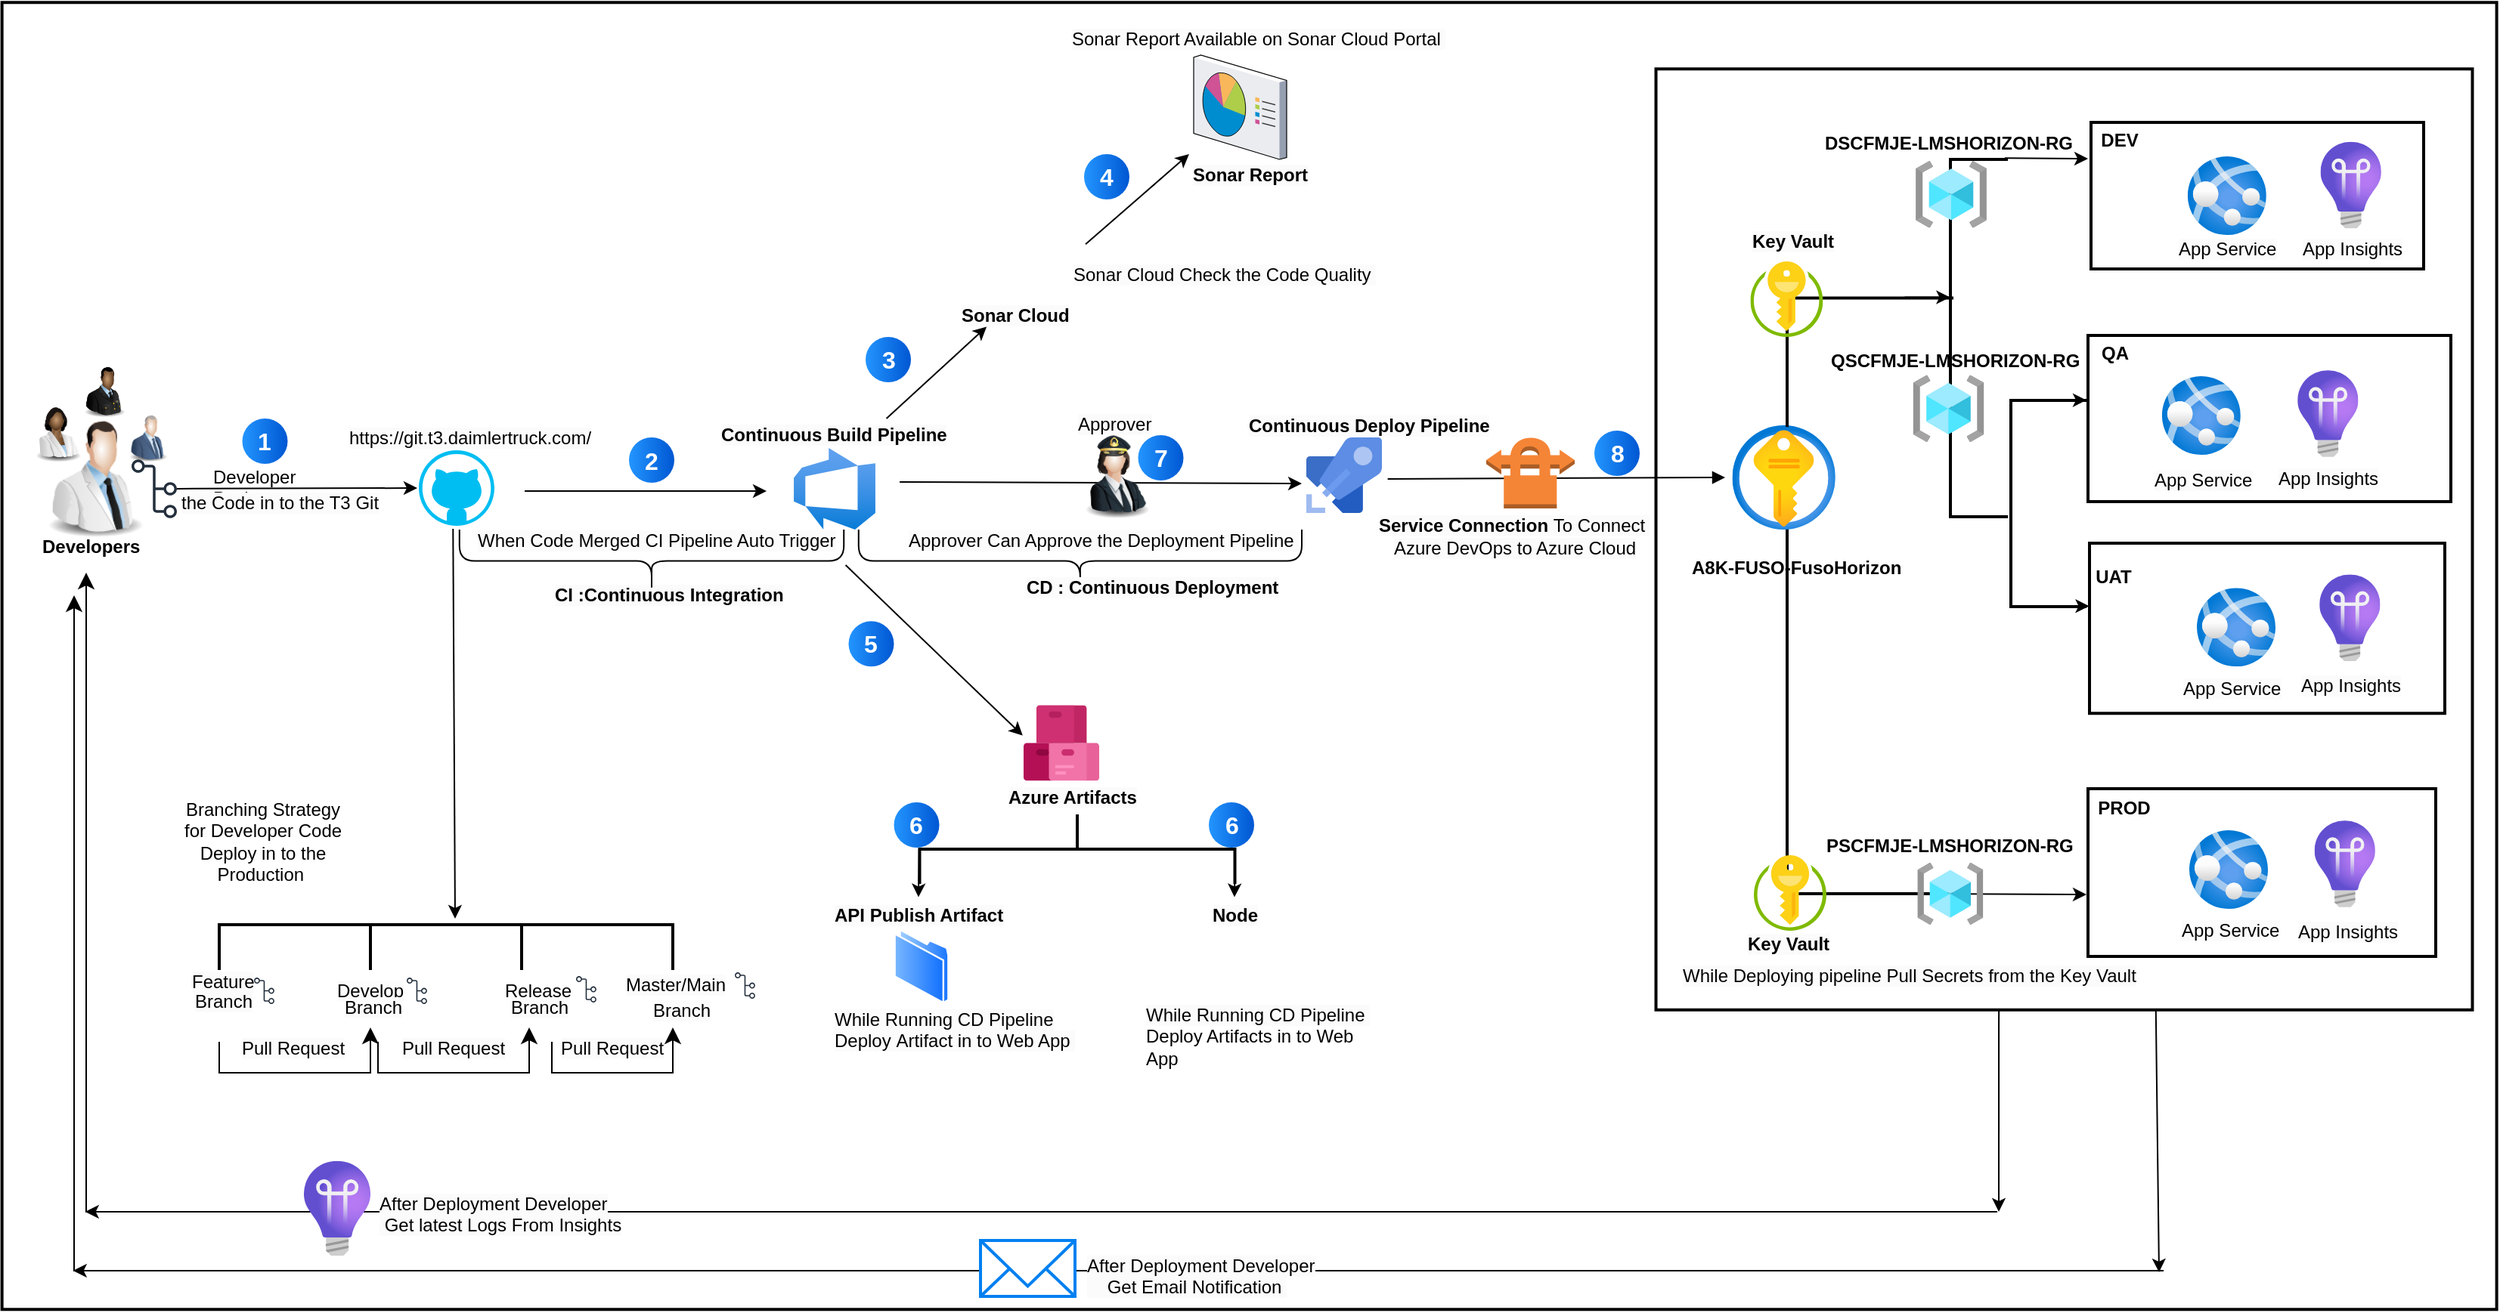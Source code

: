 <mxfile version="24.8.6" pages="3">
  <diagram name="Azure DevOps Architecture_Daimler_Truck" id="7-F5gIdKkT5H21FDeAkE">
    <mxGraphModel dx="1724" dy="419" grid="1" gridSize="10" guides="1" tooltips="1" connect="1" arrows="1" fold="1" page="1" pageScale="1" pageWidth="850" pageHeight="1100" math="0" shadow="0">
      <root>
        <mxCell id="0" />
        <mxCell id="1" parent="0" />
        <mxCell id="6" value="" style="whiteSpace=wrap;strokeWidth=2;" parent="1" vertex="1">
          <mxGeometry x="-779.69" y="29.63" width="1650" height="865" as="geometry" />
        </mxCell>
        <mxCell id="7" value="" style="whiteSpace=wrap;strokeWidth=2;" parent="1" vertex="1">
          <mxGeometry x="314.25" y="73.63" width="540" height="622.75" as="geometry" />
        </mxCell>
        <mxCell id="iP3fEDapXQPT6JjqyU51-244" value="" style="strokeWidth=2;html=1;shape=mxgraph.flowchart.annotation_1;align=left;pointerEvents=1;direction=south;" vertex="1" parent="1">
          <mxGeometry x="-636" y="640" width="100" height="30" as="geometry" />
        </mxCell>
        <mxCell id="iP3fEDapXQPT6JjqyU51-245" value="" style="strokeWidth=2;html=1;shape=mxgraph.flowchart.annotation_1;align=left;pointerEvents=1;direction=south;" vertex="1" parent="1">
          <mxGeometry x="-536" y="640" width="100" height="30" as="geometry" />
        </mxCell>
        <mxCell id="iP3fEDapXQPT6JjqyU51-246" value="" style="strokeWidth=2;html=1;shape=mxgraph.flowchart.annotation_1;align=left;pointerEvents=1;direction=south;" vertex="1" parent="1">
          <mxGeometry x="-436" y="640" width="100" height="30" as="geometry" />
        </mxCell>
        <mxCell id="iP3fEDapXQPT6JjqyU51-247" value="" style="endArrow=classic;html=1;rounded=0;" edge="1" parent="1">
          <mxGeometry width="50" height="50" relative="1" as="geometry">
            <mxPoint x="-481.36" y="378" as="sourcePoint" />
            <mxPoint x="-480" y="636" as="targetPoint" />
          </mxGeometry>
        </mxCell>
        <mxCell id="iP3fEDapXQPT6JjqyU51-248" value="&lt;span style=&quot;color: rgb(0, 0, 0); font-family: Helvetica; font-size: 12px; font-style: normal; font-variant-ligatures: normal; font-variant-caps: normal; font-weight: 400; letter-spacing: normal; orphans: 2; text-align: center; text-indent: 0px; text-transform: none; widows: 2; word-spacing: 0px; -webkit-text-stroke-width: 0px; white-space: nowrap; background-color: rgb(251, 251, 251); text-decoration-thickness: initial; text-decoration-style: initial; text-decoration-color: initial; display: inline !important; float: none;&quot;&gt;Feature&lt;/span&gt;" style="text;whiteSpace=wrap;html=1;" vertex="1" parent="1">
          <mxGeometry x="-656" y="663.5" width="60" height="20" as="geometry" />
        </mxCell>
        <mxCell id="iP3fEDapXQPT6JjqyU51-249" value="&lt;span style=&quot;color: rgb(0, 0, 0); font-family: Helvetica; font-size: 12px; font-style: normal; font-variant-ligatures: normal; font-variant-caps: normal; font-weight: 400; letter-spacing: normal; orphans: 2; text-align: center; text-indent: 0px; text-transform: none; widows: 2; word-spacing: 0px; -webkit-text-stroke-width: 0px; white-space: nowrap; background-color: rgb(251, 251, 251); text-decoration-thickness: initial; text-decoration-style: initial; text-decoration-color: initial; display: inline !important; float: none;&quot;&gt;Develop&lt;/span&gt;" style="text;whiteSpace=wrap;html=1;" vertex="1" parent="1">
          <mxGeometry x="-560" y="670" width="60" height="20" as="geometry" />
        </mxCell>
        <mxCell id="iP3fEDapXQPT6JjqyU51-250" value="&lt;div style=&quot;text-align: center;&quot;&gt;&lt;span style=&quot;text-wrap-mode: nowrap;&quot;&gt;Release&lt;/span&gt;&lt;/div&gt;" style="text;whiteSpace=wrap;html=1;" vertex="1" parent="1">
          <mxGeometry x="-449" y="670" width="60" height="20" as="geometry" />
        </mxCell>
        <mxCell id="iP3fEDapXQPT6JjqyU51-251" value="&lt;span style=&quot;color: rgb(0, 0, 0); font-family: Helvetica; font-size: 12px; font-style: normal; font-variant-ligatures: normal; font-variant-caps: normal; font-weight: 400; letter-spacing: normal; orphans: 2; text-align: center; text-indent: 0px; text-transform: none; widows: 2; word-spacing: 0px; -webkit-text-stroke-width: 0px; white-space: nowrap; background-color: rgb(251, 251, 251); text-decoration-thickness: initial; text-decoration-style: initial; text-decoration-color: initial; display: inline !important; float: none;&quot;&gt;Master/Main&lt;/span&gt;" style="text;whiteSpace=wrap;html=1;" vertex="1" parent="1">
          <mxGeometry x="-369.5" y="666" width="60" height="20" as="geometry" />
        </mxCell>
        <mxCell id="iP3fEDapXQPT6JjqyU51-252" value="" style="shape=partialRectangle;whiteSpace=wrap;html=1;bottom=1;right=1;left=1;top=0;fillColor=none;routingCenterX=-0.5;" vertex="1" parent="1">
          <mxGeometry x="-636" y="718" width="100" height="20" as="geometry" />
        </mxCell>
        <mxCell id="iP3fEDapXQPT6JjqyU51-255" value="" style="shape=partialRectangle;whiteSpace=wrap;html=1;bottom=1;right=1;left=1;top=0;fillColor=none;routingCenterX=-0.5;" vertex="1" parent="1">
          <mxGeometry x="-531" y="718" width="100" height="20" as="geometry" />
        </mxCell>
        <mxCell id="iP3fEDapXQPT6JjqyU51-259" value="" style="edgeStyle=segmentEdgeStyle;endArrow=classic;html=1;curved=0;rounded=0;endSize=8;startSize=8;" edge="1" parent="1">
          <mxGeometry width="50" height="50" relative="1" as="geometry">
            <mxPoint x="-458" y="738" as="sourcePoint" />
            <mxPoint x="-431" y="708" as="targetPoint" />
          </mxGeometry>
        </mxCell>
        <mxCell id="iP3fEDapXQPT6JjqyU51-261" value="" style="shape=partialRectangle;whiteSpace=wrap;html=1;bottom=1;right=1;left=1;top=0;fillColor=none;routingCenterX=-0.5;" vertex="1" parent="1">
          <mxGeometry x="-416" y="718" width="80" height="20" as="geometry" />
        </mxCell>
        <mxCell id="iP3fEDapXQPT6JjqyU51-262" value="" style="edgeStyle=segmentEdgeStyle;endArrow=classic;html=1;curved=0;rounded=0;endSize=8;startSize=8;" edge="1" parent="1">
          <mxGeometry width="50" height="50" relative="1" as="geometry">
            <mxPoint x="-356" y="738" as="sourcePoint" />
            <mxPoint x="-336" y="708" as="targetPoint" />
          </mxGeometry>
        </mxCell>
        <mxCell id="iP3fEDapXQPT6JjqyU51-264" value="&lt;span style=&quot;color: rgb(0, 0, 0); font-family: Helvetica; font-size: 12px; font-style: normal; font-variant-ligatures: normal; font-variant-caps: normal; font-weight: 400; letter-spacing: normal; orphans: 2; text-align: center; text-indent: 0px; text-transform: none; widows: 2; word-spacing: 0px; -webkit-text-stroke-width: 0px; white-space: nowrap; background-color: rgb(251, 251, 251); text-decoration-thickness: initial; text-decoration-style: initial; text-decoration-color: initial; display: inline !important; float: none;&quot;&gt;Pull Request&lt;/span&gt;" style="text;whiteSpace=wrap;html=1;" vertex="1" parent="1">
          <mxGeometry x="-623" y="708" width="23" height="20" as="geometry" />
        </mxCell>
        <mxCell id="iP3fEDapXQPT6JjqyU51-268" value="" style="endArrow=classic;html=1;rounded=0;" edge="1" parent="1">
          <mxGeometry width="50" height="50" relative="1" as="geometry">
            <mxPoint x="-434" y="353" as="sourcePoint" />
            <mxPoint x="-274" y="353" as="targetPoint" />
          </mxGeometry>
        </mxCell>
        <mxCell id="iP3fEDapXQPT6JjqyU51-311" value="" style="edgeStyle=elbowEdgeStyle;elbow=horizontal;endArrow=classic;html=1;curved=0;rounded=0;endSize=8;startSize=8;" edge="1" parent="1">
          <mxGeometry width="50" height="50" relative="1" as="geometry">
            <mxPoint x="540" y="830" as="sourcePoint" />
            <mxPoint x="-724" y="407" as="targetPoint" />
            <Array as="points">
              <mxPoint x="-724" y="717" />
            </Array>
          </mxGeometry>
        </mxCell>
        <mxCell id="iP3fEDapXQPT6JjqyU51-312" value="&lt;span style=&quot;color: rgb(0, 0, 0); font-family: Helvetica; font-size: 12px; font-style: normal; font-variant-ligatures: normal; font-variant-caps: normal; letter-spacing: normal; orphans: 2; text-align: center; text-indent: 0px; text-transform: none; widows: 2; word-spacing: 0px; -webkit-text-stroke-width: 0px; white-space: nowrap; background-color: rgb(251, 251, 251); text-decoration-thickness: initial; text-decoration-style: initial; text-decoration-color: initial; float: none; display: inline !important;&quot;&gt;Continuous&amp;nbsp;Build Pipeline&lt;/span&gt;" style="text;whiteSpace=wrap;html=1;fontStyle=1" vertex="1" parent="1">
          <mxGeometry x="-306.5" y="302" width="165" height="20" as="geometry" />
        </mxCell>
        <mxCell id="iP3fEDapXQPT6JjqyU51-313" value="" style="image;aspect=fixed;html=1;points=[];align=center;fontSize=12;image=img/lib/azure2/devops/Azure_DevOps.svg;" vertex="1" parent="1">
          <mxGeometry x="-256" y="324.5" width="54" height="54" as="geometry" />
        </mxCell>
        <mxCell id="iP3fEDapXQPT6JjqyU51-314" value="&lt;span style=&quot;color: rgb(0, 0, 0); font-family: Helvetica; font-size: 12px; font-style: normal; font-variant-ligatures: normal; font-variant-caps: normal; letter-spacing: normal; orphans: 2; text-align: center; text-indent: 0px; text-transform: none; widows: 2; word-spacing: 0px; -webkit-text-stroke-width: 0px; white-space: nowrap; background-color: rgb(251, 251, 251); text-decoration-thickness: initial; text-decoration-style: initial; text-decoration-color: initial; float: none; display: inline !important;&quot;&gt;API Publish Artifact&lt;/span&gt;" style="text;whiteSpace=wrap;html=1;fontStyle=1" vertex="1" parent="1">
          <mxGeometry x="-231.5" y="619.5" width="106" height="30" as="geometry" />
        </mxCell>
        <mxCell id="iP3fEDapXQPT6JjqyU51-315" value="&lt;span style=&quot;color: rgb(0, 0, 0); font-family: Helvetica; font-size: 12px; font-style: normal; font-variant-ligatures: normal; font-variant-caps: normal; letter-spacing: normal; orphans: 2; text-align: center; text-indent: 0px; text-transform: none; widows: 2; word-spacing: 0px; -webkit-text-stroke-width: 0px; white-space: nowrap; background-color: rgb(251, 251, 251); text-decoration-thickness: initial; text-decoration-style: initial; text-decoration-color: initial; float: none; display: inline !important;&quot;&gt;Node&lt;/span&gt;" style="text;whiteSpace=wrap;html=1;fontStyle=1" vertex="1" parent="1">
          <mxGeometry x="18.5" y="620" width="43.5" height="23" as="geometry" />
        </mxCell>
        <mxCell id="iP3fEDapXQPT6JjqyU51-319" value="" style="image;sketch=0;aspect=fixed;html=1;points=[];align=center;fontSize=12;image=img/lib/mscae/Azure_Pipelines.svg;" vertex="1" parent="1">
          <mxGeometry x="83" y="317.5" width="50" height="50" as="geometry" />
        </mxCell>
        <mxCell id="iP3fEDapXQPT6JjqyU51-322" value="&lt;span style=&quot;color: rgb(0, 0, 0); font-family: Helvetica; font-size: 12px; font-style: normal; font-variant-ligatures: normal; font-variant-caps: normal; letter-spacing: normal; orphans: 2; text-align: center; text-indent: 0px; text-transform: none; widows: 2; word-spacing: 0px; -webkit-text-stroke-width: 0px; white-space: nowrap; background-color: rgb(251, 251, 251); text-decoration-thickness: initial; text-decoration-style: initial; text-decoration-color: initial; float: none; display: inline !important;&quot;&gt;Sonar Report&lt;/span&gt;" style="text;whiteSpace=wrap;html=1;fontStyle=1" vertex="1" parent="1">
          <mxGeometry x="5.5" y="130" width="74.5" height="17" as="geometry" />
        </mxCell>
        <mxCell id="iP3fEDapXQPT6JjqyU51-323" value="" style="verticalLabelPosition=bottom;sketch=0;aspect=fixed;html=1;verticalAlign=top;strokeColor=none;align=center;outlineConnect=0;shape=mxgraph.citrix.reporting;" vertex="1" parent="1">
          <mxGeometry x="8.5" y="64.5" width="61.5" height="69" as="geometry" />
        </mxCell>
        <mxCell id="iP3fEDapXQPT6JjqyU51-328" value="" style="endArrow=classic;html=1;rounded=0;" edge="1" parent="1">
          <mxGeometry width="50" height="50" relative="1" as="geometry">
            <mxPoint x="-186" y="347" as="sourcePoint" />
            <mxPoint x="80" y="348" as="targetPoint" />
          </mxGeometry>
        </mxCell>
        <mxCell id="iP3fEDapXQPT6JjqyU51-335" value="" style="endArrow=classic;html=1;rounded=0;entryX=0.23;entryY=0.766;entryDx=0;entryDy=0;entryPerimeter=0;" edge="1" parent="1">
          <mxGeometry width="50" height="50" relative="1" as="geometry">
            <mxPoint x="-194.71" y="305" as="sourcePoint" />
            <mxPoint x="-128.42" y="244.198" as="targetPoint" />
          </mxGeometry>
        </mxCell>
        <mxCell id="iP3fEDapXQPT6JjqyU51-336" value="" style="endArrow=classic;html=1;rounded=0;entryX=0;entryY=0;entryDx=0;entryDy=0;exitX=0.131;exitY=-0.376;exitDx=0;exitDy=0;exitPerimeter=0;" edge="1" parent="1" source="-3Xrsq9mse8C-hk3HoV5-115" target="iP3fEDapXQPT6JjqyU51-322">
          <mxGeometry width="50" height="50" relative="1" as="geometry">
            <mxPoint x="-70.71" y="177" as="sourcePoint" />
            <mxPoint x="-14" y="127" as="targetPoint" />
          </mxGeometry>
        </mxCell>
        <mxCell id="iP3fEDapXQPT6JjqyU51-348" value="" style="image;html=1;image=img/lib/clip_art/people/Scientist_Man_128x128.png" vertex="1" parent="1">
          <mxGeometry x="-758" y="304.5" width="80" height="80" as="geometry" />
        </mxCell>
        <mxCell id="iP3fEDapXQPT6JjqyU51-352" value="" style="image;sketch=0;aspect=fixed;html=1;points=[];align=center;fontSize=12;image=img/lib/mscae/Azure_Artifacts.svg;" vertex="1" parent="1">
          <mxGeometry x="-104" y="494.75" width="50" height="50" as="geometry" />
        </mxCell>
        <mxCell id="iP3fEDapXQPT6JjqyU51-367" value="&lt;span style=&quot;color: rgb(0, 0, 0); font-family: Helvetica; font-size: 12px; font-style: normal; font-variant-ligatures: normal; font-variant-caps: normal; letter-spacing: normal; orphans: 2; text-align: center; text-indent: 0px; text-transform: none; widows: 2; word-spacing: 0px; -webkit-text-stroke-width: 0px; white-space: normal; background-color: rgb(251, 251, 251); text-decoration-thickness: initial; text-decoration-style: initial; text-decoration-color: initial; float: none; display: inline !important;&quot;&gt;Sonar Cloud&lt;/span&gt;" style="text;whiteSpace=wrap;html=1;fontStyle=1" vertex="1" parent="1">
          <mxGeometry x="-147.5" y="222.75" width="96" height="28" as="geometry" />
        </mxCell>
        <mxCell id="iP3fEDapXQPT6JjqyU51-379" value="" style="edgeStyle=elbowEdgeStyle;elbow=horizontal;endArrow=classic;html=1;curved=0;rounded=0;endSize=8;startSize=8;" edge="1" parent="1">
          <mxGeometry width="50" height="50" relative="1" as="geometry">
            <mxPoint x="650" y="869" as="sourcePoint" />
            <mxPoint x="-731.88" y="422" as="targetPoint" />
            <Array as="points">
              <mxPoint x="-732" y="877" />
            </Array>
          </mxGeometry>
        </mxCell>
        <mxCell id="iP3fEDapXQPT6JjqyU51-382" value="" style="endArrow=classic;html=1;rounded=0;entryX=-0.012;entryY=0.401;entryDx=0;entryDy=0;entryPerimeter=0;" edge="1" parent="1" target="iP3fEDapXQPT6JjqyU51-352">
          <mxGeometry width="50" height="50" relative="1" as="geometry">
            <mxPoint x="-221.71" y="402" as="sourcePoint" />
            <mxPoint x="-222" y="540" as="targetPoint" />
          </mxGeometry>
        </mxCell>
        <mxCell id="iP3fEDapXQPT6JjqyU51-389" value="&lt;span style=&quot;color: rgb(0, 0, 0); font-family: Helvetica; font-size: 12px; font-style: normal; font-variant-ligatures: normal; font-variant-caps: normal; font-weight: 400; letter-spacing: normal; orphans: 2; text-align: center; text-indent: 0px; text-transform: none; widows: 2; word-spacing: 0px; -webkit-text-stroke-width: 0px; white-space: normal; background-color: rgb(251, 251, 251); text-decoration-thickness: initial; text-decoration-style: initial; text-decoration-color: initial; display: inline !important; float: none;&quot;&gt;Approver&lt;/span&gt;" style="text;whiteSpace=wrap;html=1;" vertex="1" parent="1">
          <mxGeometry x="-70.5" y="294.63" width="70" height="20" as="geometry" />
        </mxCell>
        <mxCell id="iP3fEDapXQPT6JjqyU51-434" value="" style="image;aspect=fixed;html=1;points=[];align=center;fontSize=12;image=img/lib/azure2/devops/Application_Insights.svg;" vertex="1" parent="1">
          <mxGeometry x="-580" y="796.25" width="44" height="63" as="geometry" />
        </mxCell>
        <mxCell id="iP3fEDapXQPT6JjqyU51-450" value="" style="curved=1;startArrow=none;endArrow=block;exitX=1.076;exitY=0.55;exitDx=0;exitDy=0;exitPerimeter=0;" edge="1" parent="1" source="iP3fEDapXQPT6JjqyU51-319">
          <mxGeometry relative="1" as="geometry">
            <Array as="points" />
            <mxPoint x="199" y="344" as="sourcePoint" />
            <mxPoint x="360" y="344" as="targetPoint" />
          </mxGeometry>
        </mxCell>
        <mxCell id="iP3fEDapXQPT6JjqyU51-457" value="&lt;span style=&quot;color: rgb(0, 0, 0); font-family: Helvetica; font-size: 12px; font-style: normal; font-variant-ligatures: normal; font-variant-caps: normal; font-weight: 400; letter-spacing: normal; orphans: 2; text-align: center; text-indent: 0px; text-transform: none; widows: 2; word-spacing: 0px; -webkit-text-stroke-width: 0px; white-space: nowrap; background-color: rgb(251, 251, 251); text-decoration-thickness: initial; text-decoration-style: initial; text-decoration-color: initial; display: inline !important; float: none;&quot;&gt;After Deployment Developer&lt;/span&gt;&lt;div&gt;&lt;span style=&quot;color: rgb(0, 0, 0); font-family: Helvetica; font-size: 12px; font-style: normal; font-variant-ligatures: normal; font-variant-caps: normal; font-weight: 400; letter-spacing: normal; orphans: 2; text-align: center; text-indent: 0px; text-transform: none; widows: 2; word-spacing: 0px; -webkit-text-stroke-width: 0px; white-space: nowrap; background-color: rgb(251, 251, 251); text-decoration-thickness: initial; text-decoration-style: initial; text-decoration-color: initial; display: inline !important; float: none;&quot;&gt;&amp;nbsp; &amp;nbsp; Get Email Notification&amp;nbsp;&lt;/span&gt;&lt;/div&gt;" style="text;whiteSpace=wrap;html=1;" vertex="1" parent="1">
          <mxGeometry x="-64.5" y="852.4" width="168" height="30" as="geometry" />
        </mxCell>
        <mxCell id="iP3fEDapXQPT6JjqyU51-458" value="&lt;span style=&quot;color: rgb(0, 0, 0); font-family: Helvetica; font-size: 12px; font-style: normal; font-variant-ligatures: normal; font-variant-caps: normal; font-weight: 400; letter-spacing: normal; orphans: 2; text-align: center; text-indent: 0px; text-transform: none; widows: 2; word-spacing: 0px; -webkit-text-stroke-width: 0px; white-space: nowrap; background-color: rgb(251, 251, 251); text-decoration-thickness: initial; text-decoration-style: initial; text-decoration-color: initial; display: inline !important; float: none;&quot;&gt;After Deployment Developer&lt;/span&gt;&lt;div&gt;&lt;span style=&quot;color: rgb(0, 0, 0); font-family: Helvetica; font-size: 12px; font-style: normal; font-variant-ligatures: normal; font-variant-caps: normal; font-weight: 400; letter-spacing: normal; orphans: 2; text-align: center; text-indent: 0px; text-transform: none; widows: 2; word-spacing: 0px; -webkit-text-stroke-width: 0px; white-space: nowrap; background-color: rgb(251, 251, 251); text-decoration-thickness: initial; text-decoration-style: initial; text-decoration-color: initial; display: inline !important; float: none;&quot;&gt;&amp;nbsp;Get latest Logs From Insights&lt;/span&gt;&lt;/div&gt;" style="text;whiteSpace=wrap;html=1;" vertex="1" parent="1">
          <mxGeometry x="-532" y="811" width="184.75" height="30" as="geometry" />
        </mxCell>
        <mxCell id="iP3fEDapXQPT6JjqyU51-462" value="1" style="ellipse;whiteSpace=wrap;html=1;aspect=fixed;rotation=0;gradientColor=#0057D2;strokeColor=none;gradientDirection=east;fillColor=#2395FF;rounded=0;pointerEvents=0;fontFamily=Helvetica;fontSize=16;fontColor=#FFFFFF;spacingTop=4;spacingBottom=4;spacingLeft=4;spacingRight=4;points=[];fontStyle=1" vertex="1" parent="1">
          <mxGeometry x="-620.75" y="305" width="30" height="30" as="geometry" />
        </mxCell>
        <mxCell id="iP3fEDapXQPT6JjqyU51-467" value="2" style="ellipse;whiteSpace=wrap;html=1;aspect=fixed;rotation=0;gradientColor=#0057D2;strokeColor=none;gradientDirection=east;fillColor=#2395FF;rounded=0;pointerEvents=0;fontFamily=Helvetica;fontSize=16;fontColor=#FFFFFF;spacingTop=4;spacingBottom=4;spacingLeft=4;spacingRight=4;points=[];fontStyle=1" vertex="1" parent="1">
          <mxGeometry x="-365" y="317.5" width="30" height="30" as="geometry" />
        </mxCell>
        <mxCell id="iP3fEDapXQPT6JjqyU51-469" value="3" style="ellipse;whiteSpace=wrap;html=1;aspect=fixed;rotation=0;gradientColor=#0057D2;strokeColor=none;gradientDirection=east;fillColor=#2395FF;rounded=0;pointerEvents=0;fontFamily=Helvetica;fontSize=16;fontColor=#FFFFFF;spacingTop=4;spacingBottom=4;spacingLeft=4;spacingRight=4;points=[];fontStyle=1" vertex="1" parent="1">
          <mxGeometry x="-208.5" y="251" width="30" height="30" as="geometry" />
        </mxCell>
        <mxCell id="iP3fEDapXQPT6JjqyU51-471" value="4" style="ellipse;whiteSpace=wrap;html=1;aspect=fixed;rotation=0;gradientColor=#0057D2;strokeColor=none;gradientDirection=east;fillColor=#2395FF;rounded=0;pointerEvents=0;fontFamily=Helvetica;fontSize=16;fontColor=#FFFFFF;spacingTop=4;spacingBottom=4;spacingLeft=4;spacingRight=4;points=[];fontStyle=1" vertex="1" parent="1">
          <mxGeometry x="-64" y="130" width="30" height="30" as="geometry" />
        </mxCell>
        <mxCell id="iP3fEDapXQPT6JjqyU51-472" value="5" style="ellipse;whiteSpace=wrap;html=1;aspect=fixed;rotation=0;gradientColor=#0057D2;strokeColor=none;gradientDirection=east;fillColor=#2395FF;rounded=0;pointerEvents=0;fontFamily=Helvetica;fontSize=16;fontColor=#FFFFFF;spacingTop=4;spacingBottom=4;spacingLeft=4;spacingRight=4;points=[];fontStyle=1" vertex="1" parent="1">
          <mxGeometry x="-219.75" y="439.13" width="30" height="30" as="geometry" />
        </mxCell>
        <mxCell id="iP3fEDapXQPT6JjqyU51-473" value="6" style="ellipse;whiteSpace=wrap;html=1;aspect=fixed;rotation=0;gradientColor=#0057D2;strokeColor=none;gradientDirection=east;fillColor=#2395FF;rounded=0;pointerEvents=0;fontFamily=Helvetica;fontSize=16;fontColor=#FFFFFF;spacingTop=4;spacingBottom=4;spacingLeft=4;spacingRight=4;points=[];fontStyle=1" vertex="1" parent="1">
          <mxGeometry x="18.5" y="559" width="30" height="30" as="geometry" />
        </mxCell>
        <mxCell id="iP3fEDapXQPT6JjqyU51-474" value="6" style="ellipse;whiteSpace=wrap;html=1;aspect=fixed;rotation=0;gradientColor=#0057D2;strokeColor=none;gradientDirection=east;fillColor=#2395FF;rounded=0;pointerEvents=0;fontFamily=Helvetica;fontSize=16;fontColor=#FFFFFF;spacingTop=4;spacingBottom=4;spacingLeft=4;spacingRight=4;points=[];fontStyle=1" vertex="1" parent="1">
          <mxGeometry x="-189.75" y="559" width="30" height="30" as="geometry" />
        </mxCell>
        <mxCell id="iP3fEDapXQPT6JjqyU51-475" value="7" style="ellipse;whiteSpace=wrap;html=1;aspect=fixed;rotation=0;gradientColor=#0057D2;strokeColor=none;gradientDirection=east;fillColor=#2395FF;rounded=0;pointerEvents=0;fontFamily=Helvetica;fontSize=16;fontColor=#FFFFFF;spacingTop=4;spacingBottom=4;spacingLeft=4;spacingRight=4;points=[];fontStyle=1" vertex="1" parent="1">
          <mxGeometry x="-28.25" y="316" width="30" height="30" as="geometry" />
        </mxCell>
        <mxCell id="iP3fEDapXQPT6JjqyU51-476" value="8" style="ellipse;whiteSpace=wrap;html=1;aspect=fixed;rotation=0;gradientColor=#0057D2;strokeColor=none;gradientDirection=east;fillColor=#2395FF;rounded=0;pointerEvents=0;fontFamily=Helvetica;fontSize=16;fontColor=#FFFFFF;spacingTop=4;spacingBottom=4;spacingLeft=4;spacingRight=4;points=[];fontStyle=1" vertex="1" parent="1">
          <mxGeometry x="273.5" y="313" width="30" height="30" as="geometry" />
        </mxCell>
        <mxCell id="iP3fEDapXQPT6JjqyU51-477" value="" style="endArrow=classic;html=1;rounded=0;exitX=0.42;exitY=1;exitDx=0;exitDy=0;exitPerimeter=0;" edge="1" parent="1" source="7">
          <mxGeometry width="50" height="50" relative="1" as="geometry">
            <mxPoint x="653.375" y="787" as="sourcePoint" />
            <mxPoint x="541" y="830" as="targetPoint" />
          </mxGeometry>
        </mxCell>
        <mxCell id="iP3fEDapXQPT6JjqyU51-478" value="" style="endArrow=classic;html=1;rounded=0;exitX=0.63;exitY=1.002;exitDx=0;exitDy=0;exitPerimeter=0;" edge="1" parent="1">
          <mxGeometry width="50" height="50" relative="1" as="geometry">
            <mxPoint x="644.9" y="696.996" as="sourcePoint" />
            <mxPoint x="647" y="870" as="targetPoint" />
            <Array as="points" />
          </mxGeometry>
        </mxCell>
        <mxCell id="iP3fEDapXQPT6JjqyU51-489" value="" style="edgeStyle=segmentEdgeStyle;endArrow=classic;html=1;curved=0;rounded=0;endSize=8;startSize=8;" edge="1" parent="1">
          <mxGeometry width="50" height="50" relative="1" as="geometry">
            <mxPoint x="-556" y="738" as="sourcePoint" />
            <mxPoint x="-536" y="708" as="targetPoint" />
          </mxGeometry>
        </mxCell>
        <mxCell id="iP3fEDapXQPT6JjqyU51-492" value="" style="verticalLabelPosition=bottom;html=1;verticalAlign=top;align=center;strokeColor=none;fillColor=#00BEF2;shape=mxgraph.azure.github_code;pointerEvents=1;" vertex="1" parent="1">
          <mxGeometry x="-504" y="326" width="50" height="50" as="geometry" />
        </mxCell>
        <mxCell id="nrQ-SJfZUzy0LG5l6Uwj-7" value="" style="sketch=0;outlineConnect=0;fontColor=#232F3E;gradientColor=none;fillColor=#232F3D;strokeColor=none;dashed=0;verticalLabelPosition=bottom;verticalAlign=top;align=center;html=1;fontSize=12;fontStyle=0;aspect=fixed;pointerEvents=1;shape=mxgraph.aws4.git_repository;" vertex="1" parent="1">
          <mxGeometry x="-694" y="332" width="30" height="39" as="geometry" />
        </mxCell>
        <mxCell id="-3Xrsq9mse8C-hk3HoV5-7" value="" style="sketch=0;outlineConnect=0;fontColor=#232F3E;gradientColor=none;fillColor=#232F3D;strokeColor=none;dashed=0;verticalLabelPosition=bottom;verticalAlign=top;align=center;html=1;fontSize=12;fontStyle=0;aspect=fixed;pointerEvents=1;shape=mxgraph.aws4.git_repository;" vertex="1" parent="1">
          <mxGeometry x="-613" y="675" width="13.46" height="17.5" as="geometry" />
        </mxCell>
        <mxCell id="-3Xrsq9mse8C-hk3HoV5-8" value="" style="sketch=0;outlineConnect=0;fontColor=#232F3E;gradientColor=none;fillColor=#232F3D;strokeColor=none;dashed=0;verticalLabelPosition=bottom;verticalAlign=top;align=center;html=1;fontSize=12;fontStyle=0;aspect=fixed;pointerEvents=1;shape=mxgraph.aws4.git_repository;" vertex="1" parent="1">
          <mxGeometry x="-512" y="675" width="13.46" height="17.5" as="geometry" />
        </mxCell>
        <mxCell id="-3Xrsq9mse8C-hk3HoV5-9" value="" style="sketch=0;outlineConnect=0;fontColor=#232F3E;gradientColor=none;fillColor=#232F3D;strokeColor=none;dashed=0;verticalLabelPosition=bottom;verticalAlign=top;align=center;html=1;fontSize=12;fontStyle=0;aspect=fixed;pointerEvents=1;shape=mxgraph.aws4.git_repository;" vertex="1" parent="1">
          <mxGeometry x="-400" y="674" width="13.46" height="17.5" as="geometry" />
        </mxCell>
        <mxCell id="-3Xrsq9mse8C-hk3HoV5-11" value="" style="sketch=0;outlineConnect=0;fontColor=#232F3E;gradientColor=none;fillColor=#232F3D;strokeColor=none;dashed=0;verticalLabelPosition=bottom;verticalAlign=top;align=center;html=1;fontSize=12;fontStyle=0;aspect=fixed;pointerEvents=1;shape=mxgraph.aws4.git_repository;" vertex="1" parent="1">
          <mxGeometry x="-295" y="671.5" width="13.46" height="17.5" as="geometry" />
        </mxCell>
        <mxCell id="-3Xrsq9mse8C-hk3HoV5-13" value="&lt;span data-teams=&quot;true&quot;&gt;&lt;table&gt;&lt;tbody&gt;&lt;tr&gt;&lt;td&gt;A8K-FUSO-FusoHorizon&lt;/td&gt;&lt;/tr&gt;&lt;/tbody&gt;&lt;/table&gt;&lt;p&gt;&lt;/p&gt;&lt;/span&gt;" style="text;whiteSpace=wrap;html=1;fontStyle=1" vertex="1" parent="1">
          <mxGeometry x="333.38" y="387" width="177.62" height="44.5" as="geometry" />
        </mxCell>
        <mxCell id="-3Xrsq9mse8C-hk3HoV5-17" value="&lt;span style=&quot;color: rgb(0, 0, 0); font-family: Helvetica; font-size: 12px; font-style: normal; font-variant-ligatures: normal; font-variant-caps: normal; letter-spacing: normal; orphans: 2; text-align: center; text-indent: 0px; text-transform: none; widows: 2; word-spacing: 0px; -webkit-text-stroke-width: 0px; white-space: nowrap; background-color: rgb(251, 251, 251); text-decoration-thickness: initial; text-decoration-style: initial; text-decoration-color: initial; float: none; display: inline !important;&quot;&gt;Azure Artifacts&lt;/span&gt;" style="text;whiteSpace=wrap;html=1;fontStyle=1" vertex="1" parent="1">
          <mxGeometry x="-115.75" y="542" width="74.5" height="17" as="geometry" />
        </mxCell>
        <mxCell id="-3Xrsq9mse8C-hk3HoV5-18" value="&lt;span style=&quot;color: rgb(0, 0, 0); font-family: Helvetica; font-size: 12px; font-style: normal; font-variant-ligatures: normal; font-variant-caps: normal; font-weight: 400; letter-spacing: normal; orphans: 2; text-align: center; text-indent: 0px; text-transform: none; widows: 2; word-spacing: 0px; -webkit-text-stroke-width: 0px; white-space: nowrap; background-color: rgb(251, 251, 251); text-decoration-thickness: initial; text-decoration-style: initial; text-decoration-color: initial; display: inline !important; float: none;&quot;&gt;Pull Request&lt;/span&gt;" style="text;whiteSpace=wrap;html=1;" vertex="1" parent="1">
          <mxGeometry x="-516.77" y="708" width="23" height="20" as="geometry" />
        </mxCell>
        <mxCell id="-3Xrsq9mse8C-hk3HoV5-19" value="&lt;span style=&quot;color: rgb(0, 0, 0); font-family: Helvetica; font-size: 12px; font-style: normal; font-variant-ligatures: normal; font-variant-caps: normal; font-weight: 400; letter-spacing: normal; orphans: 2; text-align: center; text-indent: 0px; text-transform: none; widows: 2; word-spacing: 0px; -webkit-text-stroke-width: 0px; white-space: nowrap; background-color: rgb(251, 251, 251); text-decoration-thickness: initial; text-decoration-style: initial; text-decoration-color: initial; display: inline !important; float: none;&quot;&gt;Pull Request&lt;/span&gt;" style="text;whiteSpace=wrap;html=1;" vertex="1" parent="1">
          <mxGeometry x="-412" y="708" width="23" height="20" as="geometry" />
        </mxCell>
        <mxCell id="-3Xrsq9mse8C-hk3HoV5-21" value="&lt;span style=&quot;color: rgb(0, 0, 0); font-family: Helvetica; font-size: 12px; font-style: normal; font-variant-ligatures: normal; font-variant-caps: normal; font-weight: 400; letter-spacing: normal; orphans: 2; text-align: center; text-indent: 0px; text-transform: none; widows: 2; word-spacing: 0px; -webkit-text-stroke-width: 0px; white-space: nowrap; background-color: rgb(251, 251, 251); text-decoration-thickness: initial; text-decoration-style: initial; text-decoration-color: initial; display: inline !important; float: none;&quot;&gt;Branch&lt;/span&gt;" style="text;whiteSpace=wrap;html=1;" vertex="1" parent="1">
          <mxGeometry x="-654" y="677" width="23" height="20" as="geometry" />
        </mxCell>
        <mxCell id="-3Xrsq9mse8C-hk3HoV5-22" value="&lt;span style=&quot;color: rgb(0, 0, 0); font-family: Helvetica; font-size: 12px; font-style: normal; font-variant-ligatures: normal; font-variant-caps: normal; font-weight: 400; letter-spacing: normal; orphans: 2; text-align: center; text-indent: 0px; text-transform: none; widows: 2; word-spacing: 0px; -webkit-text-stroke-width: 0px; white-space: nowrap; background-color: rgb(251, 251, 251); text-decoration-thickness: initial; text-decoration-style: initial; text-decoration-color: initial; display: inline !important; float: none;&quot;&gt;Branch&lt;/span&gt;" style="text;whiteSpace=wrap;html=1;" vertex="1" parent="1">
          <mxGeometry x="-555" y="681" width="23" height="20" as="geometry" />
        </mxCell>
        <mxCell id="-3Xrsq9mse8C-hk3HoV5-23" value="&lt;span style=&quot;color: rgb(0, 0, 0); font-family: Helvetica; font-size: 12px; font-style: normal; font-variant-ligatures: normal; font-variant-caps: normal; font-weight: 400; letter-spacing: normal; orphans: 2; text-align: center; text-indent: 0px; text-transform: none; widows: 2; word-spacing: 0px; -webkit-text-stroke-width: 0px; white-space: nowrap; background-color: rgb(251, 251, 251); text-decoration-thickness: initial; text-decoration-style: initial; text-decoration-color: initial; display: inline !important; float: none;&quot;&gt;Branch&lt;/span&gt;" style="text;whiteSpace=wrap;html=1;" vertex="1" parent="1">
          <mxGeometry x="-445" y="681" width="23" height="20" as="geometry" />
        </mxCell>
        <mxCell id="-3Xrsq9mse8C-hk3HoV5-24" value="&lt;span style=&quot;color: rgb(0, 0, 0); font-family: Helvetica; font-size: 12px; font-style: normal; font-variant-ligatures: normal; font-variant-caps: normal; font-weight: 400; letter-spacing: normal; orphans: 2; text-align: center; text-indent: 0px; text-transform: none; widows: 2; word-spacing: 0px; -webkit-text-stroke-width: 0px; white-space: nowrap; background-color: rgb(251, 251, 251); text-decoration-thickness: initial; text-decoration-style: initial; text-decoration-color: initial; display: inline !important; float: none;&quot;&gt;Branch&lt;/span&gt;" style="text;whiteSpace=wrap;html=1;" vertex="1" parent="1">
          <mxGeometry x="-351" y="683" width="23" height="20" as="geometry" />
        </mxCell>
        <mxCell id="-3Xrsq9mse8C-hk3HoV5-25" value="&lt;span style=&quot;color: rgb(0, 0, 0); font-family: Helvetica; font-size: 12px; font-style: normal; font-variant-ligatures: normal; font-variant-caps: normal; letter-spacing: normal; orphans: 2; text-align: center; text-indent: 0px; text-transform: none; widows: 2; word-spacing: 0px; -webkit-text-stroke-width: 0px; white-space: nowrap; background-color: rgb(251, 251, 251); text-decoration-thickness: initial; text-decoration-style: initial; text-decoration-color: initial; float: none; display: inline !important;&quot;&gt;CI :Continuous Integration&lt;/span&gt;" style="text;whiteSpace=wrap;html=1;fontStyle=1" vertex="1" parent="1">
          <mxGeometry x="-416.5" y="407.75" width="74.5" height="17" as="geometry" />
        </mxCell>
        <mxCell id="-3Xrsq9mse8C-hk3HoV5-35" value="" style="shape=curlyBracket;whiteSpace=wrap;html=1;rounded=1;labelPosition=left;verticalLabelPosition=middle;align=right;verticalAlign=middle;direction=north;" vertex="1" parent="1">
          <mxGeometry x="-477.11" y="378.5" width="254.23" height="41.5" as="geometry" />
        </mxCell>
        <mxCell id="-3Xrsq9mse8C-hk3HoV5-36" value="" style="shape=curlyBracket;whiteSpace=wrap;html=1;rounded=1;labelPosition=left;verticalLabelPosition=middle;align=right;verticalAlign=middle;direction=north;" vertex="1" parent="1">
          <mxGeometry x="-213.11" y="378.5" width="293.11" height="41.5" as="geometry" />
        </mxCell>
        <mxCell id="-3Xrsq9mse8C-hk3HoV5-37" value="&lt;span style=&quot;color: rgb(0, 0, 0); font-family: Helvetica; font-size: 12px; font-style: normal; font-variant-ligatures: normal; font-variant-caps: normal; letter-spacing: normal; orphans: 2; text-align: center; text-indent: 0px; text-transform: none; widows: 2; word-spacing: 0px; -webkit-text-stroke-width: 0px; white-space: nowrap; background-color: rgb(251, 251, 251); text-decoration-thickness: initial; text-decoration-style: initial; text-decoration-color: initial; float: none; display: inline !important;&quot;&gt;CD : Continuous Deployment&lt;/span&gt;" style="text;whiteSpace=wrap;html=1;fontStyle=1" vertex="1" parent="1">
          <mxGeometry x="-104.5" y="402.5" width="74.5" height="17" as="geometry" />
        </mxCell>
        <mxCell id="-3Xrsq9mse8C-hk3HoV5-38" value="&lt;div style=&quot;text-align: center;&quot;&gt;&lt;span style=&quot;background-color: initial; text-wrap-mode: nowrap;&quot;&gt;Developers&lt;/span&gt;&lt;/div&gt;" style="text;whiteSpace=wrap;html=1;fontStyle=1" vertex="1" parent="1">
          <mxGeometry x="-755.5" y="375.5" width="74.5" height="17" as="geometry" />
        </mxCell>
        <mxCell id="-3Xrsq9mse8C-hk3HoV5-39" value="" style="endArrow=classic;html=1;rounded=0;" edge="1" parent="1" source="nrQ-SJfZUzy0LG5l6Uwj-7">
          <mxGeometry width="50" height="50" relative="1" as="geometry">
            <mxPoint x="-592" y="353.132" as="sourcePoint" />
            <mxPoint x="-505" y="351" as="targetPoint" />
          </mxGeometry>
        </mxCell>
        <mxCell id="-3Xrsq9mse8C-hk3HoV5-40" value="&lt;span style=&quot;color: rgb(0, 0, 0); font-family: Helvetica; font-size: 12px; font-style: normal; font-variant-ligatures: normal; font-variant-caps: normal; font-weight: 400; letter-spacing: normal; orphans: 2; text-align: center; text-indent: 0px; text-transform: none; widows: 2; word-spacing: 0px; -webkit-text-stroke-width: 0px; white-space: nowrap; background-color: rgb(251, 251, 251); text-decoration-thickness: initial; text-decoration-style: initial; text-decoration-color: initial; display: inline !important; float: none;&quot;&gt;https://git.t3.daimlertruck.com/&lt;/span&gt;" style="text;whiteSpace=wrap;html=1;" vertex="1" parent="1">
          <mxGeometry x="-551.77" y="303.5" width="74.5" height="17" as="geometry" />
        </mxCell>
        <mxCell id="-3Xrsq9mse8C-hk3HoV5-47" value="" style="strokeWidth=2;html=1;shape=mxgraph.flowchart.annotation_2;align=left;labelPosition=right;pointerEvents=1;direction=south;" vertex="1" parent="1">
          <mxGeometry x="-172.75" y="567" width="208.5" height="46" as="geometry" />
        </mxCell>
        <mxCell id="-3Xrsq9mse8C-hk3HoV5-66" value="" style="outlineConnect=0;dashed=0;verticalLabelPosition=bottom;verticalAlign=top;align=center;html=1;shape=mxgraph.aws3.vpn_connection;fillColor=#F58536;gradientColor=none;" vertex="1" parent="1">
          <mxGeometry x="202" y="316.5" width="58.5" height="48" as="geometry" />
        </mxCell>
        <mxCell id="-3Xrsq9mse8C-hk3HoV5-75" value="&lt;div&gt;&lt;span style=&quot;color: rgb(0, 0, 0); font-family: Helvetica; font-size: 12px; font-style: normal; font-variant-ligatures: normal; font-variant-caps: normal; font-weight: 400; letter-spacing: normal; orphans: 2; text-align: center; text-indent: 0px; text-transform: none; widows: 2; word-spacing: 0px; -webkit-text-stroke-width: 0px; white-space: nowrap; background-color: rgb(251, 251, 251); text-decoration-thickness: initial; text-decoration-style: initial; text-decoration-color: initial; display: inline !important; float: none;&quot;&gt;Azure DevOps to Azure Cloud&lt;/span&gt;&lt;/div&gt;" style="text;whiteSpace=wrap;html=1;" vertex="1" parent="1">
          <mxGeometry x="139" y="376.5" width="74.5" height="17" as="geometry" />
        </mxCell>
        <mxCell id="-3Xrsq9mse8C-hk3HoV5-80" value="&lt;span style=&quot;color: rgb(0, 0, 0); font-family: Helvetica; font-size: 12px; font-style: normal; font-variant-ligatures: normal; font-variant-caps: normal; letter-spacing: normal; orphans: 2; text-align: center; text-indent: 0px; text-transform: none; widows: 2; word-spacing: 0px; -webkit-text-stroke-width: 0px; white-space: nowrap; background-color: rgb(251, 251, 251); text-decoration-thickness: initial; text-decoration-style: initial; text-decoration-color: initial; float: none; display: inline !important;&quot;&gt;&lt;b&gt;Service Connection &lt;/b&gt;&lt;/span&gt;&lt;span style=&quot;color: rgb(0, 0, 0); font-family: Helvetica; font-size: 12px; font-style: normal; font-variant-ligatures: normal; font-variant-caps: normal; font-weight: 400; letter-spacing: normal; orphans: 2; text-align: center; text-indent: 0px; text-transform: none; widows: 2; word-spacing: 0px; -webkit-text-stroke-width: 0px; white-space: nowrap; background-color: rgb(251, 251, 251); text-decoration-thickness: initial; text-decoration-style: initial; text-decoration-color: initial; display: inline !important; float: none;&quot;&gt;To Connect&amp;nbsp;&lt;/span&gt;" style="text;whiteSpace=wrap;html=1;" vertex="1" parent="1">
          <mxGeometry x="129" y="361.5" width="74.5" height="17" as="geometry" />
        </mxCell>
        <mxCell id="-3Xrsq9mse8C-hk3HoV5-81" value="&lt;span style=&quot;color: rgb(0, 0, 0); font-family: Helvetica; font-size: 12px; font-style: normal; font-variant-ligatures: normal; font-variant-caps: normal; letter-spacing: normal; orphans: 2; text-align: center; text-indent: 0px; text-transform: none; widows: 2; word-spacing: 0px; -webkit-text-stroke-width: 0px; white-space: nowrap; background-color: rgb(251, 251, 251); text-decoration-thickness: initial; text-decoration-style: initial; text-decoration-color: initial; float: none; display: inline !important;&quot;&gt;Continuous&amp;nbsp;Deploy Pipeline&lt;/span&gt;" style="text;whiteSpace=wrap;html=1;fontStyle=1" vertex="1" parent="1">
          <mxGeometry x="43" y="295.75" width="160" height="30.25" as="geometry" />
        </mxCell>
        <mxCell id="-3Xrsq9mse8C-hk3HoV5-82" value="&lt;span style=&quot;color: rgb(0, 0, 0); font-family: Helvetica; font-size: 12px; font-style: normal; font-variant-ligatures: normal; font-variant-caps: normal; font-weight: 400; letter-spacing: normal; orphans: 2; text-align: center; text-indent: 0px; text-transform: none; widows: 2; word-spacing: 0px; -webkit-text-stroke-width: 0px; white-space: nowrap; background-color: rgb(251, 251, 251); text-decoration-thickness: initial; text-decoration-style: initial; text-decoration-color: initial; display: inline !important; float: none;&quot;&gt;While Deploying pipeline Pull Secrets from the Key Vault&lt;/span&gt;" style="text;whiteSpace=wrap;html=1;" vertex="1" parent="1">
          <mxGeometry x="330" y="660" width="74.5" height="17" as="geometry" />
        </mxCell>
        <mxCell id="-3Xrsq9mse8C-hk3HoV5-83" value="&lt;span style=&quot;color: rgb(0, 0, 0); font-family: Helvetica; font-size: 12px; font-style: normal; font-variant-ligatures: normal; font-variant-caps: normal; font-weight: 400; letter-spacing: normal; orphans: 2; text-align: center; text-indent: 0px; text-transform: none; widows: 2; word-spacing: 0px; -webkit-text-stroke-width: 0px; white-space: normal; background-color: rgb(251, 251, 251); text-decoration-thickness: initial; text-decoration-style: initial; text-decoration-color: initial; display: inline !important; float: none;&quot;&gt;Approver Can Approve the Deployment Pipeline&amp;nbsp;&lt;/span&gt;" style="text;whiteSpace=wrap;html=1;" vertex="1" parent="1">
          <mxGeometry x="-181.75" y="372" width="292.25" height="20" as="geometry" />
        </mxCell>
        <mxCell id="-3Xrsq9mse8C-hk3HoV5-88" value="" style="html=1;verticalLabelPosition=bottom;align=center;labelBackgroundColor=#ffffff;verticalAlign=top;strokeWidth=2;strokeColor=#0080F0;shadow=0;dashed=0;shape=mxgraph.ios7.icons.mail;" vertex="1" parent="1">
          <mxGeometry x="-132.5" y="849" width="62.5" height="37" as="geometry" />
        </mxCell>
        <mxCell id="-3Xrsq9mse8C-hk3HoV5-90" value="&lt;span style=&quot;color: rgb(0, 0, 0); font-family: Helvetica; font-size: 12px; font-style: normal; font-variant-ligatures: normal; font-variant-caps: normal; font-weight: 400; letter-spacing: normal; orphans: 2; text-align: center; text-indent: 0px; text-transform: none; widows: 2; word-spacing: 0px; -webkit-text-stroke-width: 0px; white-space: nowrap; background-color: rgb(251, 251, 251); text-decoration-thickness: initial; text-decoration-style: initial; text-decoration-color: initial; display: inline !important; float: none;&quot;&gt;Sonar Report Available on Sonar Cloud Portal&amp;nbsp;&lt;/span&gt;" style="text;whiteSpace=wrap;html=1;" vertex="1" parent="1">
          <mxGeometry x="-74" y="40" width="74.5" height="17" as="geometry" />
        </mxCell>
        <mxCell id="-3Xrsq9mse8C-hk3HoV5-91" value="" style="endArrow=classic;html=1;rounded=0;entryX=-0.752;entryY=0.358;entryDx=0;entryDy=0;entryPerimeter=0;" edge="1" parent="1">
          <mxGeometry width="50" height="50" relative="1" as="geometry">
            <mxPoint x="-659" y="830" as="sourcePoint" />
            <mxPoint x="-724.643" y="830.0" as="targetPoint" />
          </mxGeometry>
        </mxCell>
        <mxCell id="-3Xrsq9mse8C-hk3HoV5-92" value="" style="endArrow=classic;html=1;rounded=0;entryX=-0.752;entryY=0.358;entryDx=0;entryDy=0;entryPerimeter=0;" edge="1" parent="1">
          <mxGeometry width="50" height="50" relative="1" as="geometry">
            <mxPoint x="-667" y="869" as="sourcePoint" />
            <mxPoint x="-732.643" y="869.0" as="targetPoint" />
          </mxGeometry>
        </mxCell>
        <mxCell id="-3Xrsq9mse8C-hk3HoV5-94" value="&lt;span style=&quot;text-align: center; text-wrap-mode: nowrap;&quot;&gt;Developer Push&amp;nbsp;&lt;/span&gt;" style="text;whiteSpace=wrap;html=1;" vertex="1" parent="1">
          <mxGeometry x="-642" y="330" width="74.5" height="17" as="geometry" />
        </mxCell>
        <mxCell id="-3Xrsq9mse8C-hk3HoV5-103" value="&lt;span style=&quot;color: rgb(0, 0, 0); font-family: Helvetica; font-size: 12px; font-style: normal; font-variant-ligatures: normal; font-variant-caps: normal; font-weight: 400; letter-spacing: normal; orphans: 2; text-align: center; text-indent: 0px; text-transform: none; widows: 2; word-spacing: 0px; -webkit-text-stroke-width: 0px; white-space: nowrap; background-color: rgb(251, 251, 251); text-decoration-thickness: initial; text-decoration-style: initial; text-decoration-color: initial; display: inline !important; float: none;&quot;&gt;When Code Merged CI Pipeline Auto Trigger&lt;/span&gt;" style="text;whiteSpace=wrap;html=1;" vertex="1" parent="1">
          <mxGeometry x="-467.5" y="372" width="23" height="20" as="geometry" />
        </mxCell>
        <mxCell id="-3Xrsq9mse8C-hk3HoV5-106" value="" style="endArrow=classic;html=1;rounded=0;entryX=1.637;entryY=0.626;entryDx=0;entryDy=0;entryPerimeter=0;exitX=0.94;exitY=0.624;exitDx=0;exitDy=0;exitPerimeter=0;" edge="1" parent="1">
          <mxGeometry width="50" height="50" relative="1" as="geometry">
            <mxPoint x="-173.104" y="589.74" as="sourcePoint" />
            <mxPoint x="-173.521" y="621.802" as="targetPoint" />
          </mxGeometry>
        </mxCell>
        <mxCell id="-3Xrsq9mse8C-hk3HoV5-108" value="" style="endArrow=classic;html=1;rounded=0;entryX=1.637;entryY=0.626;entryDx=0;entryDy=0;entryPerimeter=0;exitX=0.94;exitY=0.624;exitDx=0;exitDy=0;exitPerimeter=0;" edge="1" parent="1">
          <mxGeometry width="50" height="50" relative="1" as="geometry">
            <mxPoint x="35.896" y="589.74" as="sourcePoint" />
            <mxPoint x="35.479" y="621.802" as="targetPoint" />
          </mxGeometry>
        </mxCell>
        <mxCell id="-3Xrsq9mse8C-hk3HoV5-109" value="" style="image;html=1;image=img/lib/clip_art/people/Pilot_Woman_128x128.png" vertex="1" parent="1">
          <mxGeometry x="-87.87" y="313" width="89.87" height="58.5" as="geometry" />
        </mxCell>
        <mxCell id="-3Xrsq9mse8C-hk3HoV5-110" value="&lt;div style=&quot;text-align: center;&quot;&gt;&lt;span style=&quot;background-color: initial; text-wrap-mode: nowrap;&quot;&gt;Branching Strategy for&amp;nbsp;&lt;/span&gt;&lt;span style=&quot;text-wrap-mode: nowrap; background-color: initial;&quot;&gt;Developer&lt;/span&gt;&lt;span style=&quot;text-wrap-mode: nowrap; background-color: initial;&quot;&gt;&amp;nbsp;&lt;/span&gt;&lt;span style=&quot;background-color: initial; text-wrap-mode: nowrap;&quot;&gt;Code Deploy in to the Production&amp;nbsp;&lt;/span&gt;&lt;/div&gt;" style="text;whiteSpace=wrap;html=1;" vertex="1" parent="1">
          <mxGeometry x="-661.5" y="550" width="74.5" height="17" as="geometry" />
        </mxCell>
        <mxCell id="-3Xrsq9mse8C-hk3HoV5-111" value="&lt;span style=&quot;color: rgb(0, 0, 0); font-family: Helvetica; font-size: 12px; font-style: normal; font-variant-ligatures: normal; font-variant-caps: normal; font-weight: 400; letter-spacing: normal; orphans: 2; text-align: center; text-indent: 0px; text-transform: none; widows: 2; word-spacing: 0px; -webkit-text-stroke-width: 0px; white-space: nowrap; background-color: rgb(251, 251, 251); text-decoration-thickness: initial; text-decoration-style: initial; text-decoration-color: initial; display: inline !important; float: none;&quot;&gt;the Code in to the T3 Git&lt;/span&gt;" style="text;whiteSpace=wrap;html=1;" vertex="1" parent="1">
          <mxGeometry x="-663" y="346.5" width="74.5" height="17" as="geometry" />
        </mxCell>
        <mxCell id="-3Xrsq9mse8C-hk3HoV5-115" value="&lt;span style=&quot;color: rgb(0, 0, 0); font-family: Helvetica; font-size: 12px; font-style: normal; font-variant-ligatures: normal; font-variant-caps: normal; font-weight: 400; letter-spacing: normal; orphans: 2; text-align: center; text-indent: 0px; text-transform: none; widows: 2; word-spacing: 0px; -webkit-text-stroke-width: 0px; white-space: nowrap; background-color: rgb(251, 251, 251); text-decoration-thickness: initial; text-decoration-style: initial; text-decoration-color: initial; display: inline !important; float: none;&quot;&gt;Sonar Cloud Check the Code Quality&amp;nbsp;&lt;/span&gt;" style="text;whiteSpace=wrap;html=1;" vertex="1" parent="1">
          <mxGeometry x="-72.75" y="196" width="74.5" height="17" as="geometry" />
        </mxCell>
        <mxCell id="-3Xrsq9mse8C-hk3HoV5-120" value="" style="image;html=1;image=img/lib/clip_art/people/Scientist_Woman_Black_128x128.png" vertex="1" parent="1">
          <mxGeometry x="-773" y="293" width="60" height="41" as="geometry" />
        </mxCell>
        <mxCell id="-3Xrsq9mse8C-hk3HoV5-122" value="" style="image;html=1;image=img/lib/clip_art/people/Suit_Man_Blue_128x128.png" vertex="1" parent="1">
          <mxGeometry x="-707.77" y="302" width="49.77" height="32" as="geometry" />
        </mxCell>
        <mxCell id="-3Xrsq9mse8C-hk3HoV5-123" value="" style="image;html=1;image=img/lib/clip_art/people/Military_Officer_Black_128x128.png" vertex="1" parent="1">
          <mxGeometry x="-735.5" y="270" width="47.5" height="34.5" as="geometry" />
        </mxCell>
        <mxCell id="rzqJF7Vk0f6Pij9SvHFT-7" value="" style="shape=image;verticalLabelPosition=bottom;labelBackgroundColor=default;verticalAlign=top;aspect=fixed;imageAspect=0;image=https://seeklogo.com/images/S/sonarcloud-logo-39208B5388-seeklogo.com.png;" vertex="1" parent="1">
          <mxGeometry x="-124.64" y="178.75" width="50.27" height="45.75" as="geometry" />
        </mxCell>
        <mxCell id="rzqJF7Vk0f6Pij9SvHFT-16" value="" style="whiteSpace=wrap;strokeWidth=2;" vertex="1" parent="1">
          <mxGeometry x="600" y="250" width="240" height="110" as="geometry" />
        </mxCell>
        <mxCell id="rzqJF7Vk0f6Pij9SvHFT-8" value="" style="image;aspect=fixed;html=1;points=[];align=center;fontSize=12;image=img/lib/azure2/security/Key_Vaults.svg;" vertex="1" parent="1">
          <mxGeometry x="364.88" y="309.5" width="68" height="68" as="geometry" />
        </mxCell>
        <mxCell id="rzqJF7Vk0f6Pij9SvHFT-17" value="" style="whiteSpace=wrap;strokeWidth=2;" vertex="1" parent="1">
          <mxGeometry x="602" y="109" width="220" height="97" as="geometry" />
        </mxCell>
        <mxCell id="rzqJF7Vk0f6Pij9SvHFT-18" value="" style="whiteSpace=wrap;strokeWidth=2;" vertex="1" parent="1">
          <mxGeometry x="600" y="550" width="230" height="111" as="geometry" />
        </mxCell>
        <mxCell id="rzqJF7Vk0f6Pij9SvHFT-19" value="" style="whiteSpace=wrap;strokeWidth=2;" vertex="1" parent="1">
          <mxGeometry x="601" y="387.5" width="235" height="112.62" as="geometry" />
        </mxCell>
        <mxCell id="rzqJF7Vk0f6Pij9SvHFT-20" value="" style="image;aspect=fixed;html=1;points=[];align=center;fontSize=12;image=img/lib/azure2/app_services/App_Services.svg;" vertex="1" parent="1">
          <mxGeometry x="667" y="577.5" width="52" height="52" as="geometry" />
        </mxCell>
        <mxCell id="rzqJF7Vk0f6Pij9SvHFT-21" value="" style="image;aspect=fixed;html=1;points=[];align=center;fontSize=12;image=img/lib/azure2/app_services/App_Services.svg;" vertex="1" parent="1">
          <mxGeometry x="648.92" y="277" width="52" height="52" as="geometry" />
        </mxCell>
        <mxCell id="rzqJF7Vk0f6Pij9SvHFT-22" value="" style="image;aspect=fixed;html=1;points=[];align=center;fontSize=12;image=img/lib/azure2/app_services/App_Services.svg;" vertex="1" parent="1">
          <mxGeometry x="665.92" y="131.5" width="52" height="52" as="geometry" />
        </mxCell>
        <mxCell id="rzqJF7Vk0f6Pij9SvHFT-23" value="" style="image;aspect=fixed;html=1;points=[];align=center;fontSize=12;image=img/lib/azure2/app_services/App_Services.svg;" vertex="1" parent="1">
          <mxGeometry x="672.0" y="417.13" width="52" height="52" as="geometry" />
        </mxCell>
        <mxCell id="rzqJF7Vk0f6Pij9SvHFT-24" value="" style="image;aspect=fixed;html=1;points=[];align=center;fontSize=12;image=img/lib/azure2/devops/Application_Insights.svg;" vertex="1" parent="1">
          <mxGeometry x="749.78" y="571" width="40.16" height="57.5" as="geometry" />
        </mxCell>
        <mxCell id="rzqJF7Vk0f6Pij9SvHFT-25" value="&lt;span style=&quot;color: rgba(0, 0, 0, 0); font-family: monospace; font-size: 0px; text-align: start; background-color: rgb(251, 251, 251);&quot;&gt;%3CmxGraphModel%3E%3Croot%3E%3CmxCell%20id%3D%220%22%2F%3E%3CmxCell%20id%3D%221%22%20parent%3D%220%22%2F%3E%3CmxCell%20id%3D%222%22%20value%3D%22%22%20style%3D%22image%3Baspect%3Dfixed%3Bhtml%3D1%3Bpoints%3D%5B%5D%3Balign%3Dcenter%3BfontSize%3D12%3Bimage%3Dimg%2Flib%2Fazure2%2Fdevops%2FApplication_Insights.svg%3B%22%20vertex%3D%221%22%20parent%3D%221%22%3E%3CmxGeometry%20x%3D%221320%22%20y%3D%221076%22%20width%3D%2240.16%22%20height%3D%2257.5%22%20as%3D%22geometry%22%2F%3E%3C%2FmxCell%3E%3C%2Froot%3E%3C%2FmxGraphModel%3E&lt;/span&gt;&lt;span style=&quot;color: rgba(0, 0, 0, 0); font-family: monospace; font-size: 0px; text-align: start; background-color: rgb(251, 251, 251);&quot;&gt;%3CmxGraphModel%3E%3Croot%3E%3CmxCell%20id%3D%220%22%2F%3E%3CmxCell%20id%3D%221%22%20parent%3D%220%22%2F%3E%3CmxCell%20id%3D%222%22%20value%3D%22%22%20style%3D%22image%3Baspect%3Dfixed%3Bhtml%3D1%3Bpoints%3D%5B%5D%3Balign%3Dcenter%3BfontSize%3D12%3Bimage%3Dimg%2Flib%2Fazure2%2Fdevops%2FApplication_Insights.svg%3B%22%20vertex%3D%221%22%20parent%3D%221%22%3E%3CmxGeometry%20x%3D%221320%22%20y%3D%221076%22%20width%3D%2240.16%22%20height%3D%2257.5%22%20as%3D%22geometry%22%2F%3E%3C%2FmxCell%3E%3C%2Froot%3E%3C%2FmxGraphModel%3E&lt;/span&gt;" style="image;aspect=fixed;html=1;points=[];align=center;fontSize=12;image=img/lib/azure2/devops/Application_Insights.svg;" vertex="1" parent="1">
          <mxGeometry x="753.78" y="121.75" width="40.16" height="57.5" as="geometry" />
        </mxCell>
        <mxCell id="rzqJF7Vk0f6Pij9SvHFT-26" value="&lt;span style=&quot;color: rgba(0, 0, 0, 0); font-family: monospace; font-size: 0px; text-align: start; background-color: rgb(251, 251, 251);&quot;&gt;%3CmxGraphModel%3E%3Croot%3E%3CmxCell%20id%3D%220%22%2F%3E%3CmxCell%20id%3D%221%22%20parent%3D%220%22%2F%3E%3CmxCell%20id%3D%222%22%20value%3D%22%22%20style%3D%22image%3Baspect%3Dfixed%3Bhtml%3D1%3Bpoints%3D%5B%5D%3Balign%3Dcenter%3BfontSize%3D12%3Bimage%3Dimg%2Flib%2Fazure2%2Fdevops%2FApplication_Insights.svg%3B%22%20vertex%3D%221%22%20parent%3D%221%22%3E%3CmxGeometry%20x%3D%221320%22%20y%3D%221076%22%20width%3D%2240.16%22%20height%3D%2257.5%22%20as%3D%22geometry%22%2F%3E%3C%2FmxCell%3E%3C%2Froot%3E%3C%2FmxGraphModel%3E&lt;/span&gt;&lt;span style=&quot;color: rgba(0, 0, 0, 0); font-family: monospace; font-size: 0px; text-align: start; background-color: rgb(251, 251, 251);&quot;&gt;%3CmxGraphModel%3E%3Croot%3E%3CmxCell%20id%3D%220%22%2F%3E%3CmxCell%20id%3D%221%22%20parent%3D%220%22%2F%3E%3CmxCell%20id%3D%222%22%20value%3D%22%22%20style%3D%22image%3Baspect%3Dfixed%3Bhtml%3D1%3Bpoints%3D%5B%5D%3Balign%3Dcenter%3BfontSize%3D12%3Bimage%3Dimg%2Flib%2Fazure2%2Fdevops%2FApplication_Insights.svg%3B%22%20vertex%3D%221%22%20parent%3D%221%22%3E%3CmxGeometry%20x%3D%221320%22%20y%3D%221076%22%20width%3D%2240.16%22%20height%3D%2257.5%22%20as%3D%22geometry%22%2F%3E%3C%2FmxCell%3E%3C%2Froot%3E%3C%2FmxGraphModel%3E&lt;/span&gt;" style="image;aspect=fixed;html=1;points=[];align=center;fontSize=12;image=img/lib/azure2/devops/Application_Insights.svg;" vertex="1" parent="1">
          <mxGeometry x="753.1" y="408.13" width="40.16" height="57.5" as="geometry" />
        </mxCell>
        <mxCell id="rzqJF7Vk0f6Pij9SvHFT-27" value="DEV" style="text;html=1;align=center;verticalAlign=middle;whiteSpace=wrap;rounded=0;fontStyle=1" vertex="1" parent="1">
          <mxGeometry x="591.0" y="106.25" width="60" height="30" as="geometry" />
        </mxCell>
        <mxCell id="rzqJF7Vk0f6Pij9SvHFT-28" value="QA" style="text;html=1;align=center;verticalAlign=middle;whiteSpace=wrap;rounded=0;fontStyle=1" vertex="1" parent="1">
          <mxGeometry x="588.0" y="247" width="60" height="30" as="geometry" />
        </mxCell>
        <mxCell id="rzqJF7Vk0f6Pij9SvHFT-29" value="UAT" style="text;html=1;align=center;verticalAlign=middle;whiteSpace=wrap;rounded=0;fontStyle=1" vertex="1" parent="1">
          <mxGeometry x="587" y="395.13" width="60" height="30" as="geometry" />
        </mxCell>
        <mxCell id="rzqJF7Vk0f6Pij9SvHFT-30" value="PROD" style="text;html=1;align=center;verticalAlign=middle;whiteSpace=wrap;rounded=0;fontStyle=1" vertex="1" parent="1">
          <mxGeometry x="594" y="547.5" width="60" height="30" as="geometry" />
        </mxCell>
        <mxCell id="rzqJF7Vk0f6Pij9SvHFT-31" value="" style="strokeWidth=2;html=1;shape=mxgraph.flowchart.annotation_1;align=left;pointerEvents=1;" vertex="1" parent="1">
          <mxGeometry x="509" y="133.5" width="38" height="236.5" as="geometry" />
        </mxCell>
        <mxCell id="rzqJF7Vk0f6Pij9SvHFT-32" value="&lt;span style=&quot;color: rgb(0, 0, 0); font-family: Helvetica; font-size: 12px; font-style: normal; font-variant-ligatures: normal; font-variant-caps: normal; font-weight: 400; letter-spacing: normal; orphans: 2; text-align: center; text-indent: 0px; text-transform: none; widows: 2; word-spacing: 0px; -webkit-text-stroke-width: 0px; white-space: nowrap; background-color: rgb(251, 251, 251); text-decoration-thickness: initial; text-decoration-style: initial; text-decoration-color: initial; display: inline !important; float: none;&quot;&gt;App Service&lt;/span&gt;" style="text;whiteSpace=wrap;html=1;" vertex="1" parent="1">
          <mxGeometry x="660.75" y="470.13" width="74.5" height="17" as="geometry" />
        </mxCell>
        <mxCell id="rzqJF7Vk0f6Pij9SvHFT-33" value="&lt;span style=&quot;color: rgb(0, 0, 0); font-family: Helvetica; font-size: 12px; font-style: normal; font-variant-ligatures: normal; font-variant-caps: normal; font-weight: 400; letter-spacing: normal; orphans: 2; text-align: center; text-indent: 0px; text-transform: none; widows: 2; word-spacing: 0px; -webkit-text-stroke-width: 0px; white-space: nowrap; background-color: rgb(251, 251, 251); text-decoration-thickness: initial; text-decoration-style: initial; text-decoration-color: initial; display: inline !important; float: none;&quot;&gt;App Service&lt;/span&gt;" style="text;whiteSpace=wrap;html=1;" vertex="1" parent="1">
          <mxGeometry x="641.92" y="332" width="74.5" height="17" as="geometry" />
        </mxCell>
        <mxCell id="rzqJF7Vk0f6Pij9SvHFT-34" value="&lt;span style=&quot;color: rgb(0, 0, 0); font-family: Helvetica; font-size: 12px; font-style: normal; font-variant-ligatures: normal; font-variant-caps: normal; font-weight: 400; letter-spacing: normal; orphans: 2; text-align: center; text-indent: 0px; text-transform: none; widows: 2; word-spacing: 0px; -webkit-text-stroke-width: 0px; white-space: nowrap; background-color: rgb(251, 251, 251); text-decoration-thickness: initial; text-decoration-style: initial; text-decoration-color: initial; display: inline !important; float: none;&quot;&gt;App Service&lt;/span&gt;" style="text;whiteSpace=wrap;html=1;" vertex="1" parent="1">
          <mxGeometry x="658" y="178.75" width="74.5" height="17" as="geometry" />
        </mxCell>
        <mxCell id="rzqJF7Vk0f6Pij9SvHFT-35" value="&lt;span style=&quot;color: rgb(0, 0, 0); font-family: Helvetica; font-size: 12px; font-style: normal; font-variant-ligatures: normal; font-variant-caps: normal; font-weight: 400; letter-spacing: normal; orphans: 2; text-align: center; text-indent: 0px; text-transform: none; widows: 2; word-spacing: 0px; -webkit-text-stroke-width: 0px; white-space: nowrap; background-color: rgb(251, 251, 251); text-decoration-thickness: initial; text-decoration-style: initial; text-decoration-color: initial; display: inline !important; float: none;&quot;&gt;App Service&lt;/span&gt;" style="text;whiteSpace=wrap;html=1;" vertex="1" parent="1">
          <mxGeometry x="659.75" y="630" width="74.5" height="17" as="geometry" />
        </mxCell>
        <mxCell id="rzqJF7Vk0f6Pij9SvHFT-36" value="&lt;span style=&quot;color: rgb(0, 0, 0); font-family: Helvetica; font-size: 12px; font-style: normal; font-variant-ligatures: normal; font-variant-caps: normal; font-weight: 400; letter-spacing: normal; orphans: 2; text-align: center; text-indent: 0px; text-transform: none; widows: 2; word-spacing: 0px; -webkit-text-stroke-width: 0px; white-space: nowrap; background-color: rgb(251, 251, 251); text-decoration-thickness: initial; text-decoration-style: initial; text-decoration-color: initial; display: inline !important; float: none;&quot;&gt;App Insights&lt;/span&gt;" style="text;whiteSpace=wrap;html=1;" vertex="1" parent="1">
          <mxGeometry x="740.42" y="179.25" width="74.5" height="17" as="geometry" />
        </mxCell>
        <mxCell id="rzqJF7Vk0f6Pij9SvHFT-37" value="&lt;span data-teams=&quot;true&quot;&gt;PSCFMJE-LMSHORIZON-RG&lt;/span&gt;" style="text;whiteSpace=wrap;html=1;fontStyle=1" vertex="1" parent="1">
          <mxGeometry x="425" y="574" width="176" height="6" as="geometry" />
        </mxCell>
        <mxCell id="rzqJF7Vk0f6Pij9SvHFT-38" value="" style="endArrow=classic;html=1;rounded=0;exitX=0.994;exitY=0.635;exitDx=0;exitDy=0;exitPerimeter=0;" edge="1" parent="1">
          <mxGeometry width="50" height="50" relative="1" as="geometry">
            <mxPoint x="460.972" y="619.34" as="sourcePoint" />
            <mxPoint x="599" y="620" as="targetPoint" />
          </mxGeometry>
        </mxCell>
        <mxCell id="rzqJF7Vk0f6Pij9SvHFT-39" value="" style="strokeWidth=2;html=1;shape=mxgraph.flowchart.annotation_1;align=left;pointerEvents=1;" vertex="1" parent="1">
          <mxGeometry x="401" y="225.25" width="110" height="394.25" as="geometry" />
        </mxCell>
        <mxCell id="rzqJF7Vk0f6Pij9SvHFT-40" value="" style="image;sketch=0;aspect=fixed;html=1;points=[];align=center;fontSize=12;image=img/lib/mscae/Key_Vaults.svg;" vertex="1" parent="1">
          <mxGeometry x="379" y="594" width="48" height="50" as="geometry" />
        </mxCell>
        <mxCell id="rzqJF7Vk0f6Pij9SvHFT-41" value="&lt;span style=&quot;color: rgba(0, 0, 0, 0); font-family: monospace; font-size: 0px; text-align: start; background-color: rgb(251, 251, 251);&quot;&gt;%3CmxGraphModel%3E%3Croot%3E%3CmxCell%20id%3D%220%22%2F%3E%3CmxCell%20id%3D%221%22%20parent%3D%220%22%2F%3E%3CmxCell%20id%3D%222%22%20value%3D%22%22%20style%3D%22image%3Baspect%3Dfixed%3Bhtml%3D1%3Bpoints%3D%5B%5D%3Balign%3Dcenter%3BfontSize%3D12%3Bimage%3Dimg%2Flib%2Fazure2%2Fdevops%2FApplication_Insights.svg%3B%22%20vertex%3D%221%22%20parent%3D%221%22%3E%3CmxGeometry%20x%3D%221320%22%20y%3D%221076%22%20width%3D%2240.16%22%20height%3D%2257.5%22%20as%3D%22geometry%22%2F%3E%3C%2FmxCell%3E%3C%2Froot%3E%3C%2FmxGraphModel%3E&lt;/span&gt;&lt;span style=&quot;color: rgba(0, 0, 0, 0); font-family: monospace; font-size: 0px; text-align: start; background-color: rgb(251, 251, 251);&quot;&gt;%3CmxGraphModel%3E%3Croot%3E%3CmxCell%20id%3D%220%22%2F%3E%3CmxCell%20id%3D%221%22%20parent%3D%220%22%2F%3E%3CmxCell%20id%3D%222%22%20value%3D%22%22%20style%3D%22image%3Baspect%3Dfixed%3Bhtml%3D1%3Bpoints%3D%5B%5D%3Balign%3Dcenter%3BfontSize%3D12%3Bimage%3Dimg%2Flib%2Fazure2%2Fdevops%2FApplication_Insights.svg%3B%22%20vertex%3D%221%22%20parent%3D%221%22%3E%3CmxGeometry%20x%3D%221320%22%20y%3D%221076%22%20width%3D%2240.16%22%20height%3D%2257.5%22%20as%3D%22geometry%22%2F%3E%3C%2FmxCell%3E%3C%2Froot%3E%3C%2FmxGraphModel%3E&lt;/span&gt;" style="image;aspect=fixed;html=1;points=[];align=center;fontSize=12;image=img/lib/azure2/devops/Application_Insights.svg;" vertex="1" parent="1">
          <mxGeometry x="738.59" y="273" width="40.16" height="57.5" as="geometry" />
        </mxCell>
        <mxCell id="rzqJF7Vk0f6Pij9SvHFT-42" value="" style="endArrow=classic;html=1;rounded=0;" edge="1" parent="1">
          <mxGeometry width="50" height="50" relative="1" as="geometry">
            <mxPoint x="569" y="292.82" as="sourcePoint" />
            <mxPoint x="599" y="292.82" as="targetPoint" />
          </mxGeometry>
        </mxCell>
        <mxCell id="rzqJF7Vk0f6Pij9SvHFT-43" value="" style="endArrow=classic;html=1;rounded=0;" edge="1" parent="1">
          <mxGeometry width="50" height="50" relative="1" as="geometry">
            <mxPoint x="570.75" y="429.13" as="sourcePoint" />
            <mxPoint x="600.75" y="429.13" as="targetPoint" />
          </mxGeometry>
        </mxCell>
        <mxCell id="rzqJF7Vk0f6Pij9SvHFT-44" value="" style="endArrow=classic;html=1;rounded=0;exitX=0.994;exitY=0.635;exitDx=0;exitDy=0;exitPerimeter=0;" edge="1" parent="1">
          <mxGeometry width="50" height="50" relative="1" as="geometry">
            <mxPoint x="544.972" y="132.68" as="sourcePoint" />
            <mxPoint x="600" y="133" as="targetPoint" />
          </mxGeometry>
        </mxCell>
        <mxCell id="rzqJF7Vk0f6Pij9SvHFT-45" value="&lt;span style=&quot;color: rgb(0, 0, 0); font-family: Helvetica; font-size: 12px; font-style: normal; font-variant-ligatures: normal; font-variant-caps: normal; letter-spacing: normal; orphans: 2; text-align: center; text-indent: 0px; text-transform: none; widows: 2; word-spacing: 0px; -webkit-text-stroke-width: 0px; white-space: nowrap; background-color: rgb(251, 251, 251); text-decoration-thickness: initial; text-decoration-style: initial; text-decoration-color: initial; float: none; display: inline !important;&quot;&gt;Key Vault&lt;/span&gt;" style="text;whiteSpace=wrap;html=1;fontStyle=1" vertex="1" parent="1">
          <mxGeometry x="373" y="638.5" width="51.5" height="22" as="geometry" />
        </mxCell>
        <mxCell id="rzqJF7Vk0f6Pij9SvHFT-46" value="&lt;span style=&quot;color: rgb(0, 0, 0); font-family: Helvetica; font-size: 12px; font-style: normal; font-variant-ligatures: normal; font-variant-caps: normal; font-weight: 400; letter-spacing: normal; orphans: 2; text-align: center; text-indent: 0px; text-transform: none; widows: 2; word-spacing: 0px; -webkit-text-stroke-width: 0px; white-space: nowrap; background-color: rgb(251, 251, 251); text-decoration-thickness: initial; text-decoration-style: initial; text-decoration-color: initial; display: inline !important; float: none;&quot;&gt;App Insights&lt;/span&gt;" style="text;whiteSpace=wrap;html=1;" vertex="1" parent="1">
          <mxGeometry x="736.61" y="631" width="74.5" height="17" as="geometry" />
        </mxCell>
        <mxCell id="rzqJF7Vk0f6Pij9SvHFT-47" value="&lt;span style=&quot;color: rgb(0, 0, 0); font-family: Helvetica; font-size: 12px; font-style: normal; font-variant-ligatures: normal; font-variant-caps: normal; font-weight: 400; letter-spacing: normal; orphans: 2; text-align: center; text-indent: 0px; text-transform: none; widows: 2; word-spacing: 0px; -webkit-text-stroke-width: 0px; white-space: nowrap; background-color: rgb(251, 251, 251); text-decoration-thickness: initial; text-decoration-style: initial; text-decoration-color: initial; display: inline !important; float: none;&quot;&gt;App Insights&lt;/span&gt;" style="text;whiteSpace=wrap;html=1;" vertex="1" parent="1">
          <mxGeometry x="724.0" y="331" width="74.5" height="17" as="geometry" />
        </mxCell>
        <mxCell id="rzqJF7Vk0f6Pij9SvHFT-48" value="" style="image;sketch=0;aspect=fixed;html=1;points=[];align=center;fontSize=12;image=img/lib/mscae/Key_Vaults.svg;" vertex="1" parent="1">
          <mxGeometry x="376.71" y="201" width="48" height="50" as="geometry" />
        </mxCell>
        <mxCell id="rzqJF7Vk0f6Pij9SvHFT-49" value="&lt;span style=&quot;color: rgb(0, 0, 0); font-family: Helvetica; font-size: 12px; font-style: normal; font-variant-ligatures: normal; font-variant-caps: normal; font-weight: 400; letter-spacing: normal; orphans: 2; text-align: center; text-indent: 0px; text-transform: none; widows: 2; word-spacing: 0px; -webkit-text-stroke-width: 0px; white-space: nowrap; background-color: rgb(251, 251, 251); text-decoration-thickness: initial; text-decoration-style: initial; text-decoration-color: initial; display: inline !important; float: none;&quot;&gt;App Insights&lt;/span&gt;" style="text;whiteSpace=wrap;html=1;" vertex="1" parent="1">
          <mxGeometry x="738.59" y="468.14" width="74.5" height="17" as="geometry" />
        </mxCell>
        <mxCell id="rzqJF7Vk0f6Pij9SvHFT-50" value="" style="image;aspect=fixed;html=1;points=[];align=center;fontSize=12;image=img/lib/azure2/general/Resource_Groups.svg;" vertex="1" parent="1">
          <mxGeometry x="487.15" y="599" width="43.56" height="41" as="geometry" />
        </mxCell>
        <mxCell id="rzqJF7Vk0f6Pij9SvHFT-51" value="" style="image;aspect=fixed;html=1;points=[];align=center;fontSize=12;image=img/lib/azure2/general/Resource_Groups.svg;" vertex="1" parent="1">
          <mxGeometry x="486" y="134.51" width="47" height="44.24" as="geometry" />
        </mxCell>
        <mxCell id="rzqJF7Vk0f6Pij9SvHFT-52" value="" style="image;aspect=fixed;html=1;points=[];align=center;fontSize=12;image=img/lib/azure2/general/Resource_Groups.svg;" vertex="1" parent="1">
          <mxGeometry x="484.25" y="276.26" width="47" height="44.24" as="geometry" />
        </mxCell>
        <mxCell id="rzqJF7Vk0f6Pij9SvHFT-53" value="&lt;span style=&quot;color: rgb(0, 0, 0); font-family: Helvetica; font-size: 12px; font-style: normal; font-variant-ligatures: normal; font-variant-caps: normal; letter-spacing: normal; orphans: 2; text-align: center; text-indent: 0px; text-transform: none; widows: 2; word-spacing: 0px; -webkit-text-stroke-width: 0px; white-space: nowrap; background-color: rgb(251, 251, 251); text-decoration-thickness: initial; text-decoration-style: initial; text-decoration-color: initial; float: none; display: inline !important;&quot;&gt;Key Vault&lt;/span&gt;" style="text;whiteSpace=wrap;html=1;fontStyle=1" vertex="1" parent="1">
          <mxGeometry x="375.5" y="173.75" width="51.5" height="22" as="geometry" />
        </mxCell>
        <mxCell id="rzqJF7Vk0f6Pij9SvHFT-54" value="&lt;span data-teams=&quot;true&quot;&gt;QSCFMJE-LMSHORIZON-RG&lt;/span&gt;" style="text;whiteSpace=wrap;html=1;fontStyle=1" vertex="1" parent="1">
          <mxGeometry x="428" y="253" width="176" height="6" as="geometry" />
        </mxCell>
        <mxCell id="rzqJF7Vk0f6Pij9SvHFT-55" value="&lt;span data-teams=&quot;true&quot;&gt;DSCFMJE-LMSHORIZON-RG&lt;/span&gt;" style="text;whiteSpace=wrap;html=1;fontStyle=1" vertex="1" parent="1">
          <mxGeometry x="423.88" y="109" width="184.25" height="10.75" as="geometry" />
        </mxCell>
        <mxCell id="rzqJF7Vk0f6Pij9SvHFT-56" value="" style="endArrow=classic;html=1;rounded=0;" edge="1" parent="1">
          <mxGeometry width="50" height="50" relative="1" as="geometry">
            <mxPoint x="478.71" y="224.75" as="sourcePoint" />
            <mxPoint x="508.71" y="224.75" as="targetPoint" />
          </mxGeometry>
        </mxCell>
        <mxCell id="rzqJF7Vk0f6Pij9SvHFT-57" value="" style="strokeWidth=2;html=1;shape=mxgraph.flowchart.annotation_1;align=left;pointerEvents=1;" vertex="1" parent="1">
          <mxGeometry x="549" y="293" width="50" height="136.5" as="geometry" />
        </mxCell>
        <mxCell id="rzqJF7Vk0f6Pij9SvHFT-60" value="" style="image;aspect=fixed;html=1;points=[];align=center;fontSize=12;image=img/lib/azure2/security/Key_Vaults.svg;" vertex="1" parent="1">
          <mxGeometry x="364.75" y="310.5" width="68" height="68" as="geometry" />
        </mxCell>
        <mxCell id="rzqJF7Vk0f6Pij9SvHFT-66" value="" style="image;aspect=fixed;perimeter=ellipsePerimeter;html=1;align=center;shadow=0;dashed=0;spacingTop=3;image=img/lib/active_directory/folder.svg;" vertex="1" parent="1">
          <mxGeometry x="-189.75" y="642.5" width="36.5" height="50" as="geometry" />
        </mxCell>
        <mxCell id="rzqJF7Vk0f6Pij9SvHFT-67" value="&lt;span style=&quot;color: rgb(0, 0, 0); font-family: Helvetica; font-size: 12px; font-style: normal; font-variant-ligatures: normal; font-variant-caps: normal; font-weight: 400; letter-spacing: normal; orphans: 2; text-align: center; text-indent: 0px; text-transform: none; widows: 2; word-spacing: 0px; -webkit-text-stroke-width: 0px; white-space: nowrap; background-color: rgb(251, 251, 251); text-decoration-thickness: initial; text-decoration-style: initial; text-decoration-color: initial; display: inline !important; float: none;&quot;&gt;While Running CD Pipeline&amp;nbsp;&lt;/span&gt;&lt;div&gt;&lt;span style=&quot;text-align: center; text-wrap-mode: nowrap;&quot;&gt;Deploy Artifacts in to Web App&amp;nbsp;&lt;/span&gt;&lt;/div&gt;" style="text;whiteSpace=wrap;html=1;" vertex="1" parent="1">
          <mxGeometry x="-25" y="686" width="154" height="23" as="geometry" />
        </mxCell>
        <mxCell id="rzqJF7Vk0f6Pij9SvHFT-68" value="&lt;span style=&quot;color: rgb(0, 0, 0); font-family: Helvetica; font-size: 12px; font-style: normal; font-variant-ligatures: normal; font-variant-caps: normal; font-weight: 400; letter-spacing: normal; orphans: 2; text-align: center; text-indent: 0px; text-transform: none; widows: 2; word-spacing: 0px; -webkit-text-stroke-width: 0px; white-space: nowrap; background-color: rgb(251, 251, 251); text-decoration-thickness: initial; text-decoration-style: initial; text-decoration-color: initial; display: inline !important; float: none;&quot;&gt;While Running CD Pipeline &lt;br&gt;Deploy&amp;nbsp;Artifact in to Web App&amp;nbsp;&lt;/span&gt;" style="text;whiteSpace=wrap;html=1;" vertex="1" parent="1">
          <mxGeometry x="-231.5" y="688.5" width="154" height="23" as="geometry" />
        </mxCell>
        <mxCell id="rzqJF7Vk0f6Pij9SvHFT-69" value="" style="shape=image;verticalLabelPosition=bottom;labelBackgroundColor=default;verticalAlign=top;aspect=fixed;imageAspect=0;image=https://icon-library.com/images/nodejs-icon/nodejs-icon-17.jpg;" vertex="1" parent="1">
          <mxGeometry x="-2.41" y="644" width="82.41" height="44.5" as="geometry" />
        </mxCell>
      </root>
    </mxGraphModel>
  </diagram>
  <diagram id="NWck8O-SxtzVwBCu5ToA" name="Azure Project Architecture">
    <mxGraphModel dx="3563" dy="1345" grid="1" gridSize="10" guides="1" tooltips="1" connect="1" arrows="1" fold="1" page="1" pageScale="1" pageWidth="850" pageHeight="1100" math="0" shadow="0">
      <root>
        <mxCell id="0" />
        <mxCell id="1" parent="0" />
        <mxCell id="CeIDP6ch9yHD5sQAMNZE-1" value="" style="whiteSpace=wrap;strokeWidth=2;" vertex="1" parent="1">
          <mxGeometry x="-790" y="40" width="1670" height="865" as="geometry" />
        </mxCell>
        <mxCell id="CeIDP6ch9yHD5sQAMNZE-2" value="" style="whiteSpace=wrap;strokeWidth=2;" vertex="1" parent="1">
          <mxGeometry x="314.25" y="73.63" width="540" height="622.75" as="geometry" />
        </mxCell>
        <mxCell id="CeIDP6ch9yHD5sQAMNZE-3" value="" style="strokeWidth=2;html=1;shape=mxgraph.flowchart.annotation_1;align=left;pointerEvents=1;direction=south;" vertex="1" parent="1">
          <mxGeometry x="-636" y="640" width="100" height="30" as="geometry" />
        </mxCell>
        <mxCell id="CeIDP6ch9yHD5sQAMNZE-4" value="" style="strokeWidth=2;html=1;shape=mxgraph.flowchart.annotation_1;align=left;pointerEvents=1;direction=south;" vertex="1" parent="1">
          <mxGeometry x="-536" y="640" width="100" height="30" as="geometry" />
        </mxCell>
        <mxCell id="CeIDP6ch9yHD5sQAMNZE-5" value="" style="strokeWidth=2;html=1;shape=mxgraph.flowchart.annotation_1;align=left;pointerEvents=1;direction=south;" vertex="1" parent="1">
          <mxGeometry x="-436" y="640" width="100" height="30" as="geometry" />
        </mxCell>
        <mxCell id="CeIDP6ch9yHD5sQAMNZE-6" value="" style="endArrow=classic;html=1;rounded=0;" edge="1" parent="1">
          <mxGeometry width="50" height="50" relative="1" as="geometry">
            <mxPoint x="-481.36" y="378" as="sourcePoint" />
            <mxPoint x="-480" y="636" as="targetPoint" />
          </mxGeometry>
        </mxCell>
        <mxCell id="CeIDP6ch9yHD5sQAMNZE-7" value="&lt;span style=&quot;color: rgb(0, 0, 0); font-family: Helvetica; font-size: 12px; font-style: normal; font-variant-ligatures: normal; font-variant-caps: normal; font-weight: 400; letter-spacing: normal; orphans: 2; text-align: center; text-indent: 0px; text-transform: none; widows: 2; word-spacing: 0px; -webkit-text-stroke-width: 0px; white-space: nowrap; background-color: rgb(251, 251, 251); text-decoration-thickness: initial; text-decoration-style: initial; text-decoration-color: initial; display: inline !important; float: none;&quot;&gt;Feature&lt;/span&gt;" style="text;whiteSpace=wrap;html=1;" vertex="1" parent="1">
          <mxGeometry x="-656" y="663.5" width="60" height="20" as="geometry" />
        </mxCell>
        <mxCell id="CeIDP6ch9yHD5sQAMNZE-8" value="&lt;span style=&quot;color: rgb(0, 0, 0); font-family: Helvetica; font-size: 12px; font-style: normal; font-variant-ligatures: normal; font-variant-caps: normal; font-weight: 400; letter-spacing: normal; orphans: 2; text-align: center; text-indent: 0px; text-transform: none; widows: 2; word-spacing: 0px; -webkit-text-stroke-width: 0px; white-space: nowrap; background-color: rgb(251, 251, 251); text-decoration-thickness: initial; text-decoration-style: initial; text-decoration-color: initial; display: inline !important; float: none;&quot;&gt;Develop&lt;/span&gt;" style="text;whiteSpace=wrap;html=1;" vertex="1" parent="1">
          <mxGeometry x="-560" y="670" width="60" height="20" as="geometry" />
        </mxCell>
        <mxCell id="CeIDP6ch9yHD5sQAMNZE-9" value="&lt;div style=&quot;text-align: center;&quot;&gt;&lt;span style=&quot;text-wrap-mode: nowrap;&quot;&gt;Release&lt;/span&gt;&lt;/div&gt;" style="text;whiteSpace=wrap;html=1;" vertex="1" parent="1">
          <mxGeometry x="-449" y="670" width="60" height="20" as="geometry" />
        </mxCell>
        <mxCell id="CeIDP6ch9yHD5sQAMNZE-10" value="&lt;span style=&quot;color: rgb(0, 0, 0); font-family: Helvetica; font-size: 12px; font-style: normal; font-variant-ligatures: normal; font-variant-caps: normal; font-weight: 400; letter-spacing: normal; orphans: 2; text-align: center; text-indent: 0px; text-transform: none; widows: 2; word-spacing: 0px; -webkit-text-stroke-width: 0px; white-space: nowrap; background-color: rgb(251, 251, 251); text-decoration-thickness: initial; text-decoration-style: initial; text-decoration-color: initial; display: inline !important; float: none;&quot;&gt;Master/Main&lt;/span&gt;" style="text;whiteSpace=wrap;html=1;" vertex="1" parent="1">
          <mxGeometry x="-369.5" y="666" width="60" height="20" as="geometry" />
        </mxCell>
        <mxCell id="CeIDP6ch9yHD5sQAMNZE-11" value="" style="shape=partialRectangle;whiteSpace=wrap;html=1;bottom=1;right=1;left=1;top=0;fillColor=none;routingCenterX=-0.5;" vertex="1" parent="1">
          <mxGeometry x="-636" y="718" width="100" height="20" as="geometry" />
        </mxCell>
        <mxCell id="CeIDP6ch9yHD5sQAMNZE-12" value="" style="shape=partialRectangle;whiteSpace=wrap;html=1;bottom=1;right=1;left=1;top=0;fillColor=none;routingCenterX=-0.5;" vertex="1" parent="1">
          <mxGeometry x="-531" y="718" width="100" height="20" as="geometry" />
        </mxCell>
        <mxCell id="CeIDP6ch9yHD5sQAMNZE-13" value="" style="edgeStyle=segmentEdgeStyle;endArrow=classic;html=1;curved=0;rounded=0;endSize=8;startSize=8;" edge="1" parent="1">
          <mxGeometry width="50" height="50" relative="1" as="geometry">
            <mxPoint x="-458" y="738" as="sourcePoint" />
            <mxPoint x="-431" y="708" as="targetPoint" />
          </mxGeometry>
        </mxCell>
        <mxCell id="CeIDP6ch9yHD5sQAMNZE-14" value="" style="shape=partialRectangle;whiteSpace=wrap;html=1;bottom=1;right=1;left=1;top=0;fillColor=none;routingCenterX=-0.5;" vertex="1" parent="1">
          <mxGeometry x="-416" y="718" width="80" height="20" as="geometry" />
        </mxCell>
        <mxCell id="CeIDP6ch9yHD5sQAMNZE-15" value="" style="edgeStyle=segmentEdgeStyle;endArrow=classic;html=1;curved=0;rounded=0;endSize=8;startSize=8;" edge="1" parent="1">
          <mxGeometry width="50" height="50" relative="1" as="geometry">
            <mxPoint x="-356" y="738" as="sourcePoint" />
            <mxPoint x="-336" y="708" as="targetPoint" />
          </mxGeometry>
        </mxCell>
        <mxCell id="CeIDP6ch9yHD5sQAMNZE-16" value="&lt;span style=&quot;color: rgb(0, 0, 0); font-family: Helvetica; font-size: 12px; font-style: normal; font-variant-ligatures: normal; font-variant-caps: normal; font-weight: 400; letter-spacing: normal; orphans: 2; text-align: center; text-indent: 0px; text-transform: none; widows: 2; word-spacing: 0px; -webkit-text-stroke-width: 0px; white-space: nowrap; background-color: rgb(251, 251, 251); text-decoration-thickness: initial; text-decoration-style: initial; text-decoration-color: initial; display: inline !important; float: none;&quot;&gt;Pull Request&lt;/span&gt;" style="text;whiteSpace=wrap;html=1;" vertex="1" parent="1">
          <mxGeometry x="-623" y="708" width="23" height="20" as="geometry" />
        </mxCell>
        <mxCell id="CeIDP6ch9yHD5sQAMNZE-17" value="" style="endArrow=classic;html=1;rounded=0;entryX=0;entryY=0.5;entryDx=0;entryDy=0;" edge="1" parent="1" target="CeIDP6ch9yHD5sQAMNZE-143">
          <mxGeometry width="50" height="50" relative="1" as="geometry">
            <mxPoint x="-434" y="353" as="sourcePoint" />
            <mxPoint x="-274" y="353" as="targetPoint" />
          </mxGeometry>
        </mxCell>
        <mxCell id="CeIDP6ch9yHD5sQAMNZE-18" value="" style="whiteSpace=wrap;strokeWidth=2;" vertex="1" parent="1">
          <mxGeometry x="600" y="250" width="240" height="110" as="geometry" />
        </mxCell>
        <mxCell id="CeIDP6ch9yHD5sQAMNZE-19" value="" style="edgeStyle=elbowEdgeStyle;elbow=horizontal;endArrow=classic;html=1;curved=0;rounded=0;endSize=8;startSize=8;" edge="1" parent="1">
          <mxGeometry width="50" height="50" relative="1" as="geometry">
            <mxPoint x="540" y="830" as="sourcePoint" />
            <mxPoint x="-724" y="407" as="targetPoint" />
            <Array as="points">
              <mxPoint x="-724" y="717" />
            </Array>
          </mxGeometry>
        </mxCell>
        <mxCell id="CeIDP6ch9yHD5sQAMNZE-20" value="&lt;span style=&quot;color: rgb(0, 0, 0); font-family: Helvetica; font-size: 12px; font-style: normal; font-variant-ligatures: normal; font-variant-caps: normal; letter-spacing: normal; orphans: 2; text-align: center; text-indent: 0px; text-transform: none; widows: 2; word-spacing: 0px; -webkit-text-stroke-width: 0px; white-space: nowrap; background-color: rgb(251, 251, 251); text-decoration-thickness: initial; text-decoration-style: initial; text-decoration-color: initial; float: none; display: inline !important;&quot;&gt;Continuous&amp;nbsp;Build Pipeline&lt;/span&gt;" style="text;whiteSpace=wrap;html=1;fontStyle=1" vertex="1" parent="1">
          <mxGeometry x="-306.5" y="302" width="165" height="20" as="geometry" />
        </mxCell>
        <mxCell id="CeIDP6ch9yHD5sQAMNZE-22" value="&lt;span style=&quot;color: rgb(0, 0, 0); font-family: Helvetica; font-size: 12px; font-style: normal; font-variant-ligatures: normal; font-variant-caps: normal; letter-spacing: normal; orphans: 2; text-align: center; text-indent: 0px; text-transform: none; widows: 2; word-spacing: 0px; -webkit-text-stroke-width: 0px; white-space: nowrap; background-color: rgb(251, 251, 251); text-decoration-thickness: initial; text-decoration-style: initial; text-decoration-color: initial; float: none; display: inline !important;&quot;&gt;API Publish Artifact&lt;/span&gt;" style="text;whiteSpace=wrap;html=1;fontStyle=1" vertex="1" parent="1">
          <mxGeometry x="-231.5" y="619.5" width="106" height="30" as="geometry" />
        </mxCell>
        <mxCell id="CeIDP6ch9yHD5sQAMNZE-23" value="&lt;span style=&quot;color: rgb(0, 0, 0); font-family: Helvetica; font-size: 12px; font-style: normal; font-variant-ligatures: normal; font-variant-caps: normal; letter-spacing: normal; orphans: 2; text-align: center; text-indent: 0px; text-transform: none; widows: 2; word-spacing: 0px; -webkit-text-stroke-width: 0px; white-space: nowrap; background-color: rgb(251, 251, 251); text-decoration-thickness: initial; text-decoration-style: initial; text-decoration-color: initial; float: none; display: inline !important;&quot;&gt;Azure Container Registry&lt;/span&gt;" style="text;whiteSpace=wrap;html=1;fontStyle=1" vertex="1" parent="1">
          <mxGeometry x="-43.5" y="617" width="154" height="23" as="geometry" />
        </mxCell>
        <mxCell id="CeIDP6ch9yHD5sQAMNZE-24" value="" style="image;sketch=0;aspect=fixed;html=1;points=[];align=center;fontSize=12;image=img/lib/mscae/Container_Registries.svg;" vertex="1" parent="1">
          <mxGeometry x="8.5" y="650" width="50" height="43" as="geometry" />
        </mxCell>
        <mxCell id="CeIDP6ch9yHD5sQAMNZE-26" value="&lt;span style=&quot;color: rgb(0, 0, 0); font-family: Helvetica; font-size: 12px; font-style: normal; font-variant-ligatures: normal; font-variant-caps: normal; letter-spacing: normal; orphans: 2; text-align: center; text-indent: 0px; text-transform: none; widows: 2; word-spacing: 0px; -webkit-text-stroke-width: 0px; white-space: nowrap; background-color: rgb(251, 251, 251); text-decoration-thickness: initial; text-decoration-style: initial; text-decoration-color: initial; float: none; display: inline !important;&quot;&gt;Sonar Report&lt;/span&gt;" style="text;whiteSpace=wrap;html=1;fontStyle=1" vertex="1" parent="1">
          <mxGeometry x="5.5" y="130" width="74.5" height="17" as="geometry" />
        </mxCell>
        <mxCell id="CeIDP6ch9yHD5sQAMNZE-27" value="" style="verticalLabelPosition=bottom;sketch=0;aspect=fixed;html=1;verticalAlign=top;strokeColor=none;align=center;outlineConnect=0;shape=mxgraph.citrix.reporting;" vertex="1" parent="1">
          <mxGeometry x="8.5" y="64.5" width="61.5" height="69" as="geometry" />
        </mxCell>
        <mxCell id="CeIDP6ch9yHD5sQAMNZE-28" value="" style="endArrow=classic;html=1;rounded=0;entryX=0.084;entryY=0.618;entryDx=0;entryDy=0;entryPerimeter=0;" edge="1" parent="1">
          <mxGeometry width="50" height="50" relative="1" as="geometry">
            <mxPoint x="-186" y="347" as="sourcePoint" />
            <mxPoint x="144.2" y="348.4" as="targetPoint" />
          </mxGeometry>
        </mxCell>
        <mxCell id="CeIDP6ch9yHD5sQAMNZE-29" value="" style="endArrow=classic;html=1;rounded=0;entryX=0.23;entryY=0.766;entryDx=0;entryDy=0;entryPerimeter=0;" edge="1" parent="1">
          <mxGeometry width="50" height="50" relative="1" as="geometry">
            <mxPoint x="-194.71" y="305" as="sourcePoint" />
            <mxPoint x="-128.42" y="244.198" as="targetPoint" />
          </mxGeometry>
        </mxCell>
        <mxCell id="CeIDP6ch9yHD5sQAMNZE-30" value="" style="endArrow=classic;html=1;rounded=0;entryX=0;entryY=0;entryDx=0;entryDy=0;" edge="1" parent="1" target="CeIDP6ch9yHD5sQAMNZE-26">
          <mxGeometry width="50" height="50" relative="1" as="geometry">
            <mxPoint x="-100" y="210" as="sourcePoint" />
            <mxPoint x="-14" y="127" as="targetPoint" />
          </mxGeometry>
        </mxCell>
        <mxCell id="CeIDP6ch9yHD5sQAMNZE-31" value="" style="image;html=1;image=img/lib/clip_art/people/Scientist_Man_128x128.png" vertex="1" parent="1">
          <mxGeometry x="-758" y="304.5" width="80" height="80" as="geometry" />
        </mxCell>
        <mxCell id="CeIDP6ch9yHD5sQAMNZE-34" value="" style="edgeStyle=elbowEdgeStyle;elbow=horizontal;endArrow=classic;html=1;curved=0;rounded=0;endSize=8;startSize=8;" edge="1" parent="1">
          <mxGeometry width="50" height="50" relative="1" as="geometry">
            <mxPoint x="650" y="869" as="sourcePoint" />
            <mxPoint x="-731.88" y="422" as="targetPoint" />
            <Array as="points">
              <mxPoint x="-732" y="877" />
            </Array>
          </mxGeometry>
        </mxCell>
        <mxCell id="CeIDP6ch9yHD5sQAMNZE-35" value="" style="image;aspect=fixed;perimeter=ellipsePerimeter;html=1;align=center;shadow=0;dashed=0;spacingTop=3;image=img/lib/active_directory/folder.svg;" vertex="1" parent="1">
          <mxGeometry x="-189.75" y="644.5" width="36.5" height="50" as="geometry" />
        </mxCell>
        <mxCell id="CeIDP6ch9yHD5sQAMNZE-36" value="" style="endArrow=classic;html=1;rounded=0;entryX=-0.012;entryY=0.401;entryDx=0;entryDy=0;entryPerimeter=0;" edge="1" parent="1">
          <mxGeometry width="50" height="50" relative="1" as="geometry">
            <mxPoint x="-221.71" y="402" as="sourcePoint" />
            <mxPoint x="-104.6" y="514.8" as="targetPoint" />
          </mxGeometry>
        </mxCell>
        <mxCell id="CeIDP6ch9yHD5sQAMNZE-37" value="&lt;span style=&quot;color: rgb(0, 0, 0); font-family: Helvetica; font-size: 12px; font-style: normal; font-variant-ligatures: normal; font-variant-caps: normal; font-weight: 400; letter-spacing: normal; orphans: 2; text-align: center; text-indent: 0px; text-transform: none; widows: 2; word-spacing: 0px; -webkit-text-stroke-width: 0px; white-space: normal; background-color: rgb(251, 251, 251); text-decoration-thickness: initial; text-decoration-style: initial; text-decoration-color: initial; display: inline !important; float: none;&quot;&gt;Approver&lt;/span&gt;" style="text;whiteSpace=wrap;html=1;" vertex="1" parent="1">
          <mxGeometry x="-70.5" y="294.63" width="70" height="20" as="geometry" />
        </mxCell>
        <mxCell id="CeIDP6ch9yHD5sQAMNZE-38" value="" style="whiteSpace=wrap;strokeWidth=2;" vertex="1" parent="1">
          <mxGeometry x="602" y="109" width="220" height="97" as="geometry" />
        </mxCell>
        <mxCell id="CeIDP6ch9yHD5sQAMNZE-39" value="" style="whiteSpace=wrap;strokeWidth=2;" vertex="1" parent="1">
          <mxGeometry x="600" y="550" width="230" height="111" as="geometry" />
        </mxCell>
        <mxCell id="CeIDP6ch9yHD5sQAMNZE-40" value="" style="whiteSpace=wrap;strokeWidth=2;" vertex="1" parent="1">
          <mxGeometry x="600" y="397.38" width="235" height="112.62" as="geometry" />
        </mxCell>
        <mxCell id="CeIDP6ch9yHD5sQAMNZE-41" value="" style="image;aspect=fixed;html=1;points=[];align=center;fontSize=12;image=img/lib/azure2/app_services/App_Services.svg;" vertex="1" parent="1">
          <mxGeometry x="667" y="577.5" width="52" height="52" as="geometry" />
        </mxCell>
        <mxCell id="CeIDP6ch9yHD5sQAMNZE-42" value="" style="image;aspect=fixed;html=1;points=[];align=center;fontSize=12;image=img/lib/azure2/app_services/App_Services.svg;" vertex="1" parent="1">
          <mxGeometry x="648.92" y="277" width="52" height="52" as="geometry" />
        </mxCell>
        <mxCell id="CeIDP6ch9yHD5sQAMNZE-43" value="" style="image;aspect=fixed;html=1;points=[];align=center;fontSize=12;image=img/lib/azure2/app_services/App_Services.svg;" vertex="1" parent="1">
          <mxGeometry x="665.92" y="131.5" width="52" height="52" as="geometry" />
        </mxCell>
        <mxCell id="CeIDP6ch9yHD5sQAMNZE-44" value="" style="image;aspect=fixed;html=1;points=[];align=center;fontSize=12;image=img/lib/azure2/app_services/App_Services.svg;" vertex="1" parent="1">
          <mxGeometry x="672.0" y="417.13" width="52" height="52" as="geometry" />
        </mxCell>
        <mxCell id="CeIDP6ch9yHD5sQAMNZE-45" value="" style="image;aspect=fixed;html=1;points=[];align=center;fontSize=12;image=img/lib/azure2/devops/Application_Insights.svg;" vertex="1" parent="1">
          <mxGeometry x="-580" y="796.25" width="44" height="63" as="geometry" />
        </mxCell>
        <mxCell id="CeIDP6ch9yHD5sQAMNZE-46" value="" style="image;aspect=fixed;html=1;points=[];align=center;fontSize=12;image=img/lib/azure2/devops/Application_Insights.svg;" vertex="1" parent="1">
          <mxGeometry x="749.78" y="571" width="40.16" height="57.5" as="geometry" />
        </mxCell>
        <mxCell id="CeIDP6ch9yHD5sQAMNZE-47" value="&lt;span style=&quot;color: rgba(0, 0, 0, 0); font-family: monospace; font-size: 0px; text-align: start; background-color: rgb(251, 251, 251);&quot;&gt;%3CmxGraphModel%3E%3Croot%3E%3CmxCell%20id%3D%220%22%2F%3E%3CmxCell%20id%3D%221%22%20parent%3D%220%22%2F%3E%3CmxCell%20id%3D%222%22%20value%3D%22%22%20style%3D%22image%3Baspect%3Dfixed%3Bhtml%3D1%3Bpoints%3D%5B%5D%3Balign%3Dcenter%3BfontSize%3D12%3Bimage%3Dimg%2Flib%2Fazure2%2Fdevops%2FApplication_Insights.svg%3B%22%20vertex%3D%221%22%20parent%3D%221%22%3E%3CmxGeometry%20x%3D%221320%22%20y%3D%221076%22%20width%3D%2240.16%22%20height%3D%2257.5%22%20as%3D%22geometry%22%2F%3E%3C%2FmxCell%3E%3C%2Froot%3E%3C%2FmxGraphModel%3E&lt;/span&gt;&lt;span style=&quot;color: rgba(0, 0, 0, 0); font-family: monospace; font-size: 0px; text-align: start; background-color: rgb(251, 251, 251);&quot;&gt;%3CmxGraphModel%3E%3Croot%3E%3CmxCell%20id%3D%220%22%2F%3E%3CmxCell%20id%3D%221%22%20parent%3D%220%22%2F%3E%3CmxCell%20id%3D%222%22%20value%3D%22%22%20style%3D%22image%3Baspect%3Dfixed%3Bhtml%3D1%3Bpoints%3D%5B%5D%3Balign%3Dcenter%3BfontSize%3D12%3Bimage%3Dimg%2Flib%2Fazure2%2Fdevops%2FApplication_Insights.svg%3B%22%20vertex%3D%221%22%20parent%3D%221%22%3E%3CmxGeometry%20x%3D%221320%22%20y%3D%221076%22%20width%3D%2240.16%22%20height%3D%2257.5%22%20as%3D%22geometry%22%2F%3E%3C%2FmxCell%3E%3C%2Froot%3E%3C%2FmxGraphModel%3E&lt;/span&gt;" style="image;aspect=fixed;html=1;points=[];align=center;fontSize=12;image=img/lib/azure2/devops/Application_Insights.svg;" vertex="1" parent="1">
          <mxGeometry x="753.78" y="121.75" width="40.16" height="57.5" as="geometry" />
        </mxCell>
        <mxCell id="CeIDP6ch9yHD5sQAMNZE-48" value="&lt;span style=&quot;color: rgba(0, 0, 0, 0); font-family: monospace; font-size: 0px; text-align: start; background-color: rgb(251, 251, 251);&quot;&gt;%3CmxGraphModel%3E%3Croot%3E%3CmxCell%20id%3D%220%22%2F%3E%3CmxCell%20id%3D%221%22%20parent%3D%220%22%2F%3E%3CmxCell%20id%3D%222%22%20value%3D%22%22%20style%3D%22image%3Baspect%3Dfixed%3Bhtml%3D1%3Bpoints%3D%5B%5D%3Balign%3Dcenter%3BfontSize%3D12%3Bimage%3Dimg%2Flib%2Fazure2%2Fdevops%2FApplication_Insights.svg%3B%22%20vertex%3D%221%22%20parent%3D%221%22%3E%3CmxGeometry%20x%3D%221320%22%20y%3D%221076%22%20width%3D%2240.16%22%20height%3D%2257.5%22%20as%3D%22geometry%22%2F%3E%3C%2FmxCell%3E%3C%2Froot%3E%3C%2FmxGraphModel%3E&lt;/span&gt;&lt;span style=&quot;color: rgba(0, 0, 0, 0); font-family: monospace; font-size: 0px; text-align: start; background-color: rgb(251, 251, 251);&quot;&gt;%3CmxGraphModel%3E%3Croot%3E%3CmxCell%20id%3D%220%22%2F%3E%3CmxCell%20id%3D%221%22%20parent%3D%220%22%2F%3E%3CmxCell%20id%3D%222%22%20value%3D%22%22%20style%3D%22image%3Baspect%3Dfixed%3Bhtml%3D1%3Bpoints%3D%5B%5D%3Balign%3Dcenter%3BfontSize%3D12%3Bimage%3Dimg%2Flib%2Fazure2%2Fdevops%2FApplication_Insights.svg%3B%22%20vertex%3D%221%22%20parent%3D%221%22%3E%3CmxGeometry%20x%3D%221320%22%20y%3D%221076%22%20width%3D%2240.16%22%20height%3D%2257.5%22%20as%3D%22geometry%22%2F%3E%3C%2FmxCell%3E%3C%2Froot%3E%3C%2FmxGraphModel%3E&lt;/span&gt;" style="image;aspect=fixed;html=1;points=[];align=center;fontSize=12;image=img/lib/azure2/devops/Application_Insights.svg;" vertex="1" parent="1">
          <mxGeometry x="753.1" y="408.13" width="40.16" height="57.5" as="geometry" />
        </mxCell>
        <mxCell id="CeIDP6ch9yHD5sQAMNZE-49" value="" style="image;aspect=fixed;html=1;points=[];align=center;fontSize=12;image=img/lib/azure2/general/Resource_Groups.svg;" vertex="1" parent="1">
          <mxGeometry x="379.54" y="258.25" width="36.92" height="34.75" as="geometry" />
        </mxCell>
        <mxCell id="CeIDP6ch9yHD5sQAMNZE-50" value="" style="curved=1;startArrow=none;endArrow=block;" edge="1" parent="1">
          <mxGeometry relative="1" as="geometry">
            <Array as="points" />
            <mxPoint x="199" y="344" as="sourcePoint" />
            <mxPoint x="360" y="344" as="targetPoint" />
          </mxGeometry>
        </mxCell>
        <mxCell id="CeIDP6ch9yHD5sQAMNZE-51" value="" style="image;aspect=fixed;html=1;points=[];align=center;fontSize=12;image=img/lib/azure2/security/Key_Vaults.svg;" vertex="1" parent="1">
          <mxGeometry x="364.0" y="313" width="68" height="68" as="geometry" />
        </mxCell>
        <mxCell id="CeIDP6ch9yHD5sQAMNZE-52" value="&lt;span style=&quot;color: rgb(0, 0, 0); font-family: Helvetica; font-size: 12px; font-style: normal; font-variant-ligatures: normal; font-variant-caps: normal; font-weight: 400; letter-spacing: normal; orphans: 2; text-align: center; text-indent: 0px; text-transform: none; widows: 2; word-spacing: 0px; -webkit-text-stroke-width: 0px; white-space: nowrap; background-color: rgb(251, 251, 251); text-decoration-thickness: initial; text-decoration-style: initial; text-decoration-color: initial; display: inline !important; float: none;&quot;&gt;After Deployment Developer&lt;/span&gt;&lt;div&gt;&lt;span style=&quot;color: rgb(0, 0, 0); font-family: Helvetica; font-size: 12px; font-style: normal; font-variant-ligatures: normal; font-variant-caps: normal; font-weight: 400; letter-spacing: normal; orphans: 2; text-align: center; text-indent: 0px; text-transform: none; widows: 2; word-spacing: 0px; -webkit-text-stroke-width: 0px; white-space: nowrap; background-color: rgb(251, 251, 251); text-decoration-thickness: initial; text-decoration-style: initial; text-decoration-color: initial; display: inline !important; float: none;&quot;&gt;&amp;nbsp; &amp;nbsp; Get Email Notification&amp;nbsp;&lt;/span&gt;&lt;/div&gt;" style="text;whiteSpace=wrap;html=1;" vertex="1" parent="1">
          <mxGeometry x="-64.5" y="852.4" width="168" height="30" as="geometry" />
        </mxCell>
        <mxCell id="CeIDP6ch9yHD5sQAMNZE-53" value="&lt;span style=&quot;color: rgb(0, 0, 0); font-family: Helvetica; font-size: 12px; font-style: normal; font-variant-ligatures: normal; font-variant-caps: normal; font-weight: 400; letter-spacing: normal; orphans: 2; text-align: center; text-indent: 0px; text-transform: none; widows: 2; word-spacing: 0px; -webkit-text-stroke-width: 0px; white-space: nowrap; background-color: rgb(251, 251, 251); text-decoration-thickness: initial; text-decoration-style: initial; text-decoration-color: initial; display: inline !important; float: none;&quot;&gt;After Deployment Developer&lt;/span&gt;&lt;div&gt;&lt;span style=&quot;color: rgb(0, 0, 0); font-family: Helvetica; font-size: 12px; font-style: normal; font-variant-ligatures: normal; font-variant-caps: normal; font-weight: 400; letter-spacing: normal; orphans: 2; text-align: center; text-indent: 0px; text-transform: none; widows: 2; word-spacing: 0px; -webkit-text-stroke-width: 0px; white-space: nowrap; background-color: rgb(251, 251, 251); text-decoration-thickness: initial; text-decoration-style: initial; text-decoration-color: initial; display: inline !important; float: none;&quot;&gt;&amp;nbsp;Get latest Logs From Insights&lt;/span&gt;&lt;/div&gt;" style="text;whiteSpace=wrap;html=1;" vertex="1" parent="1">
          <mxGeometry x="-532" y="811" width="184.75" height="30" as="geometry" />
        </mxCell>
        <mxCell id="CeIDP6ch9yHD5sQAMNZE-54" value="1" style="ellipse;whiteSpace=wrap;html=1;aspect=fixed;rotation=0;gradientColor=#0057D2;strokeColor=none;gradientDirection=east;fillColor=#2395FF;rounded=0;pointerEvents=0;fontFamily=Helvetica;fontSize=16;fontColor=#FFFFFF;spacingTop=4;spacingBottom=4;spacingLeft=4;spacingRight=4;points=[];fontStyle=1" vertex="1" parent="1">
          <mxGeometry x="-620.75" y="305" width="30" height="30" as="geometry" />
        </mxCell>
        <mxCell id="CeIDP6ch9yHD5sQAMNZE-55" value="2" style="ellipse;whiteSpace=wrap;html=1;aspect=fixed;rotation=0;gradientColor=#0057D2;strokeColor=none;gradientDirection=east;fillColor=#2395FF;rounded=0;pointerEvents=0;fontFamily=Helvetica;fontSize=16;fontColor=#FFFFFF;spacingTop=4;spacingBottom=4;spacingLeft=4;spacingRight=4;points=[];fontStyle=1" vertex="1" parent="1">
          <mxGeometry x="-365" y="317.5" width="30" height="30" as="geometry" />
        </mxCell>
        <mxCell id="CeIDP6ch9yHD5sQAMNZE-56" value="3" style="ellipse;whiteSpace=wrap;html=1;aspect=fixed;rotation=0;gradientColor=#0057D2;strokeColor=none;gradientDirection=east;fillColor=#2395FF;rounded=0;pointerEvents=0;fontFamily=Helvetica;fontSize=16;fontColor=#FFFFFF;spacingTop=4;spacingBottom=4;spacingLeft=4;spacingRight=4;points=[];fontStyle=1" vertex="1" parent="1">
          <mxGeometry x="-208.5" y="251" width="30" height="30" as="geometry" />
        </mxCell>
        <mxCell id="CeIDP6ch9yHD5sQAMNZE-57" value="4" style="ellipse;whiteSpace=wrap;html=1;aspect=fixed;rotation=0;gradientColor=#0057D2;strokeColor=none;gradientDirection=east;fillColor=#2395FF;rounded=0;pointerEvents=0;fontFamily=Helvetica;fontSize=16;fontColor=#FFFFFF;spacingTop=4;spacingBottom=4;spacingLeft=4;spacingRight=4;points=[];fontStyle=1" vertex="1" parent="1">
          <mxGeometry x="-64" y="130" width="30" height="30" as="geometry" />
        </mxCell>
        <mxCell id="CeIDP6ch9yHD5sQAMNZE-58" value="5" style="ellipse;whiteSpace=wrap;html=1;aspect=fixed;rotation=0;gradientColor=#0057D2;strokeColor=none;gradientDirection=east;fillColor=#2395FF;rounded=0;pointerEvents=0;fontFamily=Helvetica;fontSize=16;fontColor=#FFFFFF;spacingTop=4;spacingBottom=4;spacingLeft=4;spacingRight=4;points=[];fontStyle=1" vertex="1" parent="1">
          <mxGeometry x="-219.75" y="439.13" width="30" height="30" as="geometry" />
        </mxCell>
        <mxCell id="CeIDP6ch9yHD5sQAMNZE-59" value="6" style="ellipse;whiteSpace=wrap;html=1;aspect=fixed;rotation=0;gradientColor=#0057D2;strokeColor=none;gradientDirection=east;fillColor=#2395FF;rounded=0;pointerEvents=0;fontFamily=Helvetica;fontSize=16;fontColor=#FFFFFF;spacingTop=4;spacingBottom=4;spacingLeft=4;spacingRight=4;points=[];fontStyle=1" vertex="1" parent="1">
          <mxGeometry x="18.5" y="559" width="30" height="30" as="geometry" />
        </mxCell>
        <mxCell id="CeIDP6ch9yHD5sQAMNZE-60" value="6" style="ellipse;whiteSpace=wrap;html=1;aspect=fixed;rotation=0;gradientColor=#0057D2;strokeColor=none;gradientDirection=east;fillColor=#2395FF;rounded=0;pointerEvents=0;fontFamily=Helvetica;fontSize=16;fontColor=#FFFFFF;spacingTop=4;spacingBottom=4;spacingLeft=4;spacingRight=4;points=[];fontStyle=1" vertex="1" parent="1">
          <mxGeometry x="-189.75" y="559" width="30" height="30" as="geometry" />
        </mxCell>
        <mxCell id="CeIDP6ch9yHD5sQAMNZE-61" value="7" style="ellipse;whiteSpace=wrap;html=1;aspect=fixed;rotation=0;gradientColor=#0057D2;strokeColor=none;gradientDirection=east;fillColor=#2395FF;rounded=0;pointerEvents=0;fontFamily=Helvetica;fontSize=16;fontColor=#FFFFFF;spacingTop=4;spacingBottom=4;spacingLeft=4;spacingRight=4;points=[];fontStyle=1" vertex="1" parent="1">
          <mxGeometry x="-28.25" y="316" width="30" height="30" as="geometry" />
        </mxCell>
        <mxCell id="CeIDP6ch9yHD5sQAMNZE-62" value="8" style="ellipse;whiteSpace=wrap;html=1;aspect=fixed;rotation=0;gradientColor=#0057D2;strokeColor=none;gradientDirection=east;fillColor=#2395FF;rounded=0;pointerEvents=0;fontFamily=Helvetica;fontSize=16;fontColor=#FFFFFF;spacingTop=4;spacingBottom=4;spacingLeft=4;spacingRight=4;points=[];fontStyle=1" vertex="1" parent="1">
          <mxGeometry x="284.25" y="284.5" width="30" height="30" as="geometry" />
        </mxCell>
        <mxCell id="CeIDP6ch9yHD5sQAMNZE-63" value="" style="endArrow=classic;html=1;rounded=0;exitX=0.42;exitY=1;exitDx=0;exitDy=0;exitPerimeter=0;" edge="1" parent="1" source="CeIDP6ch9yHD5sQAMNZE-2">
          <mxGeometry width="50" height="50" relative="1" as="geometry">
            <mxPoint x="653.375" y="787" as="sourcePoint" />
            <mxPoint x="541" y="830" as="targetPoint" />
          </mxGeometry>
        </mxCell>
        <mxCell id="CeIDP6ch9yHD5sQAMNZE-64" value="" style="endArrow=classic;html=1;rounded=0;exitX=0.63;exitY=1.002;exitDx=0;exitDy=0;exitPerimeter=0;" edge="1" parent="1">
          <mxGeometry width="50" height="50" relative="1" as="geometry">
            <mxPoint x="644.9" y="696.996" as="sourcePoint" />
            <mxPoint x="647" y="870" as="targetPoint" />
            <Array as="points" />
          </mxGeometry>
        </mxCell>
        <mxCell id="CeIDP6ch9yHD5sQAMNZE-65" value="DEV" style="text;html=1;align=center;verticalAlign=middle;whiteSpace=wrap;rounded=0;fontStyle=1" vertex="1" parent="1">
          <mxGeometry x="591.0" y="106.25" width="60" height="30" as="geometry" />
        </mxCell>
        <mxCell id="CeIDP6ch9yHD5sQAMNZE-66" value="QA" style="text;html=1;align=center;verticalAlign=middle;whiteSpace=wrap;rounded=0;fontStyle=1" vertex="1" parent="1">
          <mxGeometry x="588.0" y="247" width="60" height="30" as="geometry" />
        </mxCell>
        <mxCell id="CeIDP6ch9yHD5sQAMNZE-67" value="UAT" style="text;html=1;align=center;verticalAlign=middle;whiteSpace=wrap;rounded=0;fontStyle=1" vertex="1" parent="1">
          <mxGeometry x="587" y="395.13" width="60" height="30" as="geometry" />
        </mxCell>
        <mxCell id="CeIDP6ch9yHD5sQAMNZE-68" value="PROD" style="text;html=1;align=center;verticalAlign=middle;whiteSpace=wrap;rounded=0;fontStyle=1" vertex="1" parent="1">
          <mxGeometry x="594" y="547.5" width="60" height="30" as="geometry" />
        </mxCell>
        <mxCell id="CeIDP6ch9yHD5sQAMNZE-69" value="" style="edgeStyle=segmentEdgeStyle;endArrow=classic;html=1;curved=0;rounded=0;endSize=8;startSize=8;" edge="1" parent="1">
          <mxGeometry width="50" height="50" relative="1" as="geometry">
            <mxPoint x="-556" y="738" as="sourcePoint" />
            <mxPoint x="-536" y="708" as="targetPoint" />
          </mxGeometry>
        </mxCell>
        <mxCell id="CeIDP6ch9yHD5sQAMNZE-70" value="" style="verticalLabelPosition=bottom;html=1;verticalAlign=top;align=center;strokeColor=none;fillColor=#00BEF2;shape=mxgraph.azure.github_code;pointerEvents=1;" vertex="1" parent="1">
          <mxGeometry x="-504" y="326" width="50" height="50" as="geometry" />
        </mxCell>
        <mxCell id="CeIDP6ch9yHD5sQAMNZE-71" value="" style="sketch=0;outlineConnect=0;fontColor=#232F3E;gradientColor=none;fillColor=#232F3D;strokeColor=none;dashed=0;verticalLabelPosition=bottom;verticalAlign=top;align=center;html=1;fontSize=12;fontStyle=0;aspect=fixed;pointerEvents=1;shape=mxgraph.aws4.git_repository;" vertex="1" parent="1">
          <mxGeometry x="-694" y="332" width="30" height="39" as="geometry" />
        </mxCell>
        <mxCell id="CeIDP6ch9yHD5sQAMNZE-73" value="" style="sketch=0;outlineConnect=0;fontColor=#232F3E;gradientColor=none;fillColor=#232F3D;strokeColor=none;dashed=0;verticalLabelPosition=bottom;verticalAlign=top;align=center;html=1;fontSize=12;fontStyle=0;aspect=fixed;pointerEvents=1;shape=mxgraph.aws4.git_repository;" vertex="1" parent="1">
          <mxGeometry x="-613" y="675" width="13.46" height="17.5" as="geometry" />
        </mxCell>
        <mxCell id="CeIDP6ch9yHD5sQAMNZE-74" value="" style="sketch=0;outlineConnect=0;fontColor=#232F3E;gradientColor=none;fillColor=#232F3D;strokeColor=none;dashed=0;verticalLabelPosition=bottom;verticalAlign=top;align=center;html=1;fontSize=12;fontStyle=0;aspect=fixed;pointerEvents=1;shape=mxgraph.aws4.git_repository;" vertex="1" parent="1">
          <mxGeometry x="-512" y="675" width="13.46" height="17.5" as="geometry" />
        </mxCell>
        <mxCell id="CeIDP6ch9yHD5sQAMNZE-75" value="" style="sketch=0;outlineConnect=0;fontColor=#232F3E;gradientColor=none;fillColor=#232F3D;strokeColor=none;dashed=0;verticalLabelPosition=bottom;verticalAlign=top;align=center;html=1;fontSize=12;fontStyle=0;aspect=fixed;pointerEvents=1;shape=mxgraph.aws4.git_repository;" vertex="1" parent="1">
          <mxGeometry x="-400" y="674" width="13.46" height="17.5" as="geometry" />
        </mxCell>
        <mxCell id="CeIDP6ch9yHD5sQAMNZE-76" value="" style="sketch=0;outlineConnect=0;fontColor=#232F3E;gradientColor=none;fillColor=#232F3D;strokeColor=none;dashed=0;verticalLabelPosition=bottom;verticalAlign=top;align=center;html=1;fontSize=12;fontStyle=0;aspect=fixed;pointerEvents=1;shape=mxgraph.aws4.git_repository;" vertex="1" parent="1">
          <mxGeometry x="-295" y="671.5" width="13.46" height="17.5" as="geometry" />
        </mxCell>
        <mxCell id="CeIDP6ch9yHD5sQAMNZE-77" value="&lt;span style=&quot;color: rgb(0, 0, 0); font-family: Helvetica; font-size: 12px; font-style: normal; font-variant-ligatures: normal; font-variant-caps: normal; letter-spacing: normal; orphans: 2; text-align: center; text-indent: 0px; text-transform: none; widows: 2; word-spacing: 0px; -webkit-text-stroke-width: 0px; white-space: nowrap; background-color: rgb(251, 251, 251); text-decoration-thickness: initial; text-decoration-style: initial; text-decoration-color: initial; float: none; display: inline !important;&quot;&gt;Subscription&lt;/span&gt;" style="text;whiteSpace=wrap;html=1;fontStyle=1" vertex="1" parent="1">
          <mxGeometry x="362.38" y="375.5" width="74.5" height="17" as="geometry" />
        </mxCell>
        <mxCell id="CeIDP6ch9yHD5sQAMNZE-78" value="&lt;span style=&quot;color: rgb(0, 0, 0); font-family: Helvetica; font-size: 12px; font-style: normal; font-variant-ligatures: normal; font-variant-caps: normal; letter-spacing: normal; orphans: 2; text-align: center; text-indent: 0px; text-transform: none; widows: 2; word-spacing: 0px; -webkit-text-stroke-width: 0px; white-space: nowrap; background-color: rgb(251, 251, 251); text-decoration-thickness: initial; text-decoration-style: initial; text-decoration-color: initial; float: none; display: inline !important;&quot;&gt;Resource Group&lt;/span&gt;" style="text;whiteSpace=wrap;html=1;fontStyle=1" vertex="1" parent="1">
          <mxGeometry x="357.5" y="230" width="74.5" height="17" as="geometry" />
        </mxCell>
        <mxCell id="CeIDP6ch9yHD5sQAMNZE-79" value="&lt;span style=&quot;color: rgb(0, 0, 0); font-family: Helvetica; font-size: 12px; font-style: normal; font-variant-ligatures: normal; font-variant-caps: normal; letter-spacing: normal; orphans: 2; text-align: center; text-indent: 0px; text-transform: none; widows: 2; word-spacing: 0px; -webkit-text-stroke-width: 0px; white-space: nowrap; background-color: rgb(251, 251, 251); text-decoration-thickness: initial; text-decoration-style: initial; text-decoration-color: initial; float: none; display: inline !important;&quot;&gt;Artifacts&lt;/span&gt;" style="text;whiteSpace=wrap;html=1;fontStyle=1" vertex="1" parent="1">
          <mxGeometry x="-94.75" y="542" width="74.5" height="17" as="geometry" />
        </mxCell>
        <mxCell id="CeIDP6ch9yHD5sQAMNZE-80" value="&lt;span style=&quot;color: rgb(0, 0, 0); font-family: Helvetica; font-size: 12px; font-style: normal; font-variant-ligatures: normal; font-variant-caps: normal; font-weight: 400; letter-spacing: normal; orphans: 2; text-align: center; text-indent: 0px; text-transform: none; widows: 2; word-spacing: 0px; -webkit-text-stroke-width: 0px; white-space: nowrap; background-color: rgb(251, 251, 251); text-decoration-thickness: initial; text-decoration-style: initial; text-decoration-color: initial; display: inline !important; float: none;&quot;&gt;Pull Request&lt;/span&gt;" style="text;whiteSpace=wrap;html=1;" vertex="1" parent="1">
          <mxGeometry x="-516.77" y="708" width="23" height="20" as="geometry" />
        </mxCell>
        <mxCell id="CeIDP6ch9yHD5sQAMNZE-81" value="&lt;span style=&quot;color: rgb(0, 0, 0); font-family: Helvetica; font-size: 12px; font-style: normal; font-variant-ligatures: normal; font-variant-caps: normal; font-weight: 400; letter-spacing: normal; orphans: 2; text-align: center; text-indent: 0px; text-transform: none; widows: 2; word-spacing: 0px; -webkit-text-stroke-width: 0px; white-space: nowrap; background-color: rgb(251, 251, 251); text-decoration-thickness: initial; text-decoration-style: initial; text-decoration-color: initial; display: inline !important; float: none;&quot;&gt;Pull Request&lt;/span&gt;" style="text;whiteSpace=wrap;html=1;" vertex="1" parent="1">
          <mxGeometry x="-412" y="708" width="23" height="20" as="geometry" />
        </mxCell>
        <mxCell id="CeIDP6ch9yHD5sQAMNZE-82" value="&lt;span style=&quot;color: rgb(0, 0, 0); font-family: Helvetica; font-size: 12px; font-style: normal; font-variant-ligatures: normal; font-variant-caps: normal; font-weight: 400; letter-spacing: normal; orphans: 2; text-align: center; text-indent: 0px; text-transform: none; widows: 2; word-spacing: 0px; -webkit-text-stroke-width: 0px; white-space: nowrap; background-color: rgb(251, 251, 251); text-decoration-thickness: initial; text-decoration-style: initial; text-decoration-color: initial; display: inline !important; float: none;&quot;&gt;Branch&lt;/span&gt;" style="text;whiteSpace=wrap;html=1;" vertex="1" parent="1">
          <mxGeometry x="-654" y="677" width="23" height="20" as="geometry" />
        </mxCell>
        <mxCell id="CeIDP6ch9yHD5sQAMNZE-83" value="&lt;span style=&quot;color: rgb(0, 0, 0); font-family: Helvetica; font-size: 12px; font-style: normal; font-variant-ligatures: normal; font-variant-caps: normal; font-weight: 400; letter-spacing: normal; orphans: 2; text-align: center; text-indent: 0px; text-transform: none; widows: 2; word-spacing: 0px; -webkit-text-stroke-width: 0px; white-space: nowrap; background-color: rgb(251, 251, 251); text-decoration-thickness: initial; text-decoration-style: initial; text-decoration-color: initial; display: inline !important; float: none;&quot;&gt;Branch&lt;/span&gt;" style="text;whiteSpace=wrap;html=1;" vertex="1" parent="1">
          <mxGeometry x="-555" y="681" width="23" height="20" as="geometry" />
        </mxCell>
        <mxCell id="CeIDP6ch9yHD5sQAMNZE-84" value="&lt;span style=&quot;color: rgb(0, 0, 0); font-family: Helvetica; font-size: 12px; font-style: normal; font-variant-ligatures: normal; font-variant-caps: normal; font-weight: 400; letter-spacing: normal; orphans: 2; text-align: center; text-indent: 0px; text-transform: none; widows: 2; word-spacing: 0px; -webkit-text-stroke-width: 0px; white-space: nowrap; background-color: rgb(251, 251, 251); text-decoration-thickness: initial; text-decoration-style: initial; text-decoration-color: initial; display: inline !important; float: none;&quot;&gt;Branch&lt;/span&gt;" style="text;whiteSpace=wrap;html=1;" vertex="1" parent="1">
          <mxGeometry x="-445" y="681" width="23" height="20" as="geometry" />
        </mxCell>
        <mxCell id="CeIDP6ch9yHD5sQAMNZE-85" value="&lt;span style=&quot;color: rgb(0, 0, 0); font-family: Helvetica; font-size: 12px; font-style: normal; font-variant-ligatures: normal; font-variant-caps: normal; font-weight: 400; letter-spacing: normal; orphans: 2; text-align: center; text-indent: 0px; text-transform: none; widows: 2; word-spacing: 0px; -webkit-text-stroke-width: 0px; white-space: nowrap; background-color: rgb(251, 251, 251); text-decoration-thickness: initial; text-decoration-style: initial; text-decoration-color: initial; display: inline !important; float: none;&quot;&gt;Branch&lt;/span&gt;" style="text;whiteSpace=wrap;html=1;" vertex="1" parent="1">
          <mxGeometry x="-351" y="683" width="23" height="20" as="geometry" />
        </mxCell>
        <mxCell id="CeIDP6ch9yHD5sQAMNZE-86" value="&lt;span style=&quot;color: rgb(0, 0, 0); font-family: Helvetica; font-size: 12px; font-style: normal; font-variant-ligatures: normal; font-variant-caps: normal; letter-spacing: normal; orphans: 2; text-align: center; text-indent: 0px; text-transform: none; widows: 2; word-spacing: 0px; -webkit-text-stroke-width: 0px; white-space: nowrap; background-color: rgb(251, 251, 251); text-decoration-thickness: initial; text-decoration-style: initial; text-decoration-color: initial; float: none; display: inline !important;&quot;&gt;CI :Continuous Integration&lt;/span&gt;" style="text;whiteSpace=wrap;html=1;fontStyle=1" vertex="1" parent="1">
          <mxGeometry x="-416.5" y="407.75" width="74.5" height="17" as="geometry" />
        </mxCell>
        <mxCell id="CeIDP6ch9yHD5sQAMNZE-87" value="" style="strokeWidth=2;html=1;shape=mxgraph.flowchart.annotation_1;align=left;pointerEvents=1;" vertex="1" parent="1">
          <mxGeometry x="509" y="133.5" width="38" height="236.5" as="geometry" />
        </mxCell>
        <mxCell id="CeIDP6ch9yHD5sQAMNZE-88" value="" style="strokeWidth=2;html=1;shape=mxgraph.flowchart.annotation_1;align=left;pointerEvents=1;" vertex="1" parent="1">
          <mxGeometry x="548.75" y="293" width="51" height="136.5" as="geometry" />
        </mxCell>
        <mxCell id="CeIDP6ch9yHD5sQAMNZE-89" value="&lt;span style=&quot;color: rgb(0, 0, 0); font-family: Helvetica; font-size: 12px; font-style: normal; font-variant-ligatures: normal; font-variant-caps: normal; font-weight: 400; letter-spacing: normal; orphans: 2; text-align: center; text-indent: 0px; text-transform: none; widows: 2; word-spacing: 0px; -webkit-text-stroke-width: 0px; white-space: nowrap; background-color: rgb(251, 251, 251); text-decoration-thickness: initial; text-decoration-style: initial; text-decoration-color: initial; display: inline !important; float: none;&quot;&gt;While Running CD Pipeline&amp;nbsp;&lt;/span&gt;&lt;div&gt;&lt;span style=&quot;color: rgb(0, 0, 0); font-family: Helvetica; font-size: 12px; font-style: normal; font-variant-ligatures: normal; font-variant-caps: normal; font-weight: 400; letter-spacing: normal; orphans: 2; text-align: center; text-indent: 0px; text-transform: none; widows: 2; word-spacing: 0px; -webkit-text-stroke-width: 0px; white-space: nowrap; background-color: rgb(251, 251, 251); text-decoration-thickness: initial; text-decoration-style: initial; text-decoration-color: initial; display: inline !important; float: none;&quot;&gt;&amp;nbsp; &amp;nbsp;Image Push to Web App&amp;nbsp;&lt;/span&gt;&lt;/div&gt;" style="text;whiteSpace=wrap;html=1;" vertex="1" parent="1">
          <mxGeometry x="-34" y="692" width="154" height="23" as="geometry" />
        </mxCell>
        <mxCell id="CeIDP6ch9yHD5sQAMNZE-90" value="&lt;span style=&quot;color: rgb(0, 0, 0); font-family: Helvetica; font-size: 12px; font-style: normal; font-variant-ligatures: normal; font-variant-caps: normal; font-weight: 400; letter-spacing: normal; orphans: 2; text-align: center; text-indent: 0px; text-transform: none; widows: 2; word-spacing: 0px; -webkit-text-stroke-width: 0px; white-space: nowrap; background-color: rgb(251, 251, 251); text-decoration-thickness: initial; text-decoration-style: initial; text-decoration-color: initial; display: inline !important; float: none;&quot;&gt;While Running CD Pipeline &lt;br&gt;Artifact Deploy to Web App&amp;nbsp;&lt;/span&gt;" style="text;whiteSpace=wrap;html=1;" vertex="1" parent="1">
          <mxGeometry x="-231.5" y="692.5" width="154" height="23" as="geometry" />
        </mxCell>
        <mxCell id="CeIDP6ch9yHD5sQAMNZE-91" value="" style="shape=curlyBracket;whiteSpace=wrap;html=1;rounded=1;labelPosition=left;verticalLabelPosition=middle;align=right;verticalAlign=middle;direction=north;" vertex="1" parent="1">
          <mxGeometry x="-477.11" y="378.5" width="254.23" height="41.5" as="geometry" />
        </mxCell>
        <mxCell id="CeIDP6ch9yHD5sQAMNZE-92" value="" style="shape=curlyBracket;whiteSpace=wrap;html=1;rounded=1;labelPosition=left;verticalLabelPosition=middle;align=right;verticalAlign=middle;direction=north;" vertex="1" parent="1">
          <mxGeometry x="-213.11" y="378.5" width="373.11" height="41.5" as="geometry" />
        </mxCell>
        <mxCell id="CeIDP6ch9yHD5sQAMNZE-93" value="&lt;span style=&quot;color: rgb(0, 0, 0); font-family: Helvetica; font-size: 12px; font-style: normal; font-variant-ligatures: normal; font-variant-caps: normal; letter-spacing: normal; orphans: 2; text-align: center; text-indent: 0px; text-transform: none; widows: 2; word-spacing: 0px; -webkit-text-stroke-width: 0px; white-space: nowrap; background-color: rgb(251, 251, 251); text-decoration-thickness: initial; text-decoration-style: initial; text-decoration-color: initial; float: none; display: inline !important;&quot;&gt;CD : Continuous Deployment&lt;/span&gt;" style="text;whiteSpace=wrap;html=1;fontStyle=1" vertex="1" parent="1">
          <mxGeometry x="-104.5" y="402.5" width="74.5" height="17" as="geometry" />
        </mxCell>
        <mxCell id="CeIDP6ch9yHD5sQAMNZE-94" value="&lt;div style=&quot;text-align: center;&quot;&gt;&lt;span style=&quot;background-color: initial; text-wrap-mode: nowrap;&quot;&gt;Developers&lt;/span&gt;&lt;/div&gt;" style="text;whiteSpace=wrap;html=1;fontStyle=1" vertex="1" parent="1">
          <mxGeometry x="-755.5" y="375.5" width="74.5" height="17" as="geometry" />
        </mxCell>
        <mxCell id="CeIDP6ch9yHD5sQAMNZE-95" value="" style="endArrow=classic;html=1;rounded=0;" edge="1" parent="1" source="CeIDP6ch9yHD5sQAMNZE-71">
          <mxGeometry width="50" height="50" relative="1" as="geometry">
            <mxPoint x="-592" y="353.132" as="sourcePoint" />
            <mxPoint x="-505" y="351" as="targetPoint" />
          </mxGeometry>
        </mxCell>
        <mxCell id="CeIDP6ch9yHD5sQAMNZE-96" value="&lt;span style=&quot;color: rgb(0, 0, 0); font-family: Helvetica; font-size: 12px; font-style: normal; font-variant-ligatures: normal; font-variant-caps: normal; font-weight: 400; letter-spacing: normal; orphans: 2; text-align: center; text-indent: 0px; text-transform: none; widows: 2; word-spacing: 0px; -webkit-text-stroke-width: 0px; white-space: nowrap; background-color: rgb(251, 251, 251); text-decoration-thickness: initial; text-decoration-style: initial; text-decoration-color: initial; display: inline !important; float: none;&quot;&gt;https://git.t3.daimlertruck.com/&lt;/span&gt;" style="text;whiteSpace=wrap;html=1;" vertex="1" parent="1">
          <mxGeometry x="-551.77" y="303.5" width="74.5" height="17" as="geometry" />
        </mxCell>
        <mxCell id="CeIDP6ch9yHD5sQAMNZE-97" value="" style="strokeWidth=2;html=1;shape=mxgraph.flowchart.annotation_2;align=left;labelPosition=right;pointerEvents=1;direction=south;" vertex="1" parent="1">
          <mxGeometry x="-173.5" y="567" width="208.5" height="46" as="geometry" />
        </mxCell>
        <mxCell id="CeIDP6ch9yHD5sQAMNZE-98" value="" style="image;aspect=fixed;html=1;points=[];align=center;fontSize=12;image=img/lib/azure2/general/Resource_Groups.svg;" vertex="1" parent="1">
          <mxGeometry x="379.54" y="459.26" width="36.92" height="34.75" as="geometry" />
        </mxCell>
        <mxCell id="CeIDP6ch9yHD5sQAMNZE-99" value="&lt;span style=&quot;color: rgb(0, 0, 0); font-family: Helvetica; font-size: 12px; font-style: normal; font-variant-ligatures: normal; font-variant-caps: normal; font-weight: 400; letter-spacing: normal; orphans: 2; text-align: center; text-indent: 0px; text-transform: none; widows: 2; word-spacing: 0px; -webkit-text-stroke-width: 0px; white-space: nowrap; background-color: rgb(251, 251, 251); text-decoration-thickness: initial; text-decoration-style: initial; text-decoration-color: initial; display: inline !important; float: none;&quot;&gt;App Service&lt;/span&gt;" style="text;whiteSpace=wrap;html=1;" vertex="1" parent="1">
          <mxGeometry x="660.75" y="470.13" width="74.5" height="17" as="geometry" />
        </mxCell>
        <mxCell id="CeIDP6ch9yHD5sQAMNZE-100" value="&lt;span style=&quot;color: rgb(0, 0, 0); font-family: Helvetica; font-size: 12px; font-style: normal; font-variant-ligatures: normal; font-variant-caps: normal; font-weight: 400; letter-spacing: normal; orphans: 2; text-align: center; text-indent: 0px; text-transform: none; widows: 2; word-spacing: 0px; -webkit-text-stroke-width: 0px; white-space: nowrap; background-color: rgb(251, 251, 251); text-decoration-thickness: initial; text-decoration-style: initial; text-decoration-color: initial; display: inline !important; float: none;&quot;&gt;App Service&lt;/span&gt;" style="text;whiteSpace=wrap;html=1;" vertex="1" parent="1">
          <mxGeometry x="641.92" y="332" width="74.5" height="17" as="geometry" />
        </mxCell>
        <mxCell id="CeIDP6ch9yHD5sQAMNZE-101" value="&lt;span style=&quot;color: rgb(0, 0, 0); font-family: Helvetica; font-size: 12px; font-style: normal; font-variant-ligatures: normal; font-variant-caps: normal; font-weight: 400; letter-spacing: normal; orphans: 2; text-align: center; text-indent: 0px; text-transform: none; widows: 2; word-spacing: 0px; -webkit-text-stroke-width: 0px; white-space: nowrap; background-color: rgb(251, 251, 251); text-decoration-thickness: initial; text-decoration-style: initial; text-decoration-color: initial; display: inline !important; float: none;&quot;&gt;App Service&lt;/span&gt;" style="text;whiteSpace=wrap;html=1;" vertex="1" parent="1">
          <mxGeometry x="658" y="178.75" width="74.5" height="17" as="geometry" />
        </mxCell>
        <mxCell id="CeIDP6ch9yHD5sQAMNZE-102" value="&lt;span style=&quot;color: rgb(0, 0, 0); font-family: Helvetica; font-size: 12px; font-style: normal; font-variant-ligatures: normal; font-variant-caps: normal; font-weight: 400; letter-spacing: normal; orphans: 2; text-align: center; text-indent: 0px; text-transform: none; widows: 2; word-spacing: 0px; -webkit-text-stroke-width: 0px; white-space: nowrap; background-color: rgb(251, 251, 251); text-decoration-thickness: initial; text-decoration-style: initial; text-decoration-color: initial; display: inline !important; float: none;&quot;&gt;App Service&lt;/span&gt;" style="text;whiteSpace=wrap;html=1;" vertex="1" parent="1">
          <mxGeometry x="659.75" y="630" width="74.5" height="17" as="geometry" />
        </mxCell>
        <mxCell id="CeIDP6ch9yHD5sQAMNZE-103" value="" style="outlineConnect=0;dashed=0;verticalLabelPosition=bottom;verticalAlign=top;align=center;html=1;shape=mxgraph.aws3.vpn_connection;fillColor=#F58536;gradientColor=none;" vertex="1" parent="1">
          <mxGeometry x="215" y="316.5" width="58.5" height="48" as="geometry" />
        </mxCell>
        <mxCell id="CeIDP6ch9yHD5sQAMNZE-104" value="&lt;span style=&quot;color: rgb(0, 0, 0); font-family: Helvetica; font-size: 12px; font-style: normal; font-variant-ligatures: normal; font-variant-caps: normal; font-weight: 400; letter-spacing: normal; orphans: 2; text-align: center; text-indent: 0px; text-transform: none; widows: 2; word-spacing: 0px; -webkit-text-stroke-width: 0px; white-space: nowrap; background-color: rgb(251, 251, 251); text-decoration-thickness: initial; text-decoration-style: initial; text-decoration-color: initial; display: inline !important; float: none;&quot;&gt;App Insights&lt;/span&gt;" style="text;whiteSpace=wrap;html=1;" vertex="1" parent="1">
          <mxGeometry x="740.42" y="179.25" width="74.5" height="17" as="geometry" />
        </mxCell>
        <mxCell id="CeIDP6ch9yHD5sQAMNZE-105" value="&lt;div&gt;&lt;span style=&quot;color: rgb(0, 0, 0); font-family: Helvetica; font-size: 12px; font-style: normal; font-variant-ligatures: normal; font-variant-caps: normal; font-weight: 400; letter-spacing: normal; orphans: 2; text-align: center; text-indent: 0px; text-transform: none; widows: 2; word-spacing: 0px; -webkit-text-stroke-width: 0px; white-space: nowrap; background-color: rgb(251, 251, 251); text-decoration-thickness: initial; text-decoration-style: initial; text-decoration-color: initial; display: inline !important; float: none;&quot;&gt;Connect Jenkins to Azure Cloud&lt;/span&gt;&lt;/div&gt;" style="text;whiteSpace=wrap;html=1;" vertex="1" parent="1">
          <mxGeometry x="170" y="376.5" width="74.5" height="17" as="geometry" />
        </mxCell>
        <mxCell id="CeIDP6ch9yHD5sQAMNZE-106" value="&lt;span style=&quot;color: rgb(0, 0, 0); font-family: Helvetica; font-size: 12px; font-style: normal; font-variant-ligatures: normal; font-variant-caps: normal; letter-spacing: normal; orphans: 2; text-align: center; text-indent: 0px; text-transform: none; widows: 2; word-spacing: 0px; -webkit-text-stroke-width: 0px; white-space: nowrap; background-color: rgb(251, 251, 251); text-decoration-thickness: initial; text-decoration-style: initial; text-decoration-color: initial; float: none; display: inline !important;&quot;&gt;Using &lt;b&gt;Credentials&lt;/b&gt;&lt;/span&gt;" style="text;whiteSpace=wrap;html=1;" vertex="1" parent="1">
          <mxGeometry x="194" y="361.5" width="74.5" height="17" as="geometry" />
        </mxCell>
        <mxCell id="CeIDP6ch9yHD5sQAMNZE-107" value="&lt;span style=&quot;color: rgb(0, 0, 0); font-family: Helvetica; font-size: 12px; font-style: normal; font-variant-ligatures: normal; font-variant-caps: normal; letter-spacing: normal; orphans: 2; text-align: center; text-indent: 0px; text-transform: none; widows: 2; word-spacing: 0px; -webkit-text-stroke-width: 0px; white-space: nowrap; background-color: rgb(251, 251, 251); text-decoration-thickness: initial; text-decoration-style: initial; text-decoration-color: initial; float: none; display: inline !important;&quot;&gt;Continuous&amp;nbsp;Deploy Pipeline&lt;/span&gt;" style="text;whiteSpace=wrap;html=1;fontStyle=1" vertex="1" parent="1">
          <mxGeometry x="93" y="295.75" width="160" height="30.25" as="geometry" />
        </mxCell>
        <mxCell id="CeIDP6ch9yHD5sQAMNZE-108" value="&lt;span style=&quot;color: rgb(0, 0, 0); font-family: Helvetica; font-size: 12px; font-style: normal; font-variant-ligatures: normal; font-variant-caps: normal; font-weight: 400; letter-spacing: normal; orphans: 2; text-align: center; text-indent: 0px; text-transform: none; widows: 2; word-spacing: 0px; -webkit-text-stroke-width: 0px; white-space: nowrap; background-color: rgb(251, 251, 251); text-decoration-thickness: initial; text-decoration-style: initial; text-decoration-color: initial; display: inline !important; float: none;&quot;&gt;While Deploying pipeline Pull Secrets from the Key Vault&lt;/span&gt;" style="text;whiteSpace=wrap;html=1;" vertex="1" parent="1">
          <mxGeometry x="330" y="660" width="74.5" height="17" as="geometry" />
        </mxCell>
        <mxCell id="CeIDP6ch9yHD5sQAMNZE-109" value="&lt;span style=&quot;color: rgb(0, 0, 0); font-family: Helvetica; font-size: 12px; font-style: normal; font-variant-ligatures: normal; font-variant-caps: normal; font-weight: 400; letter-spacing: normal; orphans: 2; text-align: center; text-indent: 0px; text-transform: none; widows: 2; word-spacing: 0px; -webkit-text-stroke-width: 0px; white-space: normal; background-color: rgb(251, 251, 251); text-decoration-thickness: initial; text-decoration-style: initial; text-decoration-color: initial; display: inline !important; float: none;&quot;&gt;Approver Can Approve the Deployment Pipeline&amp;nbsp;&lt;/span&gt;" style="text;whiteSpace=wrap;html=1;" vertex="1" parent="1">
          <mxGeometry x="-153.25" y="373.5" width="292.25" height="20" as="geometry" />
        </mxCell>
        <mxCell id="CeIDP6ch9yHD5sQAMNZE-110" value="&lt;span style=&quot;color: rgb(0, 0, 0); font-family: Helvetica; font-size: 12px; font-style: normal; font-variant-ligatures: normal; font-variant-caps: normal; letter-spacing: normal; orphans: 2; text-align: center; text-indent: 0px; text-transform: none; widows: 2; word-spacing: 0px; -webkit-text-stroke-width: 0px; white-space: nowrap; background-color: rgb(251, 251, 251); text-decoration-thickness: initial; text-decoration-style: initial; text-decoration-color: initial; float: none; display: inline !important;&quot;&gt;Resource Group&lt;/span&gt;" style="text;whiteSpace=wrap;html=1;fontStyle=1" vertex="1" parent="1">
          <mxGeometry x="353.5" y="485.13" width="74.5" height="17" as="geometry" />
        </mxCell>
        <mxCell id="CeIDP6ch9yHD5sQAMNZE-111" value="" style="html=1;verticalLabelPosition=bottom;align=center;labelBackgroundColor=#ffffff;verticalAlign=top;strokeWidth=2;strokeColor=#0080F0;shadow=0;dashed=0;shape=mxgraph.ios7.icons.mail;" vertex="1" parent="1">
          <mxGeometry x="-132.5" y="849" width="62.5" height="37" as="geometry" />
        </mxCell>
        <mxCell id="CeIDP6ch9yHD5sQAMNZE-112" value="&lt;span style=&quot;color: rgb(0, 0, 0); font-family: Helvetica; font-size: 12px; font-style: normal; font-variant-ligatures: normal; font-variant-caps: normal; font-weight: 400; letter-spacing: normal; orphans: 2; text-align: center; text-indent: 0px; text-transform: none; widows: 2; word-spacing: 0px; -webkit-text-stroke-width: 0px; white-space: nowrap; background-color: rgb(251, 251, 251); text-decoration-thickness: initial; text-decoration-style: initial; text-decoration-color: initial; display: inline !important; float: none;&quot;&gt;Sonar Report Available on Sonar Cloud Portal&amp;nbsp;&lt;/span&gt;" style="text;whiteSpace=wrap;html=1;" vertex="1" parent="1">
          <mxGeometry x="-74" y="40" width="74.5" height="17" as="geometry" />
        </mxCell>
        <mxCell id="CeIDP6ch9yHD5sQAMNZE-113" value="" style="endArrow=classic;html=1;rounded=0;entryX=-0.752;entryY=0.358;entryDx=0;entryDy=0;entryPerimeter=0;" edge="1" parent="1">
          <mxGeometry width="50" height="50" relative="1" as="geometry">
            <mxPoint x="-659" y="830" as="sourcePoint" />
            <mxPoint x="-724.643" y="830.0" as="targetPoint" />
          </mxGeometry>
        </mxCell>
        <mxCell id="CeIDP6ch9yHD5sQAMNZE-114" value="" style="endArrow=classic;html=1;rounded=0;entryX=-0.752;entryY=0.358;entryDx=0;entryDy=0;entryPerimeter=0;" edge="1" parent="1">
          <mxGeometry width="50" height="50" relative="1" as="geometry">
            <mxPoint x="-667" y="869" as="sourcePoint" />
            <mxPoint x="-732.643" y="869.0" as="targetPoint" />
          </mxGeometry>
        </mxCell>
        <mxCell id="CeIDP6ch9yHD5sQAMNZE-115" value="&lt;span style=&quot;text-align: center; text-wrap-mode: nowrap;&quot;&gt;Developer Push&amp;nbsp;&lt;/span&gt;" style="text;whiteSpace=wrap;html=1;" vertex="1" parent="1">
          <mxGeometry x="-642" y="330" width="74.5" height="17" as="geometry" />
        </mxCell>
        <mxCell id="CeIDP6ch9yHD5sQAMNZE-116" value="" style="endArrow=classic;html=1;rounded=0;exitX=0.994;exitY=0.635;exitDx=0;exitDy=0;exitPerimeter=0;" edge="1" parent="1">
          <mxGeometry width="50" height="50" relative="1" as="geometry">
            <mxPoint x="460.972" y="619.34" as="sourcePoint" />
            <mxPoint x="599" y="620" as="targetPoint" />
          </mxGeometry>
        </mxCell>
        <mxCell id="CeIDP6ch9yHD5sQAMNZE-117" value="&lt;span style=&quot;color: rgb(0, 0, 0); font-family: Helvetica; font-size: 12px; font-style: normal; font-variant-ligatures: normal; font-variant-caps: normal; font-weight: 400; letter-spacing: normal; orphans: 2; text-align: center; text-indent: 0px; text-transform: none; widows: 2; word-spacing: 0px; -webkit-text-stroke-width: 0px; white-space: nowrap; background-color: rgb(251, 251, 251); text-decoration-thickness: initial; text-decoration-style: initial; text-decoration-color: initial; display: inline !important; float: none;&quot;&gt;When Code Merged CI Pipeline Auto Trigger&lt;/span&gt;" style="text;whiteSpace=wrap;html=1;" vertex="1" parent="1">
          <mxGeometry x="-467.5" y="372" width="23" height="20" as="geometry" />
        </mxCell>
        <mxCell id="CeIDP6ch9yHD5sQAMNZE-118" value="" style="endArrow=classic;html=1;rounded=0;entryX=1.637;entryY=0.626;entryDx=0;entryDy=0;entryPerimeter=0;exitX=0.94;exitY=0.624;exitDx=0;exitDy=0;exitPerimeter=0;" edge="1" parent="1">
          <mxGeometry width="50" height="50" relative="1" as="geometry">
            <mxPoint x="-173.104" y="589.74" as="sourcePoint" />
            <mxPoint x="-173.521" y="621.802" as="targetPoint" />
          </mxGeometry>
        </mxCell>
        <mxCell id="CeIDP6ch9yHD5sQAMNZE-119" value="" style="endArrow=classic;html=1;rounded=0;entryX=1.637;entryY=0.626;entryDx=0;entryDy=0;entryPerimeter=0;exitX=0.94;exitY=0.624;exitDx=0;exitDy=0;exitPerimeter=0;" edge="1" parent="1">
          <mxGeometry width="50" height="50" relative="1" as="geometry">
            <mxPoint x="34.896" y="589.74" as="sourcePoint" />
            <mxPoint x="34.479" y="621.802" as="targetPoint" />
          </mxGeometry>
        </mxCell>
        <mxCell id="CeIDP6ch9yHD5sQAMNZE-120" value="" style="image;html=1;image=img/lib/clip_art/people/Pilot_Woman_128x128.png" vertex="1" parent="1">
          <mxGeometry x="-89.37" y="314.63" width="89.87" height="58.5" as="geometry" />
        </mxCell>
        <mxCell id="CeIDP6ch9yHD5sQAMNZE-121" value="&lt;div style=&quot;text-align: center;&quot;&gt;&lt;span style=&quot;background-color: initial; text-wrap-mode: nowrap;&quot;&gt;Branching Strategy for&amp;nbsp;&lt;/span&gt;&lt;span style=&quot;text-wrap-mode: nowrap; background-color: initial;&quot;&gt;Developer&lt;/span&gt;&lt;span style=&quot;text-wrap-mode: nowrap; background-color: initial;&quot;&gt;&amp;nbsp;&lt;/span&gt;&lt;span style=&quot;background-color: initial; text-wrap-mode: nowrap;&quot;&gt;Code Deploy in to the Production&amp;nbsp;&lt;/span&gt;&lt;/div&gt;" style="text;whiteSpace=wrap;html=1;" vertex="1" parent="1">
          <mxGeometry x="-661.5" y="550" width="74.5" height="17" as="geometry" />
        </mxCell>
        <mxCell id="CeIDP6ch9yHD5sQAMNZE-122" value="&lt;span style=&quot;color: rgb(0, 0, 0); font-family: Helvetica; font-size: 12px; font-style: normal; font-variant-ligatures: normal; font-variant-caps: normal; font-weight: 400; letter-spacing: normal; orphans: 2; text-align: center; text-indent: 0px; text-transform: none; widows: 2; word-spacing: 0px; -webkit-text-stroke-width: 0px; white-space: nowrap; background-color: rgb(251, 251, 251); text-decoration-thickness: initial; text-decoration-style: initial; text-decoration-color: initial; display: inline !important; float: none;&quot;&gt;the Code in to the T3 Git&lt;/span&gt;" style="text;whiteSpace=wrap;html=1;" vertex="1" parent="1">
          <mxGeometry x="-663" y="346.5" width="74.5" height="17" as="geometry" />
        </mxCell>
        <mxCell id="CeIDP6ch9yHD5sQAMNZE-123" value="&lt;span style=&quot;color: rgb(0, 0, 0); font-family: Helvetica; font-size: 12px; font-style: normal; font-variant-ligatures: normal; font-variant-caps: normal; font-weight: 400; letter-spacing: normal; orphans: 2; text-align: center; text-indent: 0px; text-transform: none; widows: 2; word-spacing: 0px; -webkit-text-stroke-width: 0px; white-space: nowrap; background-color: rgb(251, 251, 251); text-decoration-thickness: initial; text-decoration-style: initial; text-decoration-color: initial; display: inline !important; float: none;&quot;&gt;Check the Code Quality&amp;nbsp;&lt;/span&gt;" style="text;whiteSpace=wrap;html=1;" vertex="1" parent="1">
          <mxGeometry x="-67.87" y="213.56" width="193.5" height="17" as="geometry" />
        </mxCell>
        <mxCell id="CeIDP6ch9yHD5sQAMNZE-124" value="" style="image;html=1;image=img/lib/clip_art/people/Scientist_Woman_Black_128x128.png" vertex="1" parent="1">
          <mxGeometry x="-773" y="293" width="60" height="41" as="geometry" />
        </mxCell>
        <mxCell id="CeIDP6ch9yHD5sQAMNZE-125" value="" style="image;html=1;image=img/lib/clip_art/people/Suit_Man_Blue_128x128.png" vertex="1" parent="1">
          <mxGeometry x="-707.77" y="302" width="49.77" height="32" as="geometry" />
        </mxCell>
        <mxCell id="CeIDP6ch9yHD5sQAMNZE-126" value="" style="image;html=1;image=img/lib/clip_art/people/Military_Officer_Black_128x128.png" vertex="1" parent="1">
          <mxGeometry x="-735.5" y="270" width="47.5" height="34.5" as="geometry" />
        </mxCell>
        <mxCell id="CeIDP6ch9yHD5sQAMNZE-127" value="" style="endArrow=classic;html=1;rounded=0;" edge="1" parent="1">
          <mxGeometry width="50" height="50" relative="1" as="geometry">
            <mxPoint x="519" y="369.82" as="sourcePoint" />
            <mxPoint x="549" y="369.82" as="targetPoint" />
          </mxGeometry>
        </mxCell>
        <mxCell id="CeIDP6ch9yHD5sQAMNZE-128" value="" style="strokeWidth=2;html=1;shape=mxgraph.flowchart.annotation_1;align=left;pointerEvents=1;" vertex="1" parent="1">
          <mxGeometry x="399" y="225.75" width="110" height="394.25" as="geometry" />
        </mxCell>
        <mxCell id="CeIDP6ch9yHD5sQAMNZE-129" value="" style="image;sketch=0;aspect=fixed;html=1;points=[];align=center;fontSize=12;image=img/lib/mscae/Key_Vaults.svg;" vertex="1" parent="1">
          <mxGeometry x="485" y="594" width="48" height="50" as="geometry" />
        </mxCell>
        <mxCell id="CeIDP6ch9yHD5sQAMNZE-130" value="&lt;span style=&quot;color: rgba(0, 0, 0, 0); font-family: monospace; font-size: 0px; text-align: start; background-color: rgb(251, 251, 251);&quot;&gt;%3CmxGraphModel%3E%3Croot%3E%3CmxCell%20id%3D%220%22%2F%3E%3CmxCell%20id%3D%221%22%20parent%3D%220%22%2F%3E%3CmxCell%20id%3D%222%22%20value%3D%22%22%20style%3D%22image%3Baspect%3Dfixed%3Bhtml%3D1%3Bpoints%3D%5B%5D%3Balign%3Dcenter%3BfontSize%3D12%3Bimage%3Dimg%2Flib%2Fazure2%2Fdevops%2FApplication_Insights.svg%3B%22%20vertex%3D%221%22%20parent%3D%221%22%3E%3CmxGeometry%20x%3D%221320%22%20y%3D%221076%22%20width%3D%2240.16%22%20height%3D%2257.5%22%20as%3D%22geometry%22%2F%3E%3C%2FmxCell%3E%3C%2Froot%3E%3C%2FmxGraphModel%3E&lt;/span&gt;&lt;span style=&quot;color: rgba(0, 0, 0, 0); font-family: monospace; font-size: 0px; text-align: start; background-color: rgb(251, 251, 251);&quot;&gt;%3CmxGraphModel%3E%3Croot%3E%3CmxCell%20id%3D%220%22%2F%3E%3CmxCell%20id%3D%221%22%20parent%3D%220%22%2F%3E%3CmxCell%20id%3D%222%22%20value%3D%22%22%20style%3D%22image%3Baspect%3Dfixed%3Bhtml%3D1%3Bpoints%3D%5B%5D%3Balign%3Dcenter%3BfontSize%3D12%3Bimage%3Dimg%2Flib%2Fazure2%2Fdevops%2FApplication_Insights.svg%3B%22%20vertex%3D%221%22%20parent%3D%221%22%3E%3CmxGeometry%20x%3D%221320%22%20y%3D%221076%22%20width%3D%2240.16%22%20height%3D%2257.5%22%20as%3D%22geometry%22%2F%3E%3C%2FmxCell%3E%3C%2Froot%3E%3C%2FmxGraphModel%3E&lt;/span&gt;" style="image;aspect=fixed;html=1;points=[];align=center;fontSize=12;image=img/lib/azure2/devops/Application_Insights.svg;" vertex="1" parent="1">
          <mxGeometry x="738.59" y="273" width="40.16" height="57.5" as="geometry" />
        </mxCell>
        <mxCell id="CeIDP6ch9yHD5sQAMNZE-131" value="" style="endArrow=classic;html=1;rounded=0;" edge="1" parent="1">
          <mxGeometry width="50" height="50" relative="1" as="geometry">
            <mxPoint x="569" y="292.82" as="sourcePoint" />
            <mxPoint x="599" y="292.82" as="targetPoint" />
          </mxGeometry>
        </mxCell>
        <mxCell id="CeIDP6ch9yHD5sQAMNZE-132" value="" style="endArrow=classic;html=1;rounded=0;" edge="1" parent="1">
          <mxGeometry width="50" height="50" relative="1" as="geometry">
            <mxPoint x="570.75" y="429.13" as="sourcePoint" />
            <mxPoint x="600.75" y="429.13" as="targetPoint" />
          </mxGeometry>
        </mxCell>
        <mxCell id="CeIDP6ch9yHD5sQAMNZE-133" value="" style="endArrow=classic;html=1;rounded=0;exitX=0.994;exitY=0.635;exitDx=0;exitDy=0;exitPerimeter=0;" edge="1" parent="1">
          <mxGeometry width="50" height="50" relative="1" as="geometry">
            <mxPoint x="544.972" y="133.68" as="sourcePoint" />
            <mxPoint x="600" y="135" as="targetPoint" />
          </mxGeometry>
        </mxCell>
        <mxCell id="CeIDP6ch9yHD5sQAMNZE-134" value="&lt;span style=&quot;color: rgb(0, 0, 0); font-family: Helvetica; font-size: 12px; font-style: normal; font-variant-ligatures: normal; font-variant-caps: normal; letter-spacing: normal; orphans: 2; text-align: center; text-indent: 0px; text-transform: none; widows: 2; word-spacing: 0px; -webkit-text-stroke-width: 0px; white-space: nowrap; background-color: rgb(251, 251, 251); text-decoration-thickness: initial; text-decoration-style: initial; text-decoration-color: initial; float: none; display: inline !important;&quot;&gt;Key Vault&lt;/span&gt;" style="text;whiteSpace=wrap;html=1;fontStyle=1" vertex="1" parent="1">
          <mxGeometry x="480.96" y="176.25" width="51.5" height="22" as="geometry" />
        </mxCell>
        <mxCell id="CeIDP6ch9yHD5sQAMNZE-135" value="&lt;span style=&quot;color: rgb(0, 0, 0); font-family: Helvetica; font-size: 12px; font-style: normal; font-variant-ligatures: normal; font-variant-caps: normal; letter-spacing: normal; orphans: 2; text-align: center; text-indent: 0px; text-transform: none; widows: 2; word-spacing: 0px; -webkit-text-stroke-width: 0px; white-space: nowrap; background-color: rgb(251, 251, 251); text-decoration-thickness: initial; text-decoration-style: initial; text-decoration-color: initial; float: none; display: inline !important;&quot;&gt;Key Vault&lt;/span&gt;" style="text;whiteSpace=wrap;html=1;fontStyle=1" vertex="1" parent="1">
          <mxGeometry x="482" y="638.5" width="51.5" height="22" as="geometry" />
        </mxCell>
        <mxCell id="CeIDP6ch9yHD5sQAMNZE-136" value="&lt;span style=&quot;color: rgb(0, 0, 0); font-family: Helvetica; font-size: 12px; font-style: normal; font-variant-ligatures: normal; font-variant-caps: normal; font-weight: 400; letter-spacing: normal; orphans: 2; text-align: center; text-indent: 0px; text-transform: none; widows: 2; word-spacing: 0px; -webkit-text-stroke-width: 0px; white-space: nowrap; background-color: rgb(251, 251, 251); text-decoration-thickness: initial; text-decoration-style: initial; text-decoration-color: initial; display: inline !important; float: none;&quot;&gt;App Insights&lt;/span&gt;" style="text;whiteSpace=wrap;html=1;" vertex="1" parent="1">
          <mxGeometry x="736.61" y="631" width="74.5" height="17" as="geometry" />
        </mxCell>
        <mxCell id="CeIDP6ch9yHD5sQAMNZE-137" value="&lt;span style=&quot;color: rgb(0, 0, 0); font-family: Helvetica; font-size: 12px; font-style: normal; font-variant-ligatures: normal; font-variant-caps: normal; font-weight: 400; letter-spacing: normal; orphans: 2; text-align: center; text-indent: 0px; text-transform: none; widows: 2; word-spacing: 0px; -webkit-text-stroke-width: 0px; white-space: nowrap; background-color: rgb(251, 251, 251); text-decoration-thickness: initial; text-decoration-style: initial; text-decoration-color: initial; display: inline !important; float: none;&quot;&gt;App Insights&lt;/span&gt;" style="text;whiteSpace=wrap;html=1;" vertex="1" parent="1">
          <mxGeometry x="724.0" y="331" width="74.5" height="17" as="geometry" />
        </mxCell>
        <mxCell id="CeIDP6ch9yHD5sQAMNZE-138" value="" style="image;sketch=0;aspect=fixed;html=1;points=[];align=center;fontSize=12;image=img/lib/mscae/Key_Vaults.svg;" vertex="1" parent="1">
          <mxGeometry x="482.71" y="200" width="48" height="50" as="geometry" />
        </mxCell>
        <mxCell id="CeIDP6ch9yHD5sQAMNZE-139" value="&lt;span style=&quot;color: rgb(0, 0, 0); font-family: Helvetica; font-size: 12px; font-style: normal; font-variant-ligatures: normal; font-variant-caps: normal; font-weight: 400; letter-spacing: normal; orphans: 2; text-align: center; text-indent: 0px; text-transform: none; widows: 2; word-spacing: 0px; -webkit-text-stroke-width: 0px; white-space: nowrap; background-color: rgb(251, 251, 251); text-decoration-thickness: initial; text-decoration-style: initial; text-decoration-color: initial; display: inline !important; float: none;&quot;&gt;App Insights&lt;/span&gt;" style="text;whiteSpace=wrap;html=1;" vertex="1" parent="1">
          <mxGeometry x="738.59" y="468.14" width="74.5" height="17" as="geometry" />
        </mxCell>
        <mxCell id="CeIDP6ch9yHD5sQAMNZE-143" value="" style="shape=image;verticalLabelPosition=bottom;labelBackgroundColor=default;verticalAlign=top;aspect=fixed;imageAspect=0;image=https://cdn.icon-icons.com/icons2/2107/PNG/512/file_type_jenkins_icon_130515.png;" vertex="1" parent="1">
          <mxGeometry x="-250.75" y="320" width="61" height="61" as="geometry" />
        </mxCell>
        <mxCell id="CeIDP6ch9yHD5sQAMNZE-146" value="" style="shape=image;verticalLabelPosition=bottom;labelBackgroundColor=default;verticalAlign=top;aspect=fixed;imageAspect=0;image=https://cdn.icon-icons.com/icons2/2107/PNG/512/file_type_jenkins_icon_130515.png;" vertex="1" parent="1">
          <mxGeometry x="140.5" y="311" width="61" height="61" as="geometry" />
        </mxCell>
        <mxCell id="CeIDP6ch9yHD5sQAMNZE-147" value="" style="shape=image;verticalLabelPosition=bottom;labelBackgroundColor=default;verticalAlign=top;aspect=fixed;imageAspect=0;image=https://vectorseek.com/wp-content/uploads/2023/08/Jfrog-Logo-Vector.svg-.png;" vertex="1" parent="1">
          <mxGeometry x="-102.14" y="490" width="62.64" height="60.5" as="geometry" />
        </mxCell>
        <mxCell id="CeIDP6ch9yHD5sQAMNZE-148" value="" style="shape=image;verticalLabelPosition=bottom;labelBackgroundColor=default;verticalAlign=top;aspect=fixed;imageAspect=0;image=https://www.naturalborncoder.com/wp-content/uploads/2015/05/sonarqube_logo_720-720x200.png;" vertex="1" parent="1">
          <mxGeometry x="-153.75" y="213.44" width="83.25" height="23.12" as="geometry" />
        </mxCell>
      </root>
    </mxGraphModel>
  </diagram>
  <diagram name="Copy of Azure Project Architecture" id="BX_B_187kkqtDi39aWcv">
    <mxGraphModel grid="1" page="1" gridSize="10" guides="1" tooltips="1" connect="1" arrows="1" fold="1" pageScale="1" pageWidth="850" pageHeight="1100" math="0" shadow="0">
      <root>
        <mxCell id="_Ou03wpoP4acULiN8SH1-0" />
        <mxCell id="_Ou03wpoP4acULiN8SH1-1" parent="_Ou03wpoP4acULiN8SH1-0" />
        <mxCell id="_Ou03wpoP4acULiN8SH1-2" value="" style="whiteSpace=wrap;strokeWidth=2;" vertex="1" parent="_Ou03wpoP4acULiN8SH1-1">
          <mxGeometry x="-790" y="40" width="1670" height="865" as="geometry" />
        </mxCell>
        <mxCell id="_Ou03wpoP4acULiN8SH1-3" value="" style="whiteSpace=wrap;strokeWidth=2;" vertex="1" parent="_Ou03wpoP4acULiN8SH1-1">
          <mxGeometry x="314.25" y="73.63" width="540" height="622.75" as="geometry" />
        </mxCell>
        <mxCell id="_Ou03wpoP4acULiN8SH1-4" value="" style="strokeWidth=2;html=1;shape=mxgraph.flowchart.annotation_1;align=left;pointerEvents=1;direction=south;" vertex="1" parent="_Ou03wpoP4acULiN8SH1-1">
          <mxGeometry x="-636" y="640" width="100" height="30" as="geometry" />
        </mxCell>
        <mxCell id="_Ou03wpoP4acULiN8SH1-5" value="" style="strokeWidth=2;html=1;shape=mxgraph.flowchart.annotation_1;align=left;pointerEvents=1;direction=south;" vertex="1" parent="_Ou03wpoP4acULiN8SH1-1">
          <mxGeometry x="-536" y="640" width="100" height="30" as="geometry" />
        </mxCell>
        <mxCell id="_Ou03wpoP4acULiN8SH1-6" value="" style="strokeWidth=2;html=1;shape=mxgraph.flowchart.annotation_1;align=left;pointerEvents=1;direction=south;" vertex="1" parent="_Ou03wpoP4acULiN8SH1-1">
          <mxGeometry x="-436" y="640" width="100" height="30" as="geometry" />
        </mxCell>
        <mxCell id="_Ou03wpoP4acULiN8SH1-7" value="" style="endArrow=classic;html=1;rounded=0;" edge="1" parent="_Ou03wpoP4acULiN8SH1-1">
          <mxGeometry width="50" height="50" relative="1" as="geometry">
            <mxPoint x="-481.36" y="378" as="sourcePoint" />
            <mxPoint x="-480" y="636" as="targetPoint" />
          </mxGeometry>
        </mxCell>
        <mxCell id="_Ou03wpoP4acULiN8SH1-8" value="&lt;span style=&quot;color: rgb(0, 0, 0); font-family: Helvetica; font-size: 12px; font-style: normal; font-variant-ligatures: normal; font-variant-caps: normal; font-weight: 400; letter-spacing: normal; orphans: 2; text-align: center; text-indent: 0px; text-transform: none; widows: 2; word-spacing: 0px; -webkit-text-stroke-width: 0px; white-space: nowrap; background-color: rgb(251, 251, 251); text-decoration-thickness: initial; text-decoration-style: initial; text-decoration-color: initial; display: inline !important; float: none;&quot;&gt;Feature&lt;/span&gt;" style="text;whiteSpace=wrap;html=1;" vertex="1" parent="_Ou03wpoP4acULiN8SH1-1">
          <mxGeometry x="-656" y="663.5" width="60" height="20" as="geometry" />
        </mxCell>
        <mxCell id="_Ou03wpoP4acULiN8SH1-9" value="&lt;span style=&quot;color: rgb(0, 0, 0); font-family: Helvetica; font-size: 12px; font-style: normal; font-variant-ligatures: normal; font-variant-caps: normal; font-weight: 400; letter-spacing: normal; orphans: 2; text-align: center; text-indent: 0px; text-transform: none; widows: 2; word-spacing: 0px; -webkit-text-stroke-width: 0px; white-space: nowrap; background-color: rgb(251, 251, 251); text-decoration-thickness: initial; text-decoration-style: initial; text-decoration-color: initial; display: inline !important; float: none;&quot;&gt;Develop&lt;/span&gt;" style="text;whiteSpace=wrap;html=1;" vertex="1" parent="_Ou03wpoP4acULiN8SH1-1">
          <mxGeometry x="-560" y="670" width="60" height="20" as="geometry" />
        </mxCell>
        <mxCell id="_Ou03wpoP4acULiN8SH1-10" value="&lt;div style=&quot;text-align: center;&quot;&gt;&lt;span style=&quot;text-wrap-mode: nowrap;&quot;&gt;Release&lt;/span&gt;&lt;/div&gt;" style="text;whiteSpace=wrap;html=1;" vertex="1" parent="_Ou03wpoP4acULiN8SH1-1">
          <mxGeometry x="-449" y="670" width="60" height="20" as="geometry" />
        </mxCell>
        <mxCell id="_Ou03wpoP4acULiN8SH1-11" value="&lt;span style=&quot;color: rgb(0, 0, 0); font-family: Helvetica; font-size: 12px; font-style: normal; font-variant-ligatures: normal; font-variant-caps: normal; font-weight: 400; letter-spacing: normal; orphans: 2; text-align: center; text-indent: 0px; text-transform: none; widows: 2; word-spacing: 0px; -webkit-text-stroke-width: 0px; white-space: nowrap; background-color: rgb(251, 251, 251); text-decoration-thickness: initial; text-decoration-style: initial; text-decoration-color: initial; display: inline !important; float: none;&quot;&gt;Master/Main&lt;/span&gt;" style="text;whiteSpace=wrap;html=1;" vertex="1" parent="_Ou03wpoP4acULiN8SH1-1">
          <mxGeometry x="-369.5" y="666" width="60" height="20" as="geometry" />
        </mxCell>
        <mxCell id="_Ou03wpoP4acULiN8SH1-12" value="" style="shape=partialRectangle;whiteSpace=wrap;html=1;bottom=1;right=1;left=1;top=0;fillColor=none;routingCenterX=-0.5;" vertex="1" parent="_Ou03wpoP4acULiN8SH1-1">
          <mxGeometry x="-636" y="718" width="100" height="20" as="geometry" />
        </mxCell>
        <mxCell id="_Ou03wpoP4acULiN8SH1-13" value="" style="shape=partialRectangle;whiteSpace=wrap;html=1;bottom=1;right=1;left=1;top=0;fillColor=none;routingCenterX=-0.5;" vertex="1" parent="_Ou03wpoP4acULiN8SH1-1">
          <mxGeometry x="-531" y="718" width="100" height="20" as="geometry" />
        </mxCell>
        <mxCell id="_Ou03wpoP4acULiN8SH1-14" value="" style="edgeStyle=segmentEdgeStyle;endArrow=classic;html=1;curved=0;rounded=0;endSize=8;startSize=8;" edge="1" parent="_Ou03wpoP4acULiN8SH1-1">
          <mxGeometry width="50" height="50" relative="1" as="geometry">
            <mxPoint x="-458" y="738" as="sourcePoint" />
            <mxPoint x="-431" y="708" as="targetPoint" />
          </mxGeometry>
        </mxCell>
        <mxCell id="_Ou03wpoP4acULiN8SH1-15" value="" style="shape=partialRectangle;whiteSpace=wrap;html=1;bottom=1;right=1;left=1;top=0;fillColor=none;routingCenterX=-0.5;" vertex="1" parent="_Ou03wpoP4acULiN8SH1-1">
          <mxGeometry x="-416" y="718" width="80" height="20" as="geometry" />
        </mxCell>
        <mxCell id="_Ou03wpoP4acULiN8SH1-16" value="" style="edgeStyle=segmentEdgeStyle;endArrow=classic;html=1;curved=0;rounded=0;endSize=8;startSize=8;" edge="1" parent="_Ou03wpoP4acULiN8SH1-1">
          <mxGeometry width="50" height="50" relative="1" as="geometry">
            <mxPoint x="-356" y="738" as="sourcePoint" />
            <mxPoint x="-336" y="708" as="targetPoint" />
          </mxGeometry>
        </mxCell>
        <mxCell id="_Ou03wpoP4acULiN8SH1-17" value="&lt;span style=&quot;color: rgb(0, 0, 0); font-family: Helvetica; font-size: 12px; font-style: normal; font-variant-ligatures: normal; font-variant-caps: normal; font-weight: 400; letter-spacing: normal; orphans: 2; text-align: center; text-indent: 0px; text-transform: none; widows: 2; word-spacing: 0px; -webkit-text-stroke-width: 0px; white-space: nowrap; background-color: rgb(251, 251, 251); text-decoration-thickness: initial; text-decoration-style: initial; text-decoration-color: initial; display: inline !important; float: none;&quot;&gt;Pull Request&lt;/span&gt;" style="text;whiteSpace=wrap;html=1;" vertex="1" parent="_Ou03wpoP4acULiN8SH1-1">
          <mxGeometry x="-623" y="708" width="23" height="20" as="geometry" />
        </mxCell>
        <mxCell id="_Ou03wpoP4acULiN8SH1-18" value="" style="endArrow=classic;html=1;rounded=0;entryX=0;entryY=0.5;entryDx=0;entryDy=0;" edge="1" parent="_Ou03wpoP4acULiN8SH1-1" target="_Ou03wpoP4acULiN8SH1-136">
          <mxGeometry width="50" height="50" relative="1" as="geometry">
            <mxPoint x="-434" y="353" as="sourcePoint" />
            <mxPoint x="-274" y="353" as="targetPoint" />
          </mxGeometry>
        </mxCell>
        <mxCell id="_Ou03wpoP4acULiN8SH1-19" value="" style="whiteSpace=wrap;strokeWidth=2;" vertex="1" parent="_Ou03wpoP4acULiN8SH1-1">
          <mxGeometry x="600" y="250" width="240" height="110" as="geometry" />
        </mxCell>
        <mxCell id="_Ou03wpoP4acULiN8SH1-20" value="" style="edgeStyle=elbowEdgeStyle;elbow=horizontal;endArrow=classic;html=1;curved=0;rounded=0;endSize=8;startSize=8;" edge="1" parent="_Ou03wpoP4acULiN8SH1-1">
          <mxGeometry width="50" height="50" relative="1" as="geometry">
            <mxPoint x="540" y="830" as="sourcePoint" />
            <mxPoint x="-724" y="407" as="targetPoint" />
            <Array as="points">
              <mxPoint x="-724" y="717" />
            </Array>
          </mxGeometry>
        </mxCell>
        <mxCell id="_Ou03wpoP4acULiN8SH1-21" value="&lt;span style=&quot;color: rgb(0, 0, 0); font-family: Helvetica; font-size: 12px; font-style: normal; font-variant-ligatures: normal; font-variant-caps: normal; letter-spacing: normal; orphans: 2; text-align: center; text-indent: 0px; text-transform: none; widows: 2; word-spacing: 0px; -webkit-text-stroke-width: 0px; white-space: nowrap; background-color: rgb(251, 251, 251); text-decoration-thickness: initial; text-decoration-style: initial; text-decoration-color: initial; float: none; display: inline !important;&quot;&gt;Continuous&amp;nbsp;Build Pipeline&lt;/span&gt;" style="text;whiteSpace=wrap;html=1;fontStyle=1" vertex="1" parent="_Ou03wpoP4acULiN8SH1-1">
          <mxGeometry x="-306.5" y="302" width="165" height="20" as="geometry" />
        </mxCell>
        <mxCell id="_Ou03wpoP4acULiN8SH1-22" value="&lt;span style=&quot;color: rgb(0, 0, 0); font-family: Helvetica; font-size: 12px; font-style: normal; font-variant-ligatures: normal; font-variant-caps: normal; letter-spacing: normal; orphans: 2; text-align: center; text-indent: 0px; text-transform: none; widows: 2; word-spacing: 0px; -webkit-text-stroke-width: 0px; white-space: nowrap; background-color: rgb(251, 251, 251); text-decoration-thickness: initial; text-decoration-style: initial; text-decoration-color: initial; float: none; display: inline !important;&quot;&gt;API Publish Artifact&lt;/span&gt;" style="text;whiteSpace=wrap;html=1;fontStyle=1" vertex="1" parent="_Ou03wpoP4acULiN8SH1-1">
          <mxGeometry x="-231.5" y="619.5" width="106" height="30" as="geometry" />
        </mxCell>
        <mxCell id="_Ou03wpoP4acULiN8SH1-23" value="&lt;span style=&quot;color: rgb(0, 0, 0); font-family: Helvetica; font-size: 12px; font-style: normal; font-variant-ligatures: normal; font-variant-caps: normal; letter-spacing: normal; orphans: 2; text-align: center; text-indent: 0px; text-transform: none; widows: 2; word-spacing: 0px; -webkit-text-stroke-width: 0px; white-space: nowrap; background-color: rgb(251, 251, 251); text-decoration-thickness: initial; text-decoration-style: initial; text-decoration-color: initial; float: none; display: inline !important;&quot;&gt;Azure Container Registry&lt;/span&gt;" style="text;whiteSpace=wrap;html=1;fontStyle=1" vertex="1" parent="_Ou03wpoP4acULiN8SH1-1">
          <mxGeometry x="-43.5" y="617" width="154" height="23" as="geometry" />
        </mxCell>
        <mxCell id="_Ou03wpoP4acULiN8SH1-24" value="" style="image;sketch=0;aspect=fixed;html=1;points=[];align=center;fontSize=12;image=img/lib/mscae/Container_Registries.svg;" vertex="1" parent="_Ou03wpoP4acULiN8SH1-1">
          <mxGeometry x="8.5" y="650" width="50" height="43" as="geometry" />
        </mxCell>
        <mxCell id="_Ou03wpoP4acULiN8SH1-25" value="&lt;span style=&quot;color: rgb(0, 0, 0); font-family: Helvetica; font-size: 12px; font-style: normal; font-variant-ligatures: normal; font-variant-caps: normal; letter-spacing: normal; orphans: 2; text-align: center; text-indent: 0px; text-transform: none; widows: 2; word-spacing: 0px; -webkit-text-stroke-width: 0px; white-space: nowrap; background-color: rgb(251, 251, 251); text-decoration-thickness: initial; text-decoration-style: initial; text-decoration-color: initial; float: none; display: inline !important;&quot;&gt;Sonar Report&lt;/span&gt;" style="text;whiteSpace=wrap;html=1;fontStyle=1" vertex="1" parent="_Ou03wpoP4acULiN8SH1-1">
          <mxGeometry x="5.5" y="130" width="74.5" height="17" as="geometry" />
        </mxCell>
        <mxCell id="_Ou03wpoP4acULiN8SH1-26" value="" style="verticalLabelPosition=bottom;sketch=0;aspect=fixed;html=1;verticalAlign=top;strokeColor=none;align=center;outlineConnect=0;shape=mxgraph.citrix.reporting;" vertex="1" parent="_Ou03wpoP4acULiN8SH1-1">
          <mxGeometry x="8.5" y="64.5" width="61.5" height="69" as="geometry" />
        </mxCell>
        <mxCell id="_Ou03wpoP4acULiN8SH1-27" value="" style="endArrow=classic;html=1;rounded=0;entryX=0.084;entryY=0.618;entryDx=0;entryDy=0;entryPerimeter=0;" edge="1" parent="_Ou03wpoP4acULiN8SH1-1">
          <mxGeometry width="50" height="50" relative="1" as="geometry">
            <mxPoint x="-186" y="347" as="sourcePoint" />
            <mxPoint x="144.2" y="348.4" as="targetPoint" />
          </mxGeometry>
        </mxCell>
        <mxCell id="_Ou03wpoP4acULiN8SH1-28" value="" style="endArrow=classic;html=1;rounded=0;entryX=0.23;entryY=0.766;entryDx=0;entryDy=0;entryPerimeter=0;" edge="1" parent="_Ou03wpoP4acULiN8SH1-1">
          <mxGeometry width="50" height="50" relative="1" as="geometry">
            <mxPoint x="-194.71" y="305" as="sourcePoint" />
            <mxPoint x="-128.42" y="244.198" as="targetPoint" />
          </mxGeometry>
        </mxCell>
        <mxCell id="_Ou03wpoP4acULiN8SH1-29" value="" style="endArrow=classic;html=1;rounded=0;entryX=0;entryY=0;entryDx=0;entryDy=0;" edge="1" parent="_Ou03wpoP4acULiN8SH1-1" target="_Ou03wpoP4acULiN8SH1-25">
          <mxGeometry width="50" height="50" relative="1" as="geometry">
            <mxPoint x="-100" y="210" as="sourcePoint" />
            <mxPoint x="-14" y="127" as="targetPoint" />
          </mxGeometry>
        </mxCell>
        <mxCell id="_Ou03wpoP4acULiN8SH1-30" value="" style="image;html=1;image=img/lib/clip_art/people/Scientist_Man_128x128.png" vertex="1" parent="_Ou03wpoP4acULiN8SH1-1">
          <mxGeometry x="-758" y="304.5" width="80" height="80" as="geometry" />
        </mxCell>
        <mxCell id="_Ou03wpoP4acULiN8SH1-31" value="" style="edgeStyle=elbowEdgeStyle;elbow=horizontal;endArrow=classic;html=1;curved=0;rounded=0;endSize=8;startSize=8;" edge="1" parent="_Ou03wpoP4acULiN8SH1-1">
          <mxGeometry width="50" height="50" relative="1" as="geometry">
            <mxPoint x="650" y="869" as="sourcePoint" />
            <mxPoint x="-731.88" y="422" as="targetPoint" />
            <Array as="points">
              <mxPoint x="-732" y="877" />
            </Array>
          </mxGeometry>
        </mxCell>
        <mxCell id="_Ou03wpoP4acULiN8SH1-32" value="" style="image;aspect=fixed;perimeter=ellipsePerimeter;html=1;align=center;shadow=0;dashed=0;spacingTop=3;image=img/lib/active_directory/folder.svg;" vertex="1" parent="_Ou03wpoP4acULiN8SH1-1">
          <mxGeometry x="-189.75" y="644.5" width="36.5" height="50" as="geometry" />
        </mxCell>
        <mxCell id="_Ou03wpoP4acULiN8SH1-33" value="" style="endArrow=classic;html=1;rounded=0;entryX=-0.012;entryY=0.401;entryDx=0;entryDy=0;entryPerimeter=0;" edge="1" parent="_Ou03wpoP4acULiN8SH1-1">
          <mxGeometry width="50" height="50" relative="1" as="geometry">
            <mxPoint x="-221.71" y="402" as="sourcePoint" />
            <mxPoint x="-104.6" y="514.8" as="targetPoint" />
          </mxGeometry>
        </mxCell>
        <mxCell id="_Ou03wpoP4acULiN8SH1-34" value="&lt;span style=&quot;color: rgb(0, 0, 0); font-family: Helvetica; font-size: 12px; font-style: normal; font-variant-ligatures: normal; font-variant-caps: normal; font-weight: 400; letter-spacing: normal; orphans: 2; text-align: center; text-indent: 0px; text-transform: none; widows: 2; word-spacing: 0px; -webkit-text-stroke-width: 0px; white-space: normal; background-color: rgb(251, 251, 251); text-decoration-thickness: initial; text-decoration-style: initial; text-decoration-color: initial; display: inline !important; float: none;&quot;&gt;Approver&lt;/span&gt;" style="text;whiteSpace=wrap;html=1;" vertex="1" parent="_Ou03wpoP4acULiN8SH1-1">
          <mxGeometry x="-70.5" y="294.63" width="70" height="20" as="geometry" />
        </mxCell>
        <mxCell id="_Ou03wpoP4acULiN8SH1-35" value="" style="whiteSpace=wrap;strokeWidth=2;" vertex="1" parent="_Ou03wpoP4acULiN8SH1-1">
          <mxGeometry x="602" y="109" width="220" height="97" as="geometry" />
        </mxCell>
        <mxCell id="_Ou03wpoP4acULiN8SH1-36" value="" style="whiteSpace=wrap;strokeWidth=2;" vertex="1" parent="_Ou03wpoP4acULiN8SH1-1">
          <mxGeometry x="600" y="550" width="230" height="111" as="geometry" />
        </mxCell>
        <mxCell id="_Ou03wpoP4acULiN8SH1-37" value="" style="whiteSpace=wrap;strokeWidth=2;" vertex="1" parent="_Ou03wpoP4acULiN8SH1-1">
          <mxGeometry x="600" y="397.38" width="235" height="112.62" as="geometry" />
        </mxCell>
        <mxCell id="_Ou03wpoP4acULiN8SH1-38" value="" style="image;aspect=fixed;html=1;points=[];align=center;fontSize=12;image=img/lib/azure2/app_services/App_Services.svg;" vertex="1" parent="_Ou03wpoP4acULiN8SH1-1">
          <mxGeometry x="667" y="577.5" width="52" height="52" as="geometry" />
        </mxCell>
        <mxCell id="_Ou03wpoP4acULiN8SH1-39" value="" style="image;aspect=fixed;html=1;points=[];align=center;fontSize=12;image=img/lib/azure2/app_services/App_Services.svg;" vertex="1" parent="_Ou03wpoP4acULiN8SH1-1">
          <mxGeometry x="648.92" y="277" width="52" height="52" as="geometry" />
        </mxCell>
        <mxCell id="_Ou03wpoP4acULiN8SH1-40" value="" style="image;aspect=fixed;html=1;points=[];align=center;fontSize=12;image=img/lib/azure2/app_services/App_Services.svg;" vertex="1" parent="_Ou03wpoP4acULiN8SH1-1">
          <mxGeometry x="665.92" y="131.5" width="52" height="52" as="geometry" />
        </mxCell>
        <mxCell id="_Ou03wpoP4acULiN8SH1-41" value="" style="image;aspect=fixed;html=1;points=[];align=center;fontSize=12;image=img/lib/azure2/app_services/App_Services.svg;" vertex="1" parent="_Ou03wpoP4acULiN8SH1-1">
          <mxGeometry x="672.0" y="417.13" width="52" height="52" as="geometry" />
        </mxCell>
        <mxCell id="_Ou03wpoP4acULiN8SH1-42" value="" style="image;aspect=fixed;html=1;points=[];align=center;fontSize=12;image=img/lib/azure2/devops/Application_Insights.svg;" vertex="1" parent="_Ou03wpoP4acULiN8SH1-1">
          <mxGeometry x="-580" y="796.25" width="44" height="63" as="geometry" />
        </mxCell>
        <mxCell id="_Ou03wpoP4acULiN8SH1-43" value="" style="image;aspect=fixed;html=1;points=[];align=center;fontSize=12;image=img/lib/azure2/devops/Application_Insights.svg;" vertex="1" parent="_Ou03wpoP4acULiN8SH1-1">
          <mxGeometry x="749.78" y="571" width="40.16" height="57.5" as="geometry" />
        </mxCell>
        <mxCell id="_Ou03wpoP4acULiN8SH1-44" value="&lt;span style=&quot;color: rgba(0, 0, 0, 0); font-family: monospace; font-size: 0px; text-align: start; background-color: rgb(251, 251, 251);&quot;&gt;%3CmxGraphModel%3E%3Croot%3E%3CmxCell%20id%3D%220%22%2F%3E%3CmxCell%20id%3D%221%22%20parent%3D%220%22%2F%3E%3CmxCell%20id%3D%222%22%20value%3D%22%22%20style%3D%22image%3Baspect%3Dfixed%3Bhtml%3D1%3Bpoints%3D%5B%5D%3Balign%3Dcenter%3BfontSize%3D12%3Bimage%3Dimg%2Flib%2Fazure2%2Fdevops%2FApplication_Insights.svg%3B%22%20vertex%3D%221%22%20parent%3D%221%22%3E%3CmxGeometry%20x%3D%221320%22%20y%3D%221076%22%20width%3D%2240.16%22%20height%3D%2257.5%22%20as%3D%22geometry%22%2F%3E%3C%2FmxCell%3E%3C%2Froot%3E%3C%2FmxGraphModel%3E&lt;/span&gt;&lt;span style=&quot;color: rgba(0, 0, 0, 0); font-family: monospace; font-size: 0px; text-align: start; background-color: rgb(251, 251, 251);&quot;&gt;%3CmxGraphModel%3E%3Croot%3E%3CmxCell%20id%3D%220%22%2F%3E%3CmxCell%20id%3D%221%22%20parent%3D%220%22%2F%3E%3CmxCell%20id%3D%222%22%20value%3D%22%22%20style%3D%22image%3Baspect%3Dfixed%3Bhtml%3D1%3Bpoints%3D%5B%5D%3Balign%3Dcenter%3BfontSize%3D12%3Bimage%3Dimg%2Flib%2Fazure2%2Fdevops%2FApplication_Insights.svg%3B%22%20vertex%3D%221%22%20parent%3D%221%22%3E%3CmxGeometry%20x%3D%221320%22%20y%3D%221076%22%20width%3D%2240.16%22%20height%3D%2257.5%22%20as%3D%22geometry%22%2F%3E%3C%2FmxCell%3E%3C%2Froot%3E%3C%2FmxGraphModel%3E&lt;/span&gt;" style="image;aspect=fixed;html=1;points=[];align=center;fontSize=12;image=img/lib/azure2/devops/Application_Insights.svg;" vertex="1" parent="_Ou03wpoP4acULiN8SH1-1">
          <mxGeometry x="753.78" y="121.75" width="40.16" height="57.5" as="geometry" />
        </mxCell>
        <mxCell id="_Ou03wpoP4acULiN8SH1-45" value="&lt;span style=&quot;color: rgba(0, 0, 0, 0); font-family: monospace; font-size: 0px; text-align: start; background-color: rgb(251, 251, 251);&quot;&gt;%3CmxGraphModel%3E%3Croot%3E%3CmxCell%20id%3D%220%22%2F%3E%3CmxCell%20id%3D%221%22%20parent%3D%220%22%2F%3E%3CmxCell%20id%3D%222%22%20value%3D%22%22%20style%3D%22image%3Baspect%3Dfixed%3Bhtml%3D1%3Bpoints%3D%5B%5D%3Balign%3Dcenter%3BfontSize%3D12%3Bimage%3Dimg%2Flib%2Fazure2%2Fdevops%2FApplication_Insights.svg%3B%22%20vertex%3D%221%22%20parent%3D%221%22%3E%3CmxGeometry%20x%3D%221320%22%20y%3D%221076%22%20width%3D%2240.16%22%20height%3D%2257.5%22%20as%3D%22geometry%22%2F%3E%3C%2FmxCell%3E%3C%2Froot%3E%3C%2FmxGraphModel%3E&lt;/span&gt;&lt;span style=&quot;color: rgba(0, 0, 0, 0); font-family: monospace; font-size: 0px; text-align: start; background-color: rgb(251, 251, 251);&quot;&gt;%3CmxGraphModel%3E%3Croot%3E%3CmxCell%20id%3D%220%22%2F%3E%3CmxCell%20id%3D%221%22%20parent%3D%220%22%2F%3E%3CmxCell%20id%3D%222%22%20value%3D%22%22%20style%3D%22image%3Baspect%3Dfixed%3Bhtml%3D1%3Bpoints%3D%5B%5D%3Balign%3Dcenter%3BfontSize%3D12%3Bimage%3Dimg%2Flib%2Fazure2%2Fdevops%2FApplication_Insights.svg%3B%22%20vertex%3D%221%22%20parent%3D%221%22%3E%3CmxGeometry%20x%3D%221320%22%20y%3D%221076%22%20width%3D%2240.16%22%20height%3D%2257.5%22%20as%3D%22geometry%22%2F%3E%3C%2FmxCell%3E%3C%2Froot%3E%3C%2FmxGraphModel%3E&lt;/span&gt;" style="image;aspect=fixed;html=1;points=[];align=center;fontSize=12;image=img/lib/azure2/devops/Application_Insights.svg;" vertex="1" parent="_Ou03wpoP4acULiN8SH1-1">
          <mxGeometry x="753.1" y="408.13" width="40.16" height="57.5" as="geometry" />
        </mxCell>
        <mxCell id="_Ou03wpoP4acULiN8SH1-46" value="" style="image;aspect=fixed;html=1;points=[];align=center;fontSize=12;image=img/lib/azure2/general/Resource_Groups.svg;" vertex="1" parent="_Ou03wpoP4acULiN8SH1-1">
          <mxGeometry x="379.54" y="258.25" width="36.92" height="34.75" as="geometry" />
        </mxCell>
        <mxCell id="_Ou03wpoP4acULiN8SH1-47" value="" style="curved=1;startArrow=none;endArrow=block;" edge="1" parent="_Ou03wpoP4acULiN8SH1-1">
          <mxGeometry relative="1" as="geometry">
            <Array as="points" />
            <mxPoint x="199" y="344" as="sourcePoint" />
            <mxPoint x="360" y="344" as="targetPoint" />
          </mxGeometry>
        </mxCell>
        <mxCell id="_Ou03wpoP4acULiN8SH1-48" value="" style="image;aspect=fixed;html=1;points=[];align=center;fontSize=12;image=img/lib/azure2/security/Key_Vaults.svg;" vertex="1" parent="_Ou03wpoP4acULiN8SH1-1">
          <mxGeometry x="364.0" y="313" width="68" height="68" as="geometry" />
        </mxCell>
        <mxCell id="_Ou03wpoP4acULiN8SH1-49" value="&lt;span style=&quot;color: rgb(0, 0, 0); font-family: Helvetica; font-size: 12px; font-style: normal; font-variant-ligatures: normal; font-variant-caps: normal; font-weight: 400; letter-spacing: normal; orphans: 2; text-align: center; text-indent: 0px; text-transform: none; widows: 2; word-spacing: 0px; -webkit-text-stroke-width: 0px; white-space: nowrap; background-color: rgb(251, 251, 251); text-decoration-thickness: initial; text-decoration-style: initial; text-decoration-color: initial; display: inline !important; float: none;&quot;&gt;After Deployment Developer&lt;/span&gt;&lt;div&gt;&lt;span style=&quot;color: rgb(0, 0, 0); font-family: Helvetica; font-size: 12px; font-style: normal; font-variant-ligatures: normal; font-variant-caps: normal; font-weight: 400; letter-spacing: normal; orphans: 2; text-align: center; text-indent: 0px; text-transform: none; widows: 2; word-spacing: 0px; -webkit-text-stroke-width: 0px; white-space: nowrap; background-color: rgb(251, 251, 251); text-decoration-thickness: initial; text-decoration-style: initial; text-decoration-color: initial; display: inline !important; float: none;&quot;&gt;&amp;nbsp; &amp;nbsp; Get Email Notification&amp;nbsp;&lt;/span&gt;&lt;/div&gt;" style="text;whiteSpace=wrap;html=1;" vertex="1" parent="_Ou03wpoP4acULiN8SH1-1">
          <mxGeometry x="-64.5" y="852.4" width="168" height="30" as="geometry" />
        </mxCell>
        <mxCell id="_Ou03wpoP4acULiN8SH1-50" value="&lt;span style=&quot;color: rgb(0, 0, 0); font-family: Helvetica; font-size: 12px; font-style: normal; font-variant-ligatures: normal; font-variant-caps: normal; font-weight: 400; letter-spacing: normal; orphans: 2; text-align: center; text-indent: 0px; text-transform: none; widows: 2; word-spacing: 0px; -webkit-text-stroke-width: 0px; white-space: nowrap; background-color: rgb(251, 251, 251); text-decoration-thickness: initial; text-decoration-style: initial; text-decoration-color: initial; display: inline !important; float: none;&quot;&gt;After Deployment Developer&lt;/span&gt;&lt;div&gt;&lt;span style=&quot;color: rgb(0, 0, 0); font-family: Helvetica; font-size: 12px; font-style: normal; font-variant-ligatures: normal; font-variant-caps: normal; font-weight: 400; letter-spacing: normal; orphans: 2; text-align: center; text-indent: 0px; text-transform: none; widows: 2; word-spacing: 0px; -webkit-text-stroke-width: 0px; white-space: nowrap; background-color: rgb(251, 251, 251); text-decoration-thickness: initial; text-decoration-style: initial; text-decoration-color: initial; display: inline !important; float: none;&quot;&gt;&amp;nbsp;Get latest Logs From Insights&lt;/span&gt;&lt;/div&gt;" style="text;whiteSpace=wrap;html=1;" vertex="1" parent="_Ou03wpoP4acULiN8SH1-1">
          <mxGeometry x="-532" y="811" width="184.75" height="30" as="geometry" />
        </mxCell>
        <mxCell id="_Ou03wpoP4acULiN8SH1-51" value="1" style="ellipse;whiteSpace=wrap;html=1;aspect=fixed;rotation=0;gradientColor=#0057D2;strokeColor=none;gradientDirection=east;fillColor=#2395FF;rounded=0;pointerEvents=0;fontFamily=Helvetica;fontSize=16;fontColor=#FFFFFF;spacingTop=4;spacingBottom=4;spacingLeft=4;spacingRight=4;points=[];fontStyle=1" vertex="1" parent="_Ou03wpoP4acULiN8SH1-1">
          <mxGeometry x="-620.75" y="305" width="30" height="30" as="geometry" />
        </mxCell>
        <mxCell id="_Ou03wpoP4acULiN8SH1-52" value="2" style="ellipse;whiteSpace=wrap;html=1;aspect=fixed;rotation=0;gradientColor=#0057D2;strokeColor=none;gradientDirection=east;fillColor=#2395FF;rounded=0;pointerEvents=0;fontFamily=Helvetica;fontSize=16;fontColor=#FFFFFF;spacingTop=4;spacingBottom=4;spacingLeft=4;spacingRight=4;points=[];fontStyle=1" vertex="1" parent="_Ou03wpoP4acULiN8SH1-1">
          <mxGeometry x="-365" y="317.5" width="30" height="30" as="geometry" />
        </mxCell>
        <mxCell id="_Ou03wpoP4acULiN8SH1-53" value="3" style="ellipse;whiteSpace=wrap;html=1;aspect=fixed;rotation=0;gradientColor=#0057D2;strokeColor=none;gradientDirection=east;fillColor=#2395FF;rounded=0;pointerEvents=0;fontFamily=Helvetica;fontSize=16;fontColor=#FFFFFF;spacingTop=4;spacingBottom=4;spacingLeft=4;spacingRight=4;points=[];fontStyle=1" vertex="1" parent="_Ou03wpoP4acULiN8SH1-1">
          <mxGeometry x="-208.5" y="251" width="30" height="30" as="geometry" />
        </mxCell>
        <mxCell id="_Ou03wpoP4acULiN8SH1-54" value="4" style="ellipse;whiteSpace=wrap;html=1;aspect=fixed;rotation=0;gradientColor=#0057D2;strokeColor=none;gradientDirection=east;fillColor=#2395FF;rounded=0;pointerEvents=0;fontFamily=Helvetica;fontSize=16;fontColor=#FFFFFF;spacingTop=4;spacingBottom=4;spacingLeft=4;spacingRight=4;points=[];fontStyle=1" vertex="1" parent="_Ou03wpoP4acULiN8SH1-1">
          <mxGeometry x="-64" y="130" width="30" height="30" as="geometry" />
        </mxCell>
        <mxCell id="_Ou03wpoP4acULiN8SH1-55" value="5" style="ellipse;whiteSpace=wrap;html=1;aspect=fixed;rotation=0;gradientColor=#0057D2;strokeColor=none;gradientDirection=east;fillColor=#2395FF;rounded=0;pointerEvents=0;fontFamily=Helvetica;fontSize=16;fontColor=#FFFFFF;spacingTop=4;spacingBottom=4;spacingLeft=4;spacingRight=4;points=[];fontStyle=1" vertex="1" parent="_Ou03wpoP4acULiN8SH1-1">
          <mxGeometry x="-219.75" y="439.13" width="30" height="30" as="geometry" />
        </mxCell>
        <mxCell id="_Ou03wpoP4acULiN8SH1-56" value="6" style="ellipse;whiteSpace=wrap;html=1;aspect=fixed;rotation=0;gradientColor=#0057D2;strokeColor=none;gradientDirection=east;fillColor=#2395FF;rounded=0;pointerEvents=0;fontFamily=Helvetica;fontSize=16;fontColor=#FFFFFF;spacingTop=4;spacingBottom=4;spacingLeft=4;spacingRight=4;points=[];fontStyle=1" vertex="1" parent="_Ou03wpoP4acULiN8SH1-1">
          <mxGeometry x="18.5" y="559" width="30" height="30" as="geometry" />
        </mxCell>
        <mxCell id="_Ou03wpoP4acULiN8SH1-57" value="6" style="ellipse;whiteSpace=wrap;html=1;aspect=fixed;rotation=0;gradientColor=#0057D2;strokeColor=none;gradientDirection=east;fillColor=#2395FF;rounded=0;pointerEvents=0;fontFamily=Helvetica;fontSize=16;fontColor=#FFFFFF;spacingTop=4;spacingBottom=4;spacingLeft=4;spacingRight=4;points=[];fontStyle=1" vertex="1" parent="_Ou03wpoP4acULiN8SH1-1">
          <mxGeometry x="-189.75" y="559" width="30" height="30" as="geometry" />
        </mxCell>
        <mxCell id="_Ou03wpoP4acULiN8SH1-58" value="7" style="ellipse;whiteSpace=wrap;html=1;aspect=fixed;rotation=0;gradientColor=#0057D2;strokeColor=none;gradientDirection=east;fillColor=#2395FF;rounded=0;pointerEvents=0;fontFamily=Helvetica;fontSize=16;fontColor=#FFFFFF;spacingTop=4;spacingBottom=4;spacingLeft=4;spacingRight=4;points=[];fontStyle=1" vertex="1" parent="_Ou03wpoP4acULiN8SH1-1">
          <mxGeometry x="-28.25" y="316" width="30" height="30" as="geometry" />
        </mxCell>
        <mxCell id="_Ou03wpoP4acULiN8SH1-59" value="8" style="ellipse;whiteSpace=wrap;html=1;aspect=fixed;rotation=0;gradientColor=#0057D2;strokeColor=none;gradientDirection=east;fillColor=#2395FF;rounded=0;pointerEvents=0;fontFamily=Helvetica;fontSize=16;fontColor=#FFFFFF;spacingTop=4;spacingBottom=4;spacingLeft=4;spacingRight=4;points=[];fontStyle=1" vertex="1" parent="_Ou03wpoP4acULiN8SH1-1">
          <mxGeometry x="284.25" y="284.5" width="30" height="30" as="geometry" />
        </mxCell>
        <mxCell id="_Ou03wpoP4acULiN8SH1-60" value="" style="endArrow=classic;html=1;rounded=0;exitX=0.42;exitY=1;exitDx=0;exitDy=0;exitPerimeter=0;" edge="1" parent="_Ou03wpoP4acULiN8SH1-1" source="_Ou03wpoP4acULiN8SH1-3">
          <mxGeometry width="50" height="50" relative="1" as="geometry">
            <mxPoint x="653.375" y="787" as="sourcePoint" />
            <mxPoint x="541" y="830" as="targetPoint" />
          </mxGeometry>
        </mxCell>
        <mxCell id="_Ou03wpoP4acULiN8SH1-61" value="" style="endArrow=classic;html=1;rounded=0;exitX=0.63;exitY=1.002;exitDx=0;exitDy=0;exitPerimeter=0;" edge="1" parent="_Ou03wpoP4acULiN8SH1-1">
          <mxGeometry width="50" height="50" relative="1" as="geometry">
            <mxPoint x="644.9" y="696.996" as="sourcePoint" />
            <mxPoint x="647" y="870" as="targetPoint" />
            <Array as="points" />
          </mxGeometry>
        </mxCell>
        <mxCell id="_Ou03wpoP4acULiN8SH1-62" value="DEV" style="text;html=1;align=center;verticalAlign=middle;whiteSpace=wrap;rounded=0;fontStyle=1" vertex="1" parent="_Ou03wpoP4acULiN8SH1-1">
          <mxGeometry x="591.0" y="106.25" width="60" height="30" as="geometry" />
        </mxCell>
        <mxCell id="_Ou03wpoP4acULiN8SH1-63" value="QA" style="text;html=1;align=center;verticalAlign=middle;whiteSpace=wrap;rounded=0;fontStyle=1" vertex="1" parent="_Ou03wpoP4acULiN8SH1-1">
          <mxGeometry x="588.0" y="247" width="60" height="30" as="geometry" />
        </mxCell>
        <mxCell id="_Ou03wpoP4acULiN8SH1-64" value="UAT" style="text;html=1;align=center;verticalAlign=middle;whiteSpace=wrap;rounded=0;fontStyle=1" vertex="1" parent="_Ou03wpoP4acULiN8SH1-1">
          <mxGeometry x="587" y="395.13" width="60" height="30" as="geometry" />
        </mxCell>
        <mxCell id="_Ou03wpoP4acULiN8SH1-65" value="PROD" style="text;html=1;align=center;verticalAlign=middle;whiteSpace=wrap;rounded=0;fontStyle=1" vertex="1" parent="_Ou03wpoP4acULiN8SH1-1">
          <mxGeometry x="594" y="547.5" width="60" height="30" as="geometry" />
        </mxCell>
        <mxCell id="_Ou03wpoP4acULiN8SH1-66" value="" style="edgeStyle=segmentEdgeStyle;endArrow=classic;html=1;curved=0;rounded=0;endSize=8;startSize=8;" edge="1" parent="_Ou03wpoP4acULiN8SH1-1">
          <mxGeometry width="50" height="50" relative="1" as="geometry">
            <mxPoint x="-556" y="738" as="sourcePoint" />
            <mxPoint x="-536" y="708" as="targetPoint" />
          </mxGeometry>
        </mxCell>
        <mxCell id="_Ou03wpoP4acULiN8SH1-67" value="" style="verticalLabelPosition=bottom;html=1;verticalAlign=top;align=center;strokeColor=none;fillColor=#00BEF2;shape=mxgraph.azure.github_code;pointerEvents=1;" vertex="1" parent="_Ou03wpoP4acULiN8SH1-1">
          <mxGeometry x="-504" y="326" width="50" height="50" as="geometry" />
        </mxCell>
        <mxCell id="_Ou03wpoP4acULiN8SH1-68" value="" style="sketch=0;outlineConnect=0;fontColor=#232F3E;gradientColor=none;fillColor=#232F3D;strokeColor=none;dashed=0;verticalLabelPosition=bottom;verticalAlign=top;align=center;html=1;fontSize=12;fontStyle=0;aspect=fixed;pointerEvents=1;shape=mxgraph.aws4.git_repository;" vertex="1" parent="_Ou03wpoP4acULiN8SH1-1">
          <mxGeometry x="-694" y="332" width="30" height="39" as="geometry" />
        </mxCell>
        <mxCell id="_Ou03wpoP4acULiN8SH1-69" value="" style="sketch=0;outlineConnect=0;fontColor=#232F3E;gradientColor=none;fillColor=#232F3D;strokeColor=none;dashed=0;verticalLabelPosition=bottom;verticalAlign=top;align=center;html=1;fontSize=12;fontStyle=0;aspect=fixed;pointerEvents=1;shape=mxgraph.aws4.git_repository;" vertex="1" parent="_Ou03wpoP4acULiN8SH1-1">
          <mxGeometry x="-613" y="675" width="13.46" height="17.5" as="geometry" />
        </mxCell>
        <mxCell id="_Ou03wpoP4acULiN8SH1-70" value="" style="sketch=0;outlineConnect=0;fontColor=#232F3E;gradientColor=none;fillColor=#232F3D;strokeColor=none;dashed=0;verticalLabelPosition=bottom;verticalAlign=top;align=center;html=1;fontSize=12;fontStyle=0;aspect=fixed;pointerEvents=1;shape=mxgraph.aws4.git_repository;" vertex="1" parent="_Ou03wpoP4acULiN8SH1-1">
          <mxGeometry x="-512" y="675" width="13.46" height="17.5" as="geometry" />
        </mxCell>
        <mxCell id="_Ou03wpoP4acULiN8SH1-71" value="" style="sketch=0;outlineConnect=0;fontColor=#232F3E;gradientColor=none;fillColor=#232F3D;strokeColor=none;dashed=0;verticalLabelPosition=bottom;verticalAlign=top;align=center;html=1;fontSize=12;fontStyle=0;aspect=fixed;pointerEvents=1;shape=mxgraph.aws4.git_repository;" vertex="1" parent="_Ou03wpoP4acULiN8SH1-1">
          <mxGeometry x="-400" y="674" width="13.46" height="17.5" as="geometry" />
        </mxCell>
        <mxCell id="_Ou03wpoP4acULiN8SH1-72" value="" style="sketch=0;outlineConnect=0;fontColor=#232F3E;gradientColor=none;fillColor=#232F3D;strokeColor=none;dashed=0;verticalLabelPosition=bottom;verticalAlign=top;align=center;html=1;fontSize=12;fontStyle=0;aspect=fixed;pointerEvents=1;shape=mxgraph.aws4.git_repository;" vertex="1" parent="_Ou03wpoP4acULiN8SH1-1">
          <mxGeometry x="-295" y="671.5" width="13.46" height="17.5" as="geometry" />
        </mxCell>
        <mxCell id="_Ou03wpoP4acULiN8SH1-73" value="&lt;span style=&quot;color: rgb(0, 0, 0); font-family: Helvetica; font-size: 12px; font-style: normal; font-variant-ligatures: normal; font-variant-caps: normal; letter-spacing: normal; orphans: 2; text-align: center; text-indent: 0px; text-transform: none; widows: 2; word-spacing: 0px; -webkit-text-stroke-width: 0px; white-space: nowrap; background-color: rgb(251, 251, 251); text-decoration-thickness: initial; text-decoration-style: initial; text-decoration-color: initial; float: none; display: inline !important;&quot;&gt;Subscription&lt;/span&gt;" style="text;whiteSpace=wrap;html=1;fontStyle=1" vertex="1" parent="_Ou03wpoP4acULiN8SH1-1">
          <mxGeometry x="362.38" y="375.5" width="74.5" height="17" as="geometry" />
        </mxCell>
        <mxCell id="_Ou03wpoP4acULiN8SH1-74" value="&lt;span style=&quot;color: rgb(0, 0, 0); font-family: Helvetica; font-size: 12px; font-style: normal; font-variant-ligatures: normal; font-variant-caps: normal; letter-spacing: normal; orphans: 2; text-align: center; text-indent: 0px; text-transform: none; widows: 2; word-spacing: 0px; -webkit-text-stroke-width: 0px; white-space: nowrap; background-color: rgb(251, 251, 251); text-decoration-thickness: initial; text-decoration-style: initial; text-decoration-color: initial; float: none; display: inline !important;&quot;&gt;Resource Group&lt;/span&gt;" style="text;whiteSpace=wrap;html=1;fontStyle=1" vertex="1" parent="_Ou03wpoP4acULiN8SH1-1">
          <mxGeometry x="357.5" y="230" width="74.5" height="17" as="geometry" />
        </mxCell>
        <mxCell id="_Ou03wpoP4acULiN8SH1-75" value="&lt;span style=&quot;color: rgb(0, 0, 0); font-family: Helvetica; font-size: 12px; font-style: normal; font-variant-ligatures: normal; font-variant-caps: normal; letter-spacing: normal; orphans: 2; text-align: center; text-indent: 0px; text-transform: none; widows: 2; word-spacing: 0px; -webkit-text-stroke-width: 0px; white-space: nowrap; background-color: rgb(251, 251, 251); text-decoration-thickness: initial; text-decoration-style: initial; text-decoration-color: initial; float: none; display: inline !important;&quot;&gt;Artifacts&lt;/span&gt;" style="text;whiteSpace=wrap;html=1;fontStyle=1" vertex="1" parent="_Ou03wpoP4acULiN8SH1-1">
          <mxGeometry x="-94.75" y="542" width="74.5" height="17" as="geometry" />
        </mxCell>
        <mxCell id="_Ou03wpoP4acULiN8SH1-76" value="&lt;span style=&quot;color: rgb(0, 0, 0); font-family: Helvetica; font-size: 12px; font-style: normal; font-variant-ligatures: normal; font-variant-caps: normal; font-weight: 400; letter-spacing: normal; orphans: 2; text-align: center; text-indent: 0px; text-transform: none; widows: 2; word-spacing: 0px; -webkit-text-stroke-width: 0px; white-space: nowrap; background-color: rgb(251, 251, 251); text-decoration-thickness: initial; text-decoration-style: initial; text-decoration-color: initial; display: inline !important; float: none;&quot;&gt;Pull Request&lt;/span&gt;" style="text;whiteSpace=wrap;html=1;" vertex="1" parent="_Ou03wpoP4acULiN8SH1-1">
          <mxGeometry x="-516.77" y="708" width="23" height="20" as="geometry" />
        </mxCell>
        <mxCell id="_Ou03wpoP4acULiN8SH1-77" value="&lt;span style=&quot;color: rgb(0, 0, 0); font-family: Helvetica; font-size: 12px; font-style: normal; font-variant-ligatures: normal; font-variant-caps: normal; font-weight: 400; letter-spacing: normal; orphans: 2; text-align: center; text-indent: 0px; text-transform: none; widows: 2; word-spacing: 0px; -webkit-text-stroke-width: 0px; white-space: nowrap; background-color: rgb(251, 251, 251); text-decoration-thickness: initial; text-decoration-style: initial; text-decoration-color: initial; display: inline !important; float: none;&quot;&gt;Pull Request&lt;/span&gt;" style="text;whiteSpace=wrap;html=1;" vertex="1" parent="_Ou03wpoP4acULiN8SH1-1">
          <mxGeometry x="-412" y="708" width="23" height="20" as="geometry" />
        </mxCell>
        <mxCell id="_Ou03wpoP4acULiN8SH1-78" value="&lt;span style=&quot;color: rgb(0, 0, 0); font-family: Helvetica; font-size: 12px; font-style: normal; font-variant-ligatures: normal; font-variant-caps: normal; font-weight: 400; letter-spacing: normal; orphans: 2; text-align: center; text-indent: 0px; text-transform: none; widows: 2; word-spacing: 0px; -webkit-text-stroke-width: 0px; white-space: nowrap; background-color: rgb(251, 251, 251); text-decoration-thickness: initial; text-decoration-style: initial; text-decoration-color: initial; display: inline !important; float: none;&quot;&gt;Branch&lt;/span&gt;" style="text;whiteSpace=wrap;html=1;" vertex="1" parent="_Ou03wpoP4acULiN8SH1-1">
          <mxGeometry x="-654" y="677" width="23" height="20" as="geometry" />
        </mxCell>
        <mxCell id="_Ou03wpoP4acULiN8SH1-79" value="&lt;span style=&quot;color: rgb(0, 0, 0); font-family: Helvetica; font-size: 12px; font-style: normal; font-variant-ligatures: normal; font-variant-caps: normal; font-weight: 400; letter-spacing: normal; orphans: 2; text-align: center; text-indent: 0px; text-transform: none; widows: 2; word-spacing: 0px; -webkit-text-stroke-width: 0px; white-space: nowrap; background-color: rgb(251, 251, 251); text-decoration-thickness: initial; text-decoration-style: initial; text-decoration-color: initial; display: inline !important; float: none;&quot;&gt;Branch&lt;/span&gt;" style="text;whiteSpace=wrap;html=1;" vertex="1" parent="_Ou03wpoP4acULiN8SH1-1">
          <mxGeometry x="-555" y="681" width="23" height="20" as="geometry" />
        </mxCell>
        <mxCell id="_Ou03wpoP4acULiN8SH1-80" value="&lt;span style=&quot;color: rgb(0, 0, 0); font-family: Helvetica; font-size: 12px; font-style: normal; font-variant-ligatures: normal; font-variant-caps: normal; font-weight: 400; letter-spacing: normal; orphans: 2; text-align: center; text-indent: 0px; text-transform: none; widows: 2; word-spacing: 0px; -webkit-text-stroke-width: 0px; white-space: nowrap; background-color: rgb(251, 251, 251); text-decoration-thickness: initial; text-decoration-style: initial; text-decoration-color: initial; display: inline !important; float: none;&quot;&gt;Branch&lt;/span&gt;" style="text;whiteSpace=wrap;html=1;" vertex="1" parent="_Ou03wpoP4acULiN8SH1-1">
          <mxGeometry x="-445" y="681" width="23" height="20" as="geometry" />
        </mxCell>
        <mxCell id="_Ou03wpoP4acULiN8SH1-81" value="&lt;span style=&quot;color: rgb(0, 0, 0); font-family: Helvetica; font-size: 12px; font-style: normal; font-variant-ligatures: normal; font-variant-caps: normal; font-weight: 400; letter-spacing: normal; orphans: 2; text-align: center; text-indent: 0px; text-transform: none; widows: 2; word-spacing: 0px; -webkit-text-stroke-width: 0px; white-space: nowrap; background-color: rgb(251, 251, 251); text-decoration-thickness: initial; text-decoration-style: initial; text-decoration-color: initial; display: inline !important; float: none;&quot;&gt;Branch&lt;/span&gt;" style="text;whiteSpace=wrap;html=1;" vertex="1" parent="_Ou03wpoP4acULiN8SH1-1">
          <mxGeometry x="-351" y="683" width="23" height="20" as="geometry" />
        </mxCell>
        <mxCell id="_Ou03wpoP4acULiN8SH1-82" value="&lt;span style=&quot;color: rgb(0, 0, 0); font-family: Helvetica; font-size: 12px; font-style: normal; font-variant-ligatures: normal; font-variant-caps: normal; letter-spacing: normal; orphans: 2; text-align: center; text-indent: 0px; text-transform: none; widows: 2; word-spacing: 0px; -webkit-text-stroke-width: 0px; white-space: nowrap; background-color: rgb(251, 251, 251); text-decoration-thickness: initial; text-decoration-style: initial; text-decoration-color: initial; float: none; display: inline !important;&quot;&gt;CI :Continuous Integration&lt;/span&gt;" style="text;whiteSpace=wrap;html=1;fontStyle=1" vertex="1" parent="_Ou03wpoP4acULiN8SH1-1">
          <mxGeometry x="-416.5" y="407.75" width="74.5" height="17" as="geometry" />
        </mxCell>
        <mxCell id="_Ou03wpoP4acULiN8SH1-83" value="" style="strokeWidth=2;html=1;shape=mxgraph.flowchart.annotation_1;align=left;pointerEvents=1;" vertex="1" parent="_Ou03wpoP4acULiN8SH1-1">
          <mxGeometry x="509" y="133.5" width="38" height="236.5" as="geometry" />
        </mxCell>
        <mxCell id="_Ou03wpoP4acULiN8SH1-84" value="" style="strokeWidth=2;html=1;shape=mxgraph.flowchart.annotation_1;align=left;pointerEvents=1;" vertex="1" parent="_Ou03wpoP4acULiN8SH1-1">
          <mxGeometry x="548.75" y="293" width="51" height="136.5" as="geometry" />
        </mxCell>
        <mxCell id="_Ou03wpoP4acULiN8SH1-85" value="&lt;span style=&quot;color: rgb(0, 0, 0); font-family: Helvetica; font-size: 12px; font-style: normal; font-variant-ligatures: normal; font-variant-caps: normal; font-weight: 400; letter-spacing: normal; orphans: 2; text-align: center; text-indent: 0px; text-transform: none; widows: 2; word-spacing: 0px; -webkit-text-stroke-width: 0px; white-space: nowrap; background-color: rgb(251, 251, 251); text-decoration-thickness: initial; text-decoration-style: initial; text-decoration-color: initial; display: inline !important; float: none;&quot;&gt;While Running CD Pipeline&amp;nbsp;&lt;/span&gt;&lt;div&gt;&lt;span style=&quot;color: rgb(0, 0, 0); font-family: Helvetica; font-size: 12px; font-style: normal; font-variant-ligatures: normal; font-variant-caps: normal; font-weight: 400; letter-spacing: normal; orphans: 2; text-align: center; text-indent: 0px; text-transform: none; widows: 2; word-spacing: 0px; -webkit-text-stroke-width: 0px; white-space: nowrap; background-color: rgb(251, 251, 251); text-decoration-thickness: initial; text-decoration-style: initial; text-decoration-color: initial; display: inline !important; float: none;&quot;&gt;&amp;nbsp; &amp;nbsp;Image Push to Web App&amp;nbsp;&lt;/span&gt;&lt;/div&gt;" style="text;whiteSpace=wrap;html=1;" vertex="1" parent="_Ou03wpoP4acULiN8SH1-1">
          <mxGeometry x="-34" y="692" width="154" height="23" as="geometry" />
        </mxCell>
        <mxCell id="_Ou03wpoP4acULiN8SH1-86" value="&lt;span style=&quot;color: rgb(0, 0, 0); font-family: Helvetica; font-size: 12px; font-style: normal; font-variant-ligatures: normal; font-variant-caps: normal; font-weight: 400; letter-spacing: normal; orphans: 2; text-align: center; text-indent: 0px; text-transform: none; widows: 2; word-spacing: 0px; -webkit-text-stroke-width: 0px; white-space: nowrap; background-color: rgb(251, 251, 251); text-decoration-thickness: initial; text-decoration-style: initial; text-decoration-color: initial; display: inline !important; float: none;&quot;&gt;While Running CD Pipeline &lt;br&gt;Artifact Deploy to Web App&amp;nbsp;&lt;/span&gt;" style="text;whiteSpace=wrap;html=1;" vertex="1" parent="_Ou03wpoP4acULiN8SH1-1">
          <mxGeometry x="-231.5" y="692.5" width="154" height="23" as="geometry" />
        </mxCell>
        <mxCell id="_Ou03wpoP4acULiN8SH1-87" value="" style="shape=curlyBracket;whiteSpace=wrap;html=1;rounded=1;labelPosition=left;verticalLabelPosition=middle;align=right;verticalAlign=middle;direction=north;" vertex="1" parent="_Ou03wpoP4acULiN8SH1-1">
          <mxGeometry x="-477.11" y="378.5" width="254.23" height="41.5" as="geometry" />
        </mxCell>
        <mxCell id="_Ou03wpoP4acULiN8SH1-88" value="" style="shape=curlyBracket;whiteSpace=wrap;html=1;rounded=1;labelPosition=left;verticalLabelPosition=middle;align=right;verticalAlign=middle;direction=north;" vertex="1" parent="_Ou03wpoP4acULiN8SH1-1">
          <mxGeometry x="-213.11" y="378.5" width="373.11" height="41.5" as="geometry" />
        </mxCell>
        <mxCell id="_Ou03wpoP4acULiN8SH1-89" value="&lt;span style=&quot;color: rgb(0, 0, 0); font-family: Helvetica; font-size: 12px; font-style: normal; font-variant-ligatures: normal; font-variant-caps: normal; letter-spacing: normal; orphans: 2; text-align: center; text-indent: 0px; text-transform: none; widows: 2; word-spacing: 0px; -webkit-text-stroke-width: 0px; white-space: nowrap; background-color: rgb(251, 251, 251); text-decoration-thickness: initial; text-decoration-style: initial; text-decoration-color: initial; float: none; display: inline !important;&quot;&gt;CD : Continuous Deployment&lt;/span&gt;" style="text;whiteSpace=wrap;html=1;fontStyle=1" vertex="1" parent="_Ou03wpoP4acULiN8SH1-1">
          <mxGeometry x="-104.5" y="402.5" width="74.5" height="17" as="geometry" />
        </mxCell>
        <mxCell id="_Ou03wpoP4acULiN8SH1-90" value="&lt;div style=&quot;text-align: center;&quot;&gt;&lt;span style=&quot;background-color: initial; text-wrap-mode: nowrap;&quot;&gt;Developers&lt;/span&gt;&lt;/div&gt;" style="text;whiteSpace=wrap;html=1;fontStyle=1" vertex="1" parent="_Ou03wpoP4acULiN8SH1-1">
          <mxGeometry x="-755.5" y="375.5" width="74.5" height="17" as="geometry" />
        </mxCell>
        <mxCell id="_Ou03wpoP4acULiN8SH1-91" value="" style="endArrow=classic;html=1;rounded=0;" edge="1" parent="_Ou03wpoP4acULiN8SH1-1" source="_Ou03wpoP4acULiN8SH1-68">
          <mxGeometry width="50" height="50" relative="1" as="geometry">
            <mxPoint x="-592" y="353.132" as="sourcePoint" />
            <mxPoint x="-505" y="351" as="targetPoint" />
          </mxGeometry>
        </mxCell>
        <mxCell id="_Ou03wpoP4acULiN8SH1-92" value="&lt;span style=&quot;color: rgb(0, 0, 0); font-family: Helvetica; font-size: 12px; font-style: normal; font-variant-ligatures: normal; font-variant-caps: normal; font-weight: 400; letter-spacing: normal; orphans: 2; text-align: center; text-indent: 0px; text-transform: none; widows: 2; word-spacing: 0px; -webkit-text-stroke-width: 0px; white-space: nowrap; background-color: rgb(251, 251, 251); text-decoration-thickness: initial; text-decoration-style: initial; text-decoration-color: initial; display: inline !important; float: none;&quot;&gt;https://git.t3.daimlertruck.com/&lt;/span&gt;" style="text;whiteSpace=wrap;html=1;" vertex="1" parent="_Ou03wpoP4acULiN8SH1-1">
          <mxGeometry x="-551.77" y="303.5" width="74.5" height="17" as="geometry" />
        </mxCell>
        <mxCell id="_Ou03wpoP4acULiN8SH1-93" value="" style="strokeWidth=2;html=1;shape=mxgraph.flowchart.annotation_2;align=left;labelPosition=right;pointerEvents=1;direction=south;" vertex="1" parent="_Ou03wpoP4acULiN8SH1-1">
          <mxGeometry x="-173.5" y="567" width="208.5" height="46" as="geometry" />
        </mxCell>
        <mxCell id="_Ou03wpoP4acULiN8SH1-94" value="" style="image;aspect=fixed;html=1;points=[];align=center;fontSize=12;image=img/lib/azure2/general/Resource_Groups.svg;" vertex="1" parent="_Ou03wpoP4acULiN8SH1-1">
          <mxGeometry x="379.54" y="459.26" width="36.92" height="34.75" as="geometry" />
        </mxCell>
        <mxCell id="_Ou03wpoP4acULiN8SH1-95" value="&lt;span style=&quot;color: rgb(0, 0, 0); font-family: Helvetica; font-size: 12px; font-style: normal; font-variant-ligatures: normal; font-variant-caps: normal; font-weight: 400; letter-spacing: normal; orphans: 2; text-align: center; text-indent: 0px; text-transform: none; widows: 2; word-spacing: 0px; -webkit-text-stroke-width: 0px; white-space: nowrap; background-color: rgb(251, 251, 251); text-decoration-thickness: initial; text-decoration-style: initial; text-decoration-color: initial; display: inline !important; float: none;&quot;&gt;App Service&lt;/span&gt;" style="text;whiteSpace=wrap;html=1;" vertex="1" parent="_Ou03wpoP4acULiN8SH1-1">
          <mxGeometry x="660.75" y="470.13" width="74.5" height="17" as="geometry" />
        </mxCell>
        <mxCell id="_Ou03wpoP4acULiN8SH1-96" value="&lt;span style=&quot;color: rgb(0, 0, 0); font-family: Helvetica; font-size: 12px; font-style: normal; font-variant-ligatures: normal; font-variant-caps: normal; font-weight: 400; letter-spacing: normal; orphans: 2; text-align: center; text-indent: 0px; text-transform: none; widows: 2; word-spacing: 0px; -webkit-text-stroke-width: 0px; white-space: nowrap; background-color: rgb(251, 251, 251); text-decoration-thickness: initial; text-decoration-style: initial; text-decoration-color: initial; display: inline !important; float: none;&quot;&gt;App Service&lt;/span&gt;" style="text;whiteSpace=wrap;html=1;" vertex="1" parent="_Ou03wpoP4acULiN8SH1-1">
          <mxGeometry x="641.92" y="332" width="74.5" height="17" as="geometry" />
        </mxCell>
        <mxCell id="_Ou03wpoP4acULiN8SH1-97" value="&lt;span style=&quot;color: rgb(0, 0, 0); font-family: Helvetica; font-size: 12px; font-style: normal; font-variant-ligatures: normal; font-variant-caps: normal; font-weight: 400; letter-spacing: normal; orphans: 2; text-align: center; text-indent: 0px; text-transform: none; widows: 2; word-spacing: 0px; -webkit-text-stroke-width: 0px; white-space: nowrap; background-color: rgb(251, 251, 251); text-decoration-thickness: initial; text-decoration-style: initial; text-decoration-color: initial; display: inline !important; float: none;&quot;&gt;App Service&lt;/span&gt;" style="text;whiteSpace=wrap;html=1;" vertex="1" parent="_Ou03wpoP4acULiN8SH1-1">
          <mxGeometry x="658" y="178.75" width="74.5" height="17" as="geometry" />
        </mxCell>
        <mxCell id="_Ou03wpoP4acULiN8SH1-98" value="&lt;span style=&quot;color: rgb(0, 0, 0); font-family: Helvetica; font-size: 12px; font-style: normal; font-variant-ligatures: normal; font-variant-caps: normal; font-weight: 400; letter-spacing: normal; orphans: 2; text-align: center; text-indent: 0px; text-transform: none; widows: 2; word-spacing: 0px; -webkit-text-stroke-width: 0px; white-space: nowrap; background-color: rgb(251, 251, 251); text-decoration-thickness: initial; text-decoration-style: initial; text-decoration-color: initial; display: inline !important; float: none;&quot;&gt;App Service&lt;/span&gt;" style="text;whiteSpace=wrap;html=1;" vertex="1" parent="_Ou03wpoP4acULiN8SH1-1">
          <mxGeometry x="659.75" y="630" width="74.5" height="17" as="geometry" />
        </mxCell>
        <mxCell id="_Ou03wpoP4acULiN8SH1-99" value="" style="outlineConnect=0;dashed=0;verticalLabelPosition=bottom;verticalAlign=top;align=center;html=1;shape=mxgraph.aws3.vpn_connection;fillColor=#F58536;gradientColor=none;" vertex="1" parent="_Ou03wpoP4acULiN8SH1-1">
          <mxGeometry x="215" y="316.5" width="58.5" height="48" as="geometry" />
        </mxCell>
        <mxCell id="_Ou03wpoP4acULiN8SH1-100" value="&lt;span style=&quot;color: rgb(0, 0, 0); font-family: Helvetica; font-size: 12px; font-style: normal; font-variant-ligatures: normal; font-variant-caps: normal; font-weight: 400; letter-spacing: normal; orphans: 2; text-align: center; text-indent: 0px; text-transform: none; widows: 2; word-spacing: 0px; -webkit-text-stroke-width: 0px; white-space: nowrap; background-color: rgb(251, 251, 251); text-decoration-thickness: initial; text-decoration-style: initial; text-decoration-color: initial; display: inline !important; float: none;&quot;&gt;App Insights&lt;/span&gt;" style="text;whiteSpace=wrap;html=1;" vertex="1" parent="_Ou03wpoP4acULiN8SH1-1">
          <mxGeometry x="740.42" y="179.25" width="74.5" height="17" as="geometry" />
        </mxCell>
        <mxCell id="_Ou03wpoP4acULiN8SH1-101" value="&lt;div&gt;&lt;span style=&quot;color: rgb(0, 0, 0); font-family: Helvetica; font-size: 12px; font-style: normal; font-variant-ligatures: normal; font-variant-caps: normal; font-weight: 400; letter-spacing: normal; orphans: 2; text-align: center; text-indent: 0px; text-transform: none; widows: 2; word-spacing: 0px; -webkit-text-stroke-width: 0px; white-space: nowrap; background-color: rgb(251, 251, 251); text-decoration-thickness: initial; text-decoration-style: initial; text-decoration-color: initial; display: inline !important; float: none;&quot;&gt;Connect Jenkins to Azure Cloud&lt;/span&gt;&lt;/div&gt;" style="text;whiteSpace=wrap;html=1;" vertex="1" parent="_Ou03wpoP4acULiN8SH1-1">
          <mxGeometry x="170" y="376.5" width="74.5" height="17" as="geometry" />
        </mxCell>
        <mxCell id="_Ou03wpoP4acULiN8SH1-102" value="&lt;span style=&quot;color: rgb(0, 0, 0); font-family: Helvetica; font-size: 12px; font-style: normal; font-variant-ligatures: normal; font-variant-caps: normal; letter-spacing: normal; orphans: 2; text-align: center; text-indent: 0px; text-transform: none; widows: 2; word-spacing: 0px; -webkit-text-stroke-width: 0px; white-space: nowrap; background-color: rgb(251, 251, 251); text-decoration-thickness: initial; text-decoration-style: initial; text-decoration-color: initial; float: none; display: inline !important;&quot;&gt;Using &lt;b&gt;Credentials&lt;/b&gt;&lt;/span&gt;" style="text;whiteSpace=wrap;html=1;" vertex="1" parent="_Ou03wpoP4acULiN8SH1-1">
          <mxGeometry x="194" y="361.5" width="74.5" height="17" as="geometry" />
        </mxCell>
        <mxCell id="_Ou03wpoP4acULiN8SH1-103" value="&lt;span style=&quot;color: rgb(0, 0, 0); font-family: Helvetica; font-size: 12px; font-style: normal; font-variant-ligatures: normal; font-variant-caps: normal; letter-spacing: normal; orphans: 2; text-align: center; text-indent: 0px; text-transform: none; widows: 2; word-spacing: 0px; -webkit-text-stroke-width: 0px; white-space: nowrap; background-color: rgb(251, 251, 251); text-decoration-thickness: initial; text-decoration-style: initial; text-decoration-color: initial; float: none; display: inline !important;&quot;&gt;Continuous&amp;nbsp;Deploy Pipeline&lt;/span&gt;" style="text;whiteSpace=wrap;html=1;fontStyle=1" vertex="1" parent="_Ou03wpoP4acULiN8SH1-1">
          <mxGeometry x="93" y="295.75" width="160" height="30.25" as="geometry" />
        </mxCell>
        <mxCell id="_Ou03wpoP4acULiN8SH1-104" value="&lt;span style=&quot;color: rgb(0, 0, 0); font-family: Helvetica; font-size: 12px; font-style: normal; font-variant-ligatures: normal; font-variant-caps: normal; font-weight: 400; letter-spacing: normal; orphans: 2; text-align: center; text-indent: 0px; text-transform: none; widows: 2; word-spacing: 0px; -webkit-text-stroke-width: 0px; white-space: nowrap; background-color: rgb(251, 251, 251); text-decoration-thickness: initial; text-decoration-style: initial; text-decoration-color: initial; display: inline !important; float: none;&quot;&gt;While Deploying pipeline Pull Secrets from the Key Vault&lt;/span&gt;" style="text;whiteSpace=wrap;html=1;" vertex="1" parent="_Ou03wpoP4acULiN8SH1-1">
          <mxGeometry x="330" y="660" width="74.5" height="17" as="geometry" />
        </mxCell>
        <mxCell id="_Ou03wpoP4acULiN8SH1-105" value="&lt;span style=&quot;color: rgb(0, 0, 0); font-family: Helvetica; font-size: 12px; font-style: normal; font-variant-ligatures: normal; font-variant-caps: normal; font-weight: 400; letter-spacing: normal; orphans: 2; text-align: center; text-indent: 0px; text-transform: none; widows: 2; word-spacing: 0px; -webkit-text-stroke-width: 0px; white-space: normal; background-color: rgb(251, 251, 251); text-decoration-thickness: initial; text-decoration-style: initial; text-decoration-color: initial; display: inline !important; float: none;&quot;&gt;Approver Can Approve the Deployment Pipeline&amp;nbsp;&lt;/span&gt;" style="text;whiteSpace=wrap;html=1;" vertex="1" parent="_Ou03wpoP4acULiN8SH1-1">
          <mxGeometry x="-153.25" y="373.5" width="292.25" height="20" as="geometry" />
        </mxCell>
        <mxCell id="_Ou03wpoP4acULiN8SH1-106" value="&lt;span style=&quot;color: rgb(0, 0, 0); font-family: Helvetica; font-size: 12px; font-style: normal; font-variant-ligatures: normal; font-variant-caps: normal; letter-spacing: normal; orphans: 2; text-align: center; text-indent: 0px; text-transform: none; widows: 2; word-spacing: 0px; -webkit-text-stroke-width: 0px; white-space: nowrap; background-color: rgb(251, 251, 251); text-decoration-thickness: initial; text-decoration-style: initial; text-decoration-color: initial; float: none; display: inline !important;&quot;&gt;Resource Group&lt;/span&gt;" style="text;whiteSpace=wrap;html=1;fontStyle=1" vertex="1" parent="_Ou03wpoP4acULiN8SH1-1">
          <mxGeometry x="353.5" y="485.13" width="74.5" height="17" as="geometry" />
        </mxCell>
        <mxCell id="_Ou03wpoP4acULiN8SH1-107" value="" style="html=1;verticalLabelPosition=bottom;align=center;labelBackgroundColor=#ffffff;verticalAlign=top;strokeWidth=2;strokeColor=#0080F0;shadow=0;dashed=0;shape=mxgraph.ios7.icons.mail;" vertex="1" parent="_Ou03wpoP4acULiN8SH1-1">
          <mxGeometry x="-132.5" y="849" width="62.5" height="37" as="geometry" />
        </mxCell>
        <mxCell id="_Ou03wpoP4acULiN8SH1-108" value="&lt;span style=&quot;color: rgb(0, 0, 0); font-family: Helvetica; font-size: 12px; font-style: normal; font-variant-ligatures: normal; font-variant-caps: normal; font-weight: 400; letter-spacing: normal; orphans: 2; text-align: center; text-indent: 0px; text-transform: none; widows: 2; word-spacing: 0px; -webkit-text-stroke-width: 0px; white-space: nowrap; background-color: rgb(251, 251, 251); text-decoration-thickness: initial; text-decoration-style: initial; text-decoration-color: initial; display: inline !important; float: none;&quot;&gt;Sonar Report Available on Sonar Cloud Portal&amp;nbsp;&lt;/span&gt;" style="text;whiteSpace=wrap;html=1;" vertex="1" parent="_Ou03wpoP4acULiN8SH1-1">
          <mxGeometry x="-74" y="40" width="74.5" height="17" as="geometry" />
        </mxCell>
        <mxCell id="_Ou03wpoP4acULiN8SH1-109" value="" style="endArrow=classic;html=1;rounded=0;entryX=-0.752;entryY=0.358;entryDx=0;entryDy=0;entryPerimeter=0;" edge="1" parent="_Ou03wpoP4acULiN8SH1-1">
          <mxGeometry width="50" height="50" relative="1" as="geometry">
            <mxPoint x="-659" y="830" as="sourcePoint" />
            <mxPoint x="-724.643" y="830.0" as="targetPoint" />
          </mxGeometry>
        </mxCell>
        <mxCell id="_Ou03wpoP4acULiN8SH1-110" value="" style="endArrow=classic;html=1;rounded=0;entryX=-0.752;entryY=0.358;entryDx=0;entryDy=0;entryPerimeter=0;" edge="1" parent="_Ou03wpoP4acULiN8SH1-1">
          <mxGeometry width="50" height="50" relative="1" as="geometry">
            <mxPoint x="-667" y="869" as="sourcePoint" />
            <mxPoint x="-732.643" y="869.0" as="targetPoint" />
          </mxGeometry>
        </mxCell>
        <mxCell id="_Ou03wpoP4acULiN8SH1-111" value="&lt;span style=&quot;text-align: center; text-wrap-mode: nowrap;&quot;&gt;Developer Push&amp;nbsp;&lt;/span&gt;" style="text;whiteSpace=wrap;html=1;" vertex="1" parent="_Ou03wpoP4acULiN8SH1-1">
          <mxGeometry x="-642" y="330" width="74.5" height="17" as="geometry" />
        </mxCell>
        <mxCell id="_Ou03wpoP4acULiN8SH1-112" value="" style="endArrow=classic;html=1;rounded=0;exitX=0.994;exitY=0.635;exitDx=0;exitDy=0;exitPerimeter=0;" edge="1" parent="_Ou03wpoP4acULiN8SH1-1">
          <mxGeometry width="50" height="50" relative="1" as="geometry">
            <mxPoint x="460.972" y="619.34" as="sourcePoint" />
            <mxPoint x="599" y="620" as="targetPoint" />
          </mxGeometry>
        </mxCell>
        <mxCell id="_Ou03wpoP4acULiN8SH1-113" value="&lt;span style=&quot;color: rgb(0, 0, 0); font-family: Helvetica; font-size: 12px; font-style: normal; font-variant-ligatures: normal; font-variant-caps: normal; font-weight: 400; letter-spacing: normal; orphans: 2; text-align: center; text-indent: 0px; text-transform: none; widows: 2; word-spacing: 0px; -webkit-text-stroke-width: 0px; white-space: nowrap; background-color: rgb(251, 251, 251); text-decoration-thickness: initial; text-decoration-style: initial; text-decoration-color: initial; display: inline !important; float: none;&quot;&gt;When Code Merged CI Pipeline Auto Trigger&lt;/span&gt;" style="text;whiteSpace=wrap;html=1;" vertex="1" parent="_Ou03wpoP4acULiN8SH1-1">
          <mxGeometry x="-467.5" y="372" width="23" height="20" as="geometry" />
        </mxCell>
        <mxCell id="_Ou03wpoP4acULiN8SH1-114" value="" style="endArrow=classic;html=1;rounded=0;entryX=1.637;entryY=0.626;entryDx=0;entryDy=0;entryPerimeter=0;exitX=0.94;exitY=0.624;exitDx=0;exitDy=0;exitPerimeter=0;" edge="1" parent="_Ou03wpoP4acULiN8SH1-1">
          <mxGeometry width="50" height="50" relative="1" as="geometry">
            <mxPoint x="-173.104" y="589.74" as="sourcePoint" />
            <mxPoint x="-173.521" y="621.802" as="targetPoint" />
          </mxGeometry>
        </mxCell>
        <mxCell id="_Ou03wpoP4acULiN8SH1-115" value="" style="endArrow=classic;html=1;rounded=0;entryX=1.637;entryY=0.626;entryDx=0;entryDy=0;entryPerimeter=0;exitX=0.94;exitY=0.624;exitDx=0;exitDy=0;exitPerimeter=0;" edge="1" parent="_Ou03wpoP4acULiN8SH1-1">
          <mxGeometry width="50" height="50" relative="1" as="geometry">
            <mxPoint x="34.896" y="589.74" as="sourcePoint" />
            <mxPoint x="34.479" y="621.802" as="targetPoint" />
          </mxGeometry>
        </mxCell>
        <mxCell id="_Ou03wpoP4acULiN8SH1-116" value="" style="image;html=1;image=img/lib/clip_art/people/Pilot_Woman_128x128.png" vertex="1" parent="_Ou03wpoP4acULiN8SH1-1">
          <mxGeometry x="-89.37" y="314.63" width="89.87" height="58.5" as="geometry" />
        </mxCell>
        <mxCell id="_Ou03wpoP4acULiN8SH1-117" value="&lt;div style=&quot;text-align: center;&quot;&gt;&lt;span style=&quot;background-color: initial; text-wrap-mode: nowrap;&quot;&gt;Branching Strategy for&amp;nbsp;&lt;/span&gt;&lt;span style=&quot;text-wrap-mode: nowrap; background-color: initial;&quot;&gt;Developer&lt;/span&gt;&lt;span style=&quot;text-wrap-mode: nowrap; background-color: initial;&quot;&gt;&amp;nbsp;&lt;/span&gt;&lt;span style=&quot;background-color: initial; text-wrap-mode: nowrap;&quot;&gt;Code Deploy in to the Production&amp;nbsp;&lt;/span&gt;&lt;/div&gt;" style="text;whiteSpace=wrap;html=1;" vertex="1" parent="_Ou03wpoP4acULiN8SH1-1">
          <mxGeometry x="-661.5" y="550" width="74.5" height="17" as="geometry" />
        </mxCell>
        <mxCell id="_Ou03wpoP4acULiN8SH1-118" value="&lt;span style=&quot;color: rgb(0, 0, 0); font-family: Helvetica; font-size: 12px; font-style: normal; font-variant-ligatures: normal; font-variant-caps: normal; font-weight: 400; letter-spacing: normal; orphans: 2; text-align: center; text-indent: 0px; text-transform: none; widows: 2; word-spacing: 0px; -webkit-text-stroke-width: 0px; white-space: nowrap; background-color: rgb(251, 251, 251); text-decoration-thickness: initial; text-decoration-style: initial; text-decoration-color: initial; display: inline !important; float: none;&quot;&gt;the Code in to the T3 Git&lt;/span&gt;" style="text;whiteSpace=wrap;html=1;" vertex="1" parent="_Ou03wpoP4acULiN8SH1-1">
          <mxGeometry x="-663" y="346.5" width="74.5" height="17" as="geometry" />
        </mxCell>
        <mxCell id="_Ou03wpoP4acULiN8SH1-119" value="&lt;span style=&quot;color: rgb(0, 0, 0); font-family: Helvetica; font-size: 12px; font-style: normal; font-variant-ligatures: normal; font-variant-caps: normal; font-weight: 400; letter-spacing: normal; orphans: 2; text-align: center; text-indent: 0px; text-transform: none; widows: 2; word-spacing: 0px; -webkit-text-stroke-width: 0px; white-space: nowrap; background-color: rgb(251, 251, 251); text-decoration-thickness: initial; text-decoration-style: initial; text-decoration-color: initial; display: inline !important; float: none;&quot;&gt;Check the Code Quality&amp;nbsp;&lt;/span&gt;" style="text;whiteSpace=wrap;html=1;" vertex="1" parent="_Ou03wpoP4acULiN8SH1-1">
          <mxGeometry x="-67.87" y="213.56" width="193.5" height="17" as="geometry" />
        </mxCell>
        <mxCell id="_Ou03wpoP4acULiN8SH1-120" value="" style="image;html=1;image=img/lib/clip_art/people/Scientist_Woman_Black_128x128.png" vertex="1" parent="_Ou03wpoP4acULiN8SH1-1">
          <mxGeometry x="-773" y="293" width="60" height="41" as="geometry" />
        </mxCell>
        <mxCell id="_Ou03wpoP4acULiN8SH1-121" value="" style="image;html=1;image=img/lib/clip_art/people/Suit_Man_Blue_128x128.png" vertex="1" parent="_Ou03wpoP4acULiN8SH1-1">
          <mxGeometry x="-707.77" y="302" width="49.77" height="32" as="geometry" />
        </mxCell>
        <mxCell id="_Ou03wpoP4acULiN8SH1-122" value="" style="image;html=1;image=img/lib/clip_art/people/Military_Officer_Black_128x128.png" vertex="1" parent="_Ou03wpoP4acULiN8SH1-1">
          <mxGeometry x="-735.5" y="270" width="47.5" height="34.5" as="geometry" />
        </mxCell>
        <mxCell id="_Ou03wpoP4acULiN8SH1-123" value="" style="endArrow=classic;html=1;rounded=0;" edge="1" parent="_Ou03wpoP4acULiN8SH1-1">
          <mxGeometry width="50" height="50" relative="1" as="geometry">
            <mxPoint x="519" y="369.82" as="sourcePoint" />
            <mxPoint x="549" y="369.82" as="targetPoint" />
          </mxGeometry>
        </mxCell>
        <mxCell id="_Ou03wpoP4acULiN8SH1-124" value="" style="strokeWidth=2;html=1;shape=mxgraph.flowchart.annotation_1;align=left;pointerEvents=1;" vertex="1" parent="_Ou03wpoP4acULiN8SH1-1">
          <mxGeometry x="399" y="225.75" width="110" height="394.25" as="geometry" />
        </mxCell>
        <mxCell id="_Ou03wpoP4acULiN8SH1-125" value="" style="image;sketch=0;aspect=fixed;html=1;points=[];align=center;fontSize=12;image=img/lib/mscae/Key_Vaults.svg;" vertex="1" parent="_Ou03wpoP4acULiN8SH1-1">
          <mxGeometry x="485" y="594" width="48" height="50" as="geometry" />
        </mxCell>
        <mxCell id="_Ou03wpoP4acULiN8SH1-126" value="&lt;span style=&quot;color: rgba(0, 0, 0, 0); font-family: monospace; font-size: 0px; text-align: start; background-color: rgb(251, 251, 251);&quot;&gt;%3CmxGraphModel%3E%3Croot%3E%3CmxCell%20id%3D%220%22%2F%3E%3CmxCell%20id%3D%221%22%20parent%3D%220%22%2F%3E%3CmxCell%20id%3D%222%22%20value%3D%22%22%20style%3D%22image%3Baspect%3Dfixed%3Bhtml%3D1%3Bpoints%3D%5B%5D%3Balign%3Dcenter%3BfontSize%3D12%3Bimage%3Dimg%2Flib%2Fazure2%2Fdevops%2FApplication_Insights.svg%3B%22%20vertex%3D%221%22%20parent%3D%221%22%3E%3CmxGeometry%20x%3D%221320%22%20y%3D%221076%22%20width%3D%2240.16%22%20height%3D%2257.5%22%20as%3D%22geometry%22%2F%3E%3C%2FmxCell%3E%3C%2Froot%3E%3C%2FmxGraphModel%3E&lt;/span&gt;&lt;span style=&quot;color: rgba(0, 0, 0, 0); font-family: monospace; font-size: 0px; text-align: start; background-color: rgb(251, 251, 251);&quot;&gt;%3CmxGraphModel%3E%3Croot%3E%3CmxCell%20id%3D%220%22%2F%3E%3CmxCell%20id%3D%221%22%20parent%3D%220%22%2F%3E%3CmxCell%20id%3D%222%22%20value%3D%22%22%20style%3D%22image%3Baspect%3Dfixed%3Bhtml%3D1%3Bpoints%3D%5B%5D%3Balign%3Dcenter%3BfontSize%3D12%3Bimage%3Dimg%2Flib%2Fazure2%2Fdevops%2FApplication_Insights.svg%3B%22%20vertex%3D%221%22%20parent%3D%221%22%3E%3CmxGeometry%20x%3D%221320%22%20y%3D%221076%22%20width%3D%2240.16%22%20height%3D%2257.5%22%20as%3D%22geometry%22%2F%3E%3C%2FmxCell%3E%3C%2Froot%3E%3C%2FmxGraphModel%3E&lt;/span&gt;" style="image;aspect=fixed;html=1;points=[];align=center;fontSize=12;image=img/lib/azure2/devops/Application_Insights.svg;" vertex="1" parent="_Ou03wpoP4acULiN8SH1-1">
          <mxGeometry x="738.59" y="273" width="40.16" height="57.5" as="geometry" />
        </mxCell>
        <mxCell id="_Ou03wpoP4acULiN8SH1-127" value="" style="endArrow=classic;html=1;rounded=0;" edge="1" parent="_Ou03wpoP4acULiN8SH1-1">
          <mxGeometry width="50" height="50" relative="1" as="geometry">
            <mxPoint x="569" y="292.82" as="sourcePoint" />
            <mxPoint x="599" y="292.82" as="targetPoint" />
          </mxGeometry>
        </mxCell>
        <mxCell id="_Ou03wpoP4acULiN8SH1-128" value="" style="endArrow=classic;html=1;rounded=0;" edge="1" parent="_Ou03wpoP4acULiN8SH1-1">
          <mxGeometry width="50" height="50" relative="1" as="geometry">
            <mxPoint x="570.75" y="429.13" as="sourcePoint" />
            <mxPoint x="600.75" y="429.13" as="targetPoint" />
          </mxGeometry>
        </mxCell>
        <mxCell id="_Ou03wpoP4acULiN8SH1-129" value="" style="endArrow=classic;html=1;rounded=0;exitX=0.994;exitY=0.635;exitDx=0;exitDy=0;exitPerimeter=0;" edge="1" parent="_Ou03wpoP4acULiN8SH1-1">
          <mxGeometry width="50" height="50" relative="1" as="geometry">
            <mxPoint x="544.972" y="133.68" as="sourcePoint" />
            <mxPoint x="600" y="135" as="targetPoint" />
          </mxGeometry>
        </mxCell>
        <mxCell id="_Ou03wpoP4acULiN8SH1-130" value="&lt;span style=&quot;color: rgb(0, 0, 0); font-family: Helvetica; font-size: 12px; font-style: normal; font-variant-ligatures: normal; font-variant-caps: normal; letter-spacing: normal; orphans: 2; text-align: center; text-indent: 0px; text-transform: none; widows: 2; word-spacing: 0px; -webkit-text-stroke-width: 0px; white-space: nowrap; background-color: rgb(251, 251, 251); text-decoration-thickness: initial; text-decoration-style: initial; text-decoration-color: initial; float: none; display: inline !important;&quot;&gt;Key Vault&lt;/span&gt;" style="text;whiteSpace=wrap;html=1;fontStyle=1" vertex="1" parent="_Ou03wpoP4acULiN8SH1-1">
          <mxGeometry x="480.96" y="176.25" width="51.5" height="22" as="geometry" />
        </mxCell>
        <mxCell id="_Ou03wpoP4acULiN8SH1-131" value="&lt;span style=&quot;color: rgb(0, 0, 0); font-family: Helvetica; font-size: 12px; font-style: normal; font-variant-ligatures: normal; font-variant-caps: normal; letter-spacing: normal; orphans: 2; text-align: center; text-indent: 0px; text-transform: none; widows: 2; word-spacing: 0px; -webkit-text-stroke-width: 0px; white-space: nowrap; background-color: rgb(251, 251, 251); text-decoration-thickness: initial; text-decoration-style: initial; text-decoration-color: initial; float: none; display: inline !important;&quot;&gt;Key Vault&lt;/span&gt;" style="text;whiteSpace=wrap;html=1;fontStyle=1" vertex="1" parent="_Ou03wpoP4acULiN8SH1-1">
          <mxGeometry x="482" y="638.5" width="51.5" height="22" as="geometry" />
        </mxCell>
        <mxCell id="_Ou03wpoP4acULiN8SH1-132" value="&lt;span style=&quot;color: rgb(0, 0, 0); font-family: Helvetica; font-size: 12px; font-style: normal; font-variant-ligatures: normal; font-variant-caps: normal; font-weight: 400; letter-spacing: normal; orphans: 2; text-align: center; text-indent: 0px; text-transform: none; widows: 2; word-spacing: 0px; -webkit-text-stroke-width: 0px; white-space: nowrap; background-color: rgb(251, 251, 251); text-decoration-thickness: initial; text-decoration-style: initial; text-decoration-color: initial; display: inline !important; float: none;&quot;&gt;App Insights&lt;/span&gt;" style="text;whiteSpace=wrap;html=1;" vertex="1" parent="_Ou03wpoP4acULiN8SH1-1">
          <mxGeometry x="736.61" y="631" width="74.5" height="17" as="geometry" />
        </mxCell>
        <mxCell id="_Ou03wpoP4acULiN8SH1-133" value="&lt;span style=&quot;color: rgb(0, 0, 0); font-family: Helvetica; font-size: 12px; font-style: normal; font-variant-ligatures: normal; font-variant-caps: normal; font-weight: 400; letter-spacing: normal; orphans: 2; text-align: center; text-indent: 0px; text-transform: none; widows: 2; word-spacing: 0px; -webkit-text-stroke-width: 0px; white-space: nowrap; background-color: rgb(251, 251, 251); text-decoration-thickness: initial; text-decoration-style: initial; text-decoration-color: initial; display: inline !important; float: none;&quot;&gt;App Insights&lt;/span&gt;" style="text;whiteSpace=wrap;html=1;" vertex="1" parent="_Ou03wpoP4acULiN8SH1-1">
          <mxGeometry x="724.0" y="331" width="74.5" height="17" as="geometry" />
        </mxCell>
        <mxCell id="_Ou03wpoP4acULiN8SH1-134" value="" style="image;sketch=0;aspect=fixed;html=1;points=[];align=center;fontSize=12;image=img/lib/mscae/Key_Vaults.svg;" vertex="1" parent="_Ou03wpoP4acULiN8SH1-1">
          <mxGeometry x="482.71" y="200" width="48" height="50" as="geometry" />
        </mxCell>
        <mxCell id="_Ou03wpoP4acULiN8SH1-135" value="&lt;span style=&quot;color: rgb(0, 0, 0); font-family: Helvetica; font-size: 12px; font-style: normal; font-variant-ligatures: normal; font-variant-caps: normal; font-weight: 400; letter-spacing: normal; orphans: 2; text-align: center; text-indent: 0px; text-transform: none; widows: 2; word-spacing: 0px; -webkit-text-stroke-width: 0px; white-space: nowrap; background-color: rgb(251, 251, 251); text-decoration-thickness: initial; text-decoration-style: initial; text-decoration-color: initial; display: inline !important; float: none;&quot;&gt;App Insights&lt;/span&gt;" style="text;whiteSpace=wrap;html=1;" vertex="1" parent="_Ou03wpoP4acULiN8SH1-1">
          <mxGeometry x="738.59" y="468.14" width="74.5" height="17" as="geometry" />
        </mxCell>
        <mxCell id="_Ou03wpoP4acULiN8SH1-136" value="" style="shape=image;verticalLabelPosition=bottom;labelBackgroundColor=default;verticalAlign=top;aspect=fixed;imageAspect=0;image=https://cdn.icon-icons.com/icons2/2107/PNG/512/file_type_jenkins_icon_130515.png;" vertex="1" parent="_Ou03wpoP4acULiN8SH1-1">
          <mxGeometry x="-250.75" y="320" width="61" height="61" as="geometry" />
        </mxCell>
        <mxCell id="_Ou03wpoP4acULiN8SH1-137" value="" style="shape=image;verticalLabelPosition=bottom;labelBackgroundColor=default;verticalAlign=top;aspect=fixed;imageAspect=0;image=https://cdn.icon-icons.com/icons2/2107/PNG/512/file_type_jenkins_icon_130515.png;" vertex="1" parent="_Ou03wpoP4acULiN8SH1-1">
          <mxGeometry x="140.5" y="311" width="61" height="61" as="geometry" />
        </mxCell>
        <mxCell id="_Ou03wpoP4acULiN8SH1-138" value="" style="shape=image;verticalLabelPosition=bottom;labelBackgroundColor=default;verticalAlign=top;aspect=fixed;imageAspect=0;image=https://vectorseek.com/wp-content/uploads/2023/08/Jfrog-Logo-Vector.svg-.png;" vertex="1" parent="_Ou03wpoP4acULiN8SH1-1">
          <mxGeometry x="-102.14" y="490" width="62.64" height="60.5" as="geometry" />
        </mxCell>
        <mxCell id="_Ou03wpoP4acULiN8SH1-139" value="" style="shape=image;verticalLabelPosition=bottom;labelBackgroundColor=default;verticalAlign=top;aspect=fixed;imageAspect=0;image=https://www.naturalborncoder.com/wp-content/uploads/2015/05/sonarqube_logo_720-720x200.png;" vertex="1" parent="_Ou03wpoP4acULiN8SH1-1">
          <mxGeometry x="-153.75" y="213.44" width="83.25" height="23.12" as="geometry" />
        </mxCell>
      </root>
    </mxGraphModel>
  </diagram>
</mxfile>
